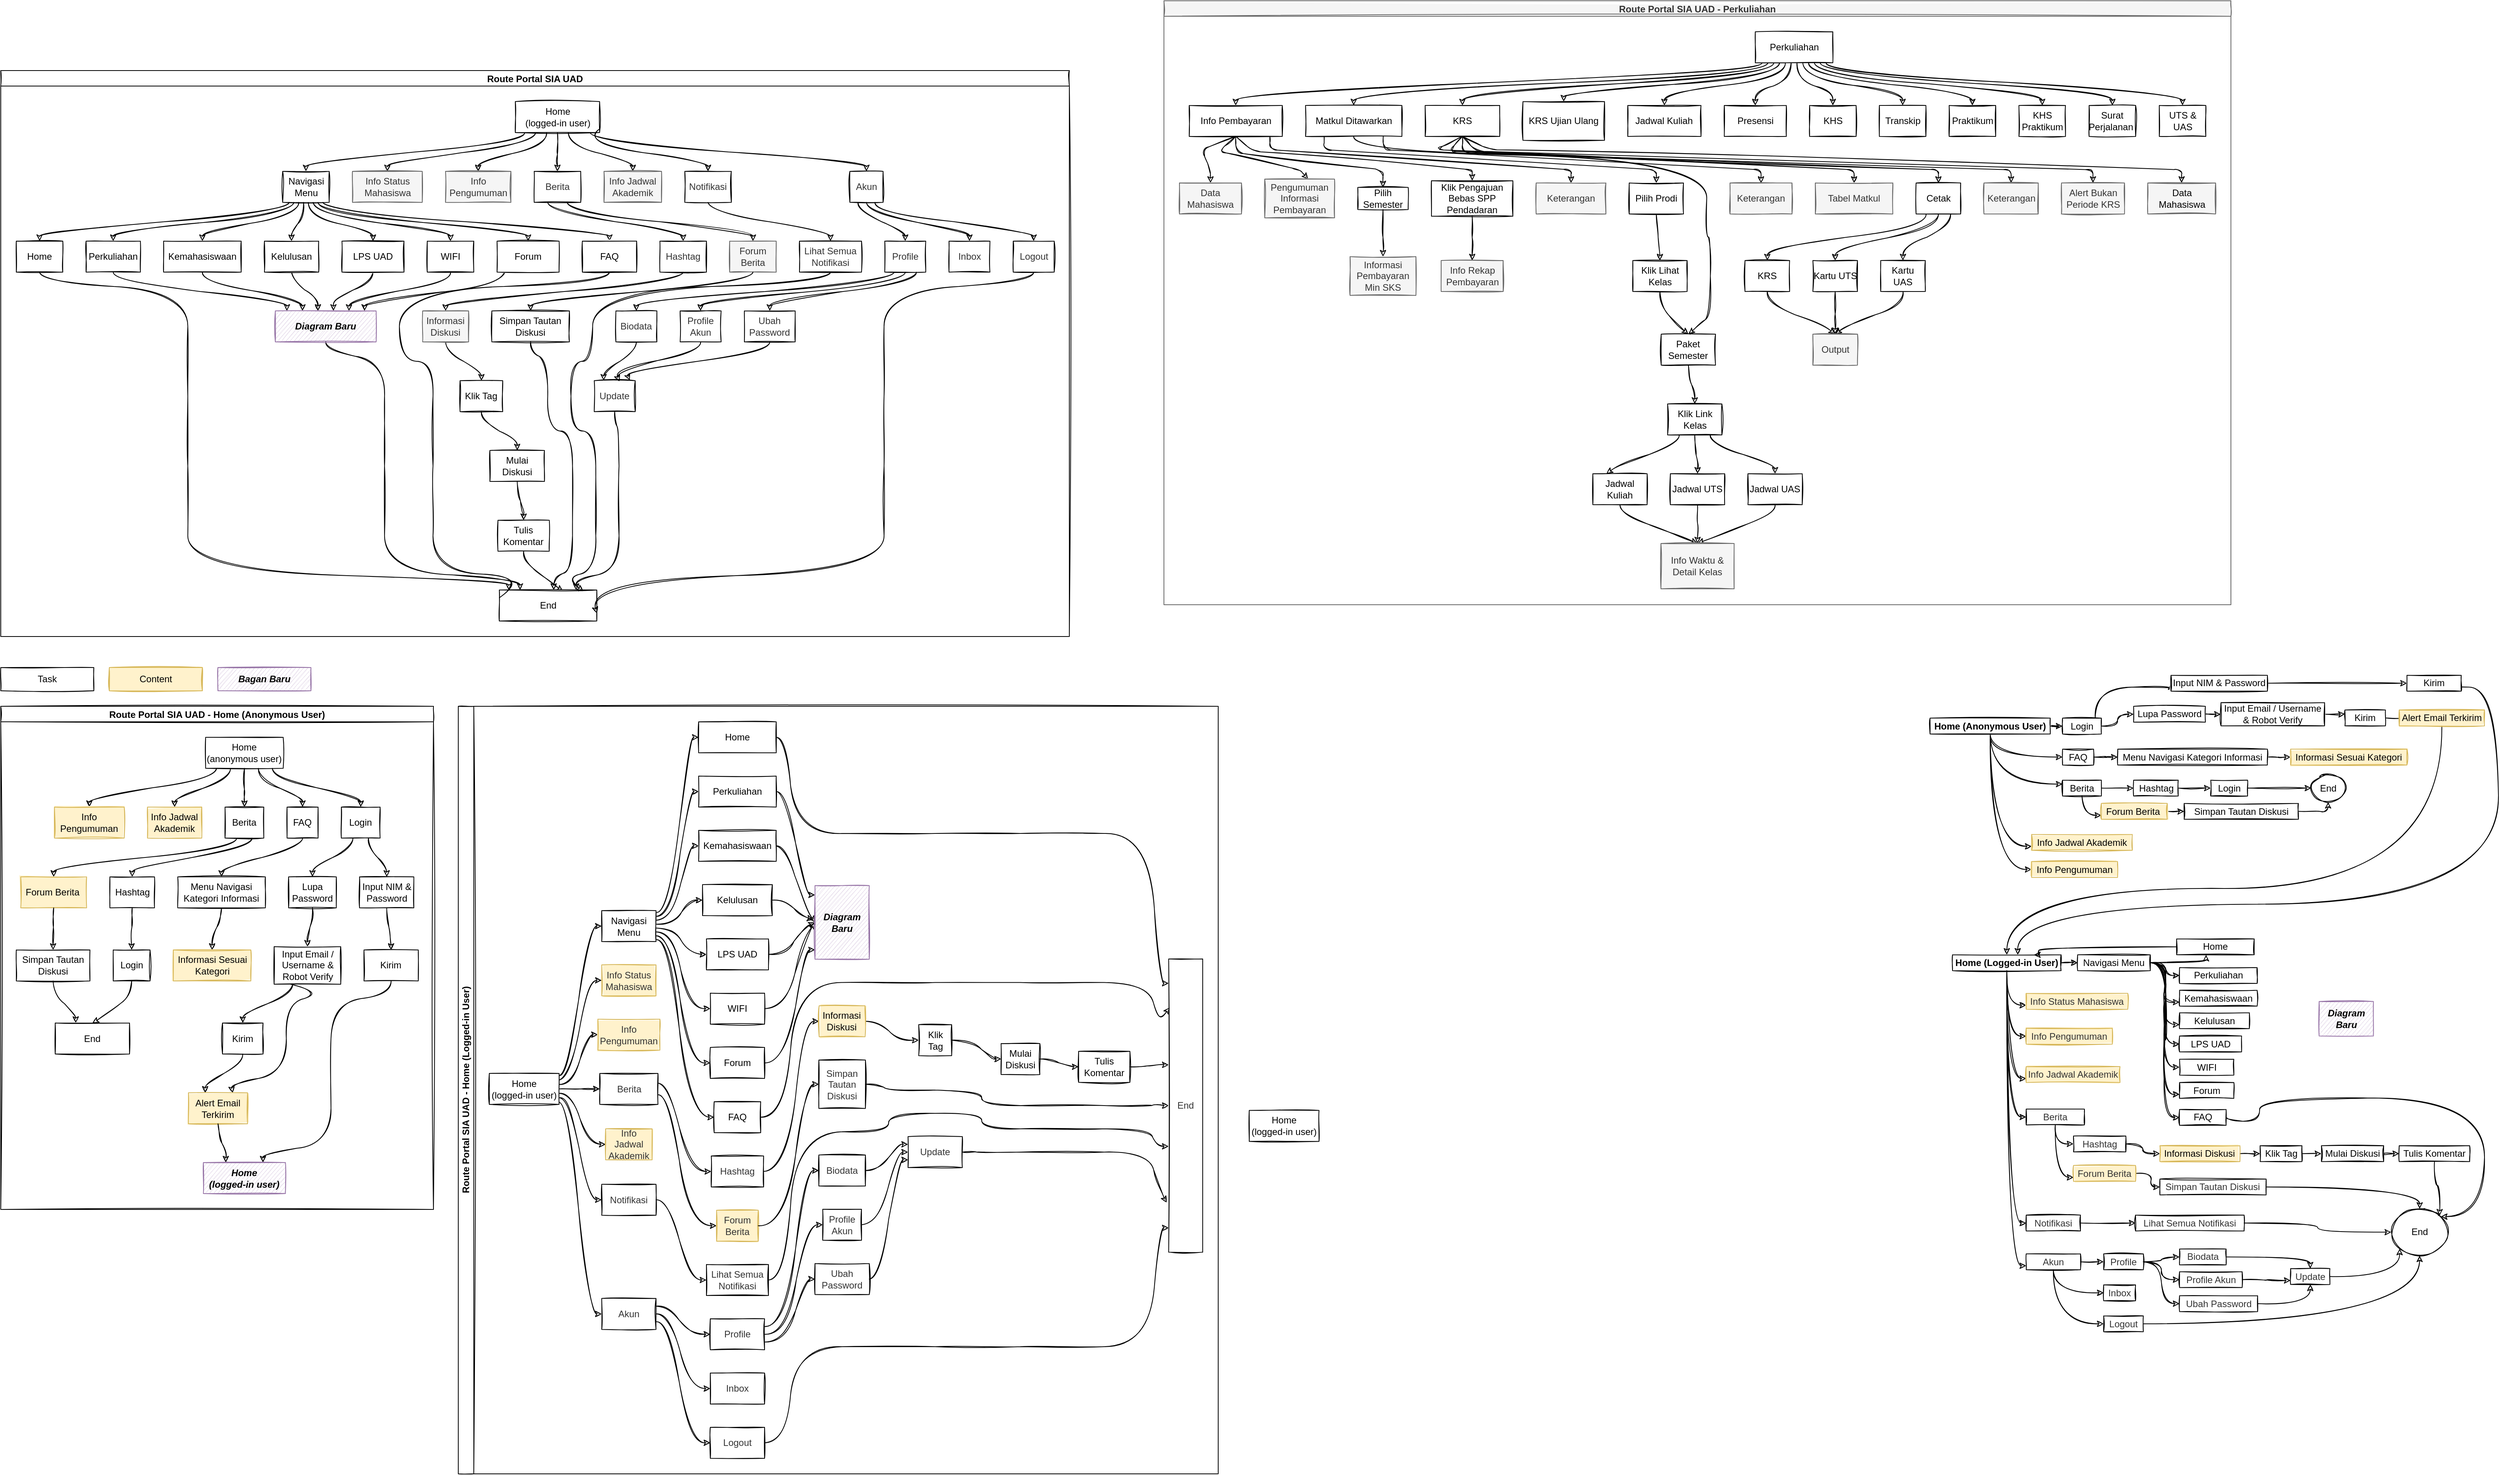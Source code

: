 <mxfile version="20.0.1" type="github">
  <diagram id="Bsze32CDvP0iaV-iEPGE" name="Page-1">
    <mxGraphModel dx="1447" dy="1936" grid="1" gridSize="10" guides="1" tooltips="1" connect="1" arrows="1" fold="1" page="1" pageScale="1" pageWidth="827" pageHeight="1169" math="0" shadow="0">
      <root>
        <mxCell id="0" />
        <mxCell id="1" parent="0" />
        <mxCell id="twMHJTkQKGjOTuoVNY1T-58" value="" style="group;sketch=1;shadow=0;jiggle=1;" vertex="1" connectable="0" parent="1">
          <mxGeometry x="40" y="10" width="120" height="30" as="geometry" />
        </mxCell>
        <mxCell id="twMHJTkQKGjOTuoVNY1T-54" value="" style="rounded=0;whiteSpace=wrap;html=1;sketch=1;jiggle=1;" vertex="1" parent="twMHJTkQKGjOTuoVNY1T-58">
          <mxGeometry width="120" height="30" as="geometry" />
        </mxCell>
        <mxCell id="twMHJTkQKGjOTuoVNY1T-56" value="Task" style="text;html=1;align=center;verticalAlign=middle;whiteSpace=wrap;rounded=0;sketch=1;jiggle=1;" vertex="1" parent="twMHJTkQKGjOTuoVNY1T-58">
          <mxGeometry x="30" width="60" height="30" as="geometry" />
        </mxCell>
        <mxCell id="twMHJTkQKGjOTuoVNY1T-66" value="Route Portal SIA UAD" style="swimlane;startSize=20;horizontal=1;childLayout=flowLayout;flowOrientation=north;resizable=0;interRankCellSpacing=50;containerType=tree;sketch=1;swimlaneLine=1;flipV=0;flipH=0;perimeterSpacing=0;disableMultiStroke=0;jiggle=1;" vertex="1" parent="1">
          <mxGeometry x="40" y="-760" width="1378" height="730" as="geometry" />
        </mxCell>
        <mxCell id="twMHJTkQKGjOTuoVNY1T-67" value="Home &lt;br&gt;(logged-in user)" style="whiteSpace=wrap;html=1;sketch=1;flipV=0;flipH=1;jiggle=1;" vertex="1" parent="twMHJTkQKGjOTuoVNY1T-66">
          <mxGeometry x="663.535" y="40" width="108.7" height="40" as="geometry" />
        </mxCell>
        <mxCell id="twMHJTkQKGjOTuoVNY1T-68" value="Navigasi Menu" style="whiteSpace=wrap;html=1;sketch=1;jiggle=1;" vertex="1" parent="twMHJTkQKGjOTuoVNY1T-66">
          <mxGeometry x="363.535" y="130" width="60" height="40" as="geometry" />
        </mxCell>
        <mxCell id="twMHJTkQKGjOTuoVNY1T-69" value="" style="html=1;curved=1;noEdgeStyle=1;orthogonal=1;sketch=1;jiggle=1;" edge="1" parent="twMHJTkQKGjOTuoVNY1T-66" source="twMHJTkQKGjOTuoVNY1T-67" target="twMHJTkQKGjOTuoVNY1T-68">
          <mxGeometry relative="1" as="geometry">
            <Array as="points">
              <mxPoint x="675.585" y="92" />
              <mxPoint x="393.535" y="118" />
            </Array>
          </mxGeometry>
        </mxCell>
        <mxCell id="twMHJTkQKGjOTuoVNY1T-266" value="" style="edgeStyle=orthogonalEdgeStyle;curved=1;sketch=1;orthogonalLoop=1;jettySize=auto;html=1;noEdgeStyle=1;orthogonal=1;jiggle=1;" edge="1" source="twMHJTkQKGjOTuoVNY1T-67" target="twMHJTkQKGjOTuoVNY1T-267" parent="twMHJTkQKGjOTuoVNY1T-66">
          <mxGeometry relative="1" as="geometry">
            <Array as="points">
              <mxPoint x="689.685" y="94" />
              <mxPoint x="498.535" y="118" />
            </Array>
          </mxGeometry>
        </mxCell>
        <mxCell id="twMHJTkQKGjOTuoVNY1T-267" value="&lt;span style=&quot;color: rgb(51, 51, 51);&quot;&gt;Info Status Mahasiswa&lt;/span&gt;" style="whiteSpace=wrap;html=1;sketch=1;flipV=0;flipH=1;fillColor=#f5f5f5;fontColor=#333333;strokeColor=#666666;fillStyle=solid;jiggle=1;" vertex="1" parent="twMHJTkQKGjOTuoVNY1T-66">
          <mxGeometry x="453.535" y="130" width="90" height="40" as="geometry" />
        </mxCell>
        <mxCell id="twMHJTkQKGjOTuoVNY1T-268" value="" style="edgeStyle=orthogonalEdgeStyle;curved=1;sketch=1;orthogonalLoop=1;jettySize=auto;html=1;noEdgeStyle=1;orthogonal=1;jiggle=1;" edge="1" target="twMHJTkQKGjOTuoVNY1T-269" source="twMHJTkQKGjOTuoVNY1T-67" parent="twMHJTkQKGjOTuoVNY1T-66">
          <mxGeometry relative="1" as="geometry">
            <mxPoint x="7288.867" y="12460" as="sourcePoint" />
            <Array as="points">
              <mxPoint x="703.785" y="96" />
              <mxPoint x="615.71" y="118" />
            </Array>
          </mxGeometry>
        </mxCell>
        <mxCell id="twMHJTkQKGjOTuoVNY1T-269" value="&lt;font color=&quot;#333333&quot;&gt;Info Pengumuman&lt;/font&gt;" style="whiteSpace=wrap;html=1;sketch=1;flipV=0;flipH=1;fillColor=#f5f5f5;fontColor=#333333;strokeColor=#666666;fillStyle=solid;jiggle=1;" vertex="1" parent="twMHJTkQKGjOTuoVNY1T-66">
          <mxGeometry x="573.535" y="130" width="84.35" height="40" as="geometry" />
        </mxCell>
        <mxCell id="twMHJTkQKGjOTuoVNY1T-270" value="" style="edgeStyle=orthogonalEdgeStyle;curved=1;sketch=1;orthogonalLoop=1;jettySize=auto;html=1;noEdgeStyle=1;orthogonal=1;jiggle=1;" edge="1" target="twMHJTkQKGjOTuoVNY1T-271" source="twMHJTkQKGjOTuoVNY1T-67" parent="twMHJTkQKGjOTuoVNY1T-66">
          <mxGeometry relative="1" as="geometry">
            <mxPoint x="7216.915" y="12220" as="sourcePoint" />
            <Array as="points">
              <mxPoint x="717.885" y="98" />
              <mxPoint x="717.885" y="118" />
            </Array>
          </mxGeometry>
        </mxCell>
        <mxCell id="twMHJTkQKGjOTuoVNY1T-302" style="edgeStyle=orthogonalEdgeStyle;curved=1;sketch=1;orthogonalLoop=1;jettySize=auto;html=1;noEdgeStyle=1;orthogonal=1;jiggle=1;" edge="1" parent="twMHJTkQKGjOTuoVNY1T-66" source="twMHJTkQKGjOTuoVNY1T-308" target="twMHJTkQKGjOTuoVNY1T-298">
          <mxGeometry relative="1" as="geometry">
            <Array as="points">
              <mxPoint x="880" y="272" />
              <mxPoint x="573.675" y="298" />
            </Array>
          </mxGeometry>
        </mxCell>
        <mxCell id="twMHJTkQKGjOTuoVNY1T-271" value="&lt;font color=&quot;#333333&quot;&gt;Berita&lt;/font&gt;" style="whiteSpace=wrap;html=1;sketch=1;flipV=0;flipH=1;jiggle=1;" vertex="1" parent="twMHJTkQKGjOTuoVNY1T-66">
          <mxGeometry x="687.885" y="130" width="60" height="40" as="geometry" />
        </mxCell>
        <mxCell id="twMHJTkQKGjOTuoVNY1T-274" value="" style="html=1;curved=1;noEdgeStyle=1;orthogonal=1;sketch=1;jiggle=1;" edge="1" target="twMHJTkQKGjOTuoVNY1T-275" source="twMHJTkQKGjOTuoVNY1T-68" parent="twMHJTkQKGjOTuoVNY1T-66">
          <mxGeometry relative="1" as="geometry">
            <mxPoint x="6999.136" y="11980" as="sourcePoint" />
            <Array as="points">
              <mxPoint x="371.66" y="182" />
              <mxPoint x="50" y="208" />
            </Array>
          </mxGeometry>
        </mxCell>
        <mxCell id="twMHJTkQKGjOTuoVNY1T-325" style="edgeStyle=orthogonalEdgeStyle;curved=1;sketch=1;orthogonalLoop=1;jettySize=auto;html=1;noEdgeStyle=1;orthogonal=1;jiggle=1;" edge="1" parent="twMHJTkQKGjOTuoVNY1T-66" source="twMHJTkQKGjOTuoVNY1T-275" target="twMHJTkQKGjOTuoVNY1T-321">
          <mxGeometry relative="1" as="geometry">
            <Array as="points">
              <mxPoint x="50" y="272" />
              <mxPoint x="241.202" y="285" />
              <mxPoint x="241.202" y="375" />
              <mxPoint x="241.202" y="375" />
              <mxPoint x="241.202" y="465" />
              <mxPoint x="241.202" y="465" />
              <mxPoint x="241.202" y="555" />
              <mxPoint x="241.202" y="555" />
              <mxPoint x="241.202" y="645" />
              <mxPoint x="655.154" y="658" />
            </Array>
          </mxGeometry>
        </mxCell>
        <mxCell id="twMHJTkQKGjOTuoVNY1T-275" value="Home" style="whiteSpace=wrap;html=1;sketch=1;jiggle=1;" vertex="1" parent="twMHJTkQKGjOTuoVNY1T-66">
          <mxGeometry x="20" y="220" width="60" height="40" as="geometry" />
        </mxCell>
        <mxCell id="twMHJTkQKGjOTuoVNY1T-276" value="" style="html=1;curved=1;noEdgeStyle=1;orthogonal=1;sketch=1;jiggle=1;" edge="1" target="twMHJTkQKGjOTuoVNY1T-277" source="twMHJTkQKGjOTuoVNY1T-68" parent="twMHJTkQKGjOTuoVNY1T-66">
          <mxGeometry relative="1" as="geometry">
            <mxPoint x="6497.5" y="11990" as="sourcePoint" />
            <Array as="points">
              <mxPoint x="377.91" y="184" />
              <mxPoint x="145" y="208" />
            </Array>
          </mxGeometry>
        </mxCell>
        <mxCell id="twMHJTkQKGjOTuoVNY1T-277" value="Perkuliahan" style="whiteSpace=wrap;html=1;sketch=1;jiggle=1;" vertex="1" parent="twMHJTkQKGjOTuoVNY1T-66">
          <mxGeometry x="110" y="220" width="70" height="40" as="geometry" />
        </mxCell>
        <mxCell id="twMHJTkQKGjOTuoVNY1T-278" value="" style="html=1;curved=1;noEdgeStyle=1;orthogonal=1;sketch=1;jiggle=1;" edge="1" target="twMHJTkQKGjOTuoVNY1T-279" source="twMHJTkQKGjOTuoVNY1T-68" parent="twMHJTkQKGjOTuoVNY1T-66">
          <mxGeometry relative="1" as="geometry">
            <mxPoint x="6450" y="11870" as="sourcePoint" />
            <Array as="points">
              <mxPoint x="384.16" y="186" />
              <mxPoint x="260" y="208" />
            </Array>
          </mxGeometry>
        </mxCell>
        <mxCell id="twMHJTkQKGjOTuoVNY1T-328" style="edgeStyle=orthogonalEdgeStyle;curved=1;sketch=1;orthogonalLoop=1;jettySize=auto;html=1;noEdgeStyle=1;orthogonal=1;jiggle=1;" edge="1" parent="twMHJTkQKGjOTuoVNY1T-66" source="twMHJTkQKGjOTuoVNY1T-279" target="twMHJTkQKGjOTuoVNY1T-327">
          <mxGeometry relative="1" as="geometry">
            <Array as="points">
              <mxPoint x="260" y="272" />
              <mxPoint x="389.055" y="296" />
            </Array>
          </mxGeometry>
        </mxCell>
        <mxCell id="twMHJTkQKGjOTuoVNY1T-279" value="Kemahasiswaan" style="whiteSpace=wrap;html=1;sketch=1;jiggle=1;" vertex="1" parent="twMHJTkQKGjOTuoVNY1T-66">
          <mxGeometry x="210" y="220" width="100" height="40" as="geometry" />
        </mxCell>
        <mxCell id="twMHJTkQKGjOTuoVNY1T-280" value="" style="html=1;curved=1;noEdgeStyle=1;orthogonal=1;sketch=1;jiggle=1;" edge="1" target="twMHJTkQKGjOTuoVNY1T-281" source="twMHJTkQKGjOTuoVNY1T-68" parent="twMHJTkQKGjOTuoVNY1T-66">
          <mxGeometry relative="1" as="geometry">
            <mxPoint x="6374.167" y="11710" as="sourcePoint" />
            <Array as="points">
              <mxPoint x="390.41" y="188" />
              <mxPoint x="375" y="208" />
            </Array>
          </mxGeometry>
        </mxCell>
        <mxCell id="twMHJTkQKGjOTuoVNY1T-329" style="edgeStyle=orthogonalEdgeStyle;curved=1;sketch=1;orthogonalLoop=1;jettySize=auto;html=1;noEdgeStyle=1;orthogonal=1;jiggle=1;" edge="1" parent="twMHJTkQKGjOTuoVNY1T-66" source="twMHJTkQKGjOTuoVNY1T-281" target="twMHJTkQKGjOTuoVNY1T-327">
          <mxGeometry relative="1" as="geometry">
            <Array as="points">
              <mxPoint x="375" y="272" />
              <mxPoint x="409.055" y="294" />
            </Array>
          </mxGeometry>
        </mxCell>
        <mxCell id="twMHJTkQKGjOTuoVNY1T-281" value="Kelulusan" style="whiteSpace=wrap;html=1;sketch=1;jiggle=1;" vertex="1" parent="twMHJTkQKGjOTuoVNY1T-66">
          <mxGeometry x="340" y="220" width="70" height="40" as="geometry" />
        </mxCell>
        <mxCell id="twMHJTkQKGjOTuoVNY1T-282" value="" style="html=1;curved=1;noEdgeStyle=1;orthogonal=1;sketch=1;jiggle=1;" edge="1" target="twMHJTkQKGjOTuoVNY1T-283" source="twMHJTkQKGjOTuoVNY1T-68" parent="twMHJTkQKGjOTuoVNY1T-66">
          <mxGeometry relative="1" as="geometry">
            <mxPoint x="6296.25" y="11550" as="sourcePoint" />
            <Array as="points">
              <mxPoint x="396.66" y="188" />
              <mxPoint x="480" y="208" />
            </Array>
          </mxGeometry>
        </mxCell>
        <mxCell id="twMHJTkQKGjOTuoVNY1T-330" style="edgeStyle=orthogonalEdgeStyle;curved=1;sketch=1;orthogonalLoop=1;jettySize=auto;html=1;noEdgeStyle=1;orthogonal=1;jiggle=1;" edge="1" parent="twMHJTkQKGjOTuoVNY1T-66" source="twMHJTkQKGjOTuoVNY1T-283" target="twMHJTkQKGjOTuoVNY1T-327">
          <mxGeometry relative="1" as="geometry">
            <Array as="points">
              <mxPoint x="480" y="272" />
              <mxPoint x="429.055" y="294" />
            </Array>
          </mxGeometry>
        </mxCell>
        <mxCell id="twMHJTkQKGjOTuoVNY1T-283" value="LPS UAD" style="whiteSpace=wrap;html=1;sketch=1;jiggle=1;" vertex="1" parent="twMHJTkQKGjOTuoVNY1T-66">
          <mxGeometry x="440" y="220" width="80" height="40" as="geometry" />
        </mxCell>
        <mxCell id="twMHJTkQKGjOTuoVNY1T-284" value="" style="html=1;curved=1;noEdgeStyle=1;orthogonal=1;sketch=1;jiggle=1;" edge="1" target="twMHJTkQKGjOTuoVNY1T-285" source="twMHJTkQKGjOTuoVNY1T-68" parent="twMHJTkQKGjOTuoVNY1T-66">
          <mxGeometry relative="1" as="geometry">
            <mxPoint x="6217.5" y="11390" as="sourcePoint" />
            <Array as="points">
              <mxPoint x="402.91" y="186" />
              <mxPoint x="580" y="208" />
            </Array>
          </mxGeometry>
        </mxCell>
        <mxCell id="twMHJTkQKGjOTuoVNY1T-331" style="edgeStyle=orthogonalEdgeStyle;curved=1;sketch=1;orthogonalLoop=1;jettySize=auto;html=1;noEdgeStyle=1;orthogonal=1;jiggle=1;" edge="1" parent="twMHJTkQKGjOTuoVNY1T-66" source="twMHJTkQKGjOTuoVNY1T-285" target="twMHJTkQKGjOTuoVNY1T-327">
          <mxGeometry relative="1" as="geometry">
            <Array as="points">
              <mxPoint x="580" y="272" />
              <mxPoint x="449.055" y="296" />
            </Array>
          </mxGeometry>
        </mxCell>
        <mxCell id="twMHJTkQKGjOTuoVNY1T-285" value="WIFI" style="whiteSpace=wrap;html=1;sketch=1;jiggle=1;" vertex="1" parent="twMHJTkQKGjOTuoVNY1T-66">
          <mxGeometry x="550" y="220" width="60" height="40" as="geometry" />
        </mxCell>
        <mxCell id="twMHJTkQKGjOTuoVNY1T-286" value="" style="html=1;curved=1;noEdgeStyle=1;orthogonal=1;sketch=1;jiggle=1;" edge="1" target="twMHJTkQKGjOTuoVNY1T-287" source="twMHJTkQKGjOTuoVNY1T-68" parent="twMHJTkQKGjOTuoVNY1T-66">
          <mxGeometry relative="1" as="geometry">
            <mxPoint x="6158.333" y="11270" as="sourcePoint" />
            <Array as="points">
              <mxPoint x="409.16" y="184" />
              <mxPoint x="680" y="208" />
            </Array>
          </mxGeometry>
        </mxCell>
        <mxCell id="twMHJTkQKGjOTuoVNY1T-334" style="edgeStyle=orthogonalEdgeStyle;curved=1;sketch=1;orthogonalLoop=1;jettySize=auto;html=1;noEdgeStyle=1;orthogonal=1;exitX=0;exitY=0.5;exitDx=0;exitDy=0;jiggle=1;" edge="1" parent="twMHJTkQKGjOTuoVNY1T-66" source="twMHJTkQKGjOTuoVNY1T-287" target="twMHJTkQKGjOTuoVNY1T-327">
          <mxGeometry relative="1" as="geometry">
            <mxPoint x="3790" y="6540" as="sourcePoint" />
            <Array as="points">
              <mxPoint x="680" y="272" />
              <mxPoint x="469.055" y="298" />
            </Array>
          </mxGeometry>
        </mxCell>
        <mxCell id="twMHJTkQKGjOTuoVNY1T-287" value="Forum" style="whiteSpace=wrap;html=1;sketch=1;jiggle=1;" vertex="1" parent="twMHJTkQKGjOTuoVNY1T-66">
          <mxGeometry x="640" y="220" width="80" height="40" as="geometry" />
        </mxCell>
        <mxCell id="twMHJTkQKGjOTuoVNY1T-288" value="" style="html=1;curved=1;noEdgeStyle=1;orthogonal=1;sketch=1;jiggle=1;" edge="1" target="twMHJTkQKGjOTuoVNY1T-289" source="twMHJTkQKGjOTuoVNY1T-68" parent="twMHJTkQKGjOTuoVNY1T-66">
          <mxGeometry relative="1" as="geometry">
            <mxPoint x="6098.929" y="11150" as="sourcePoint" />
            <Array as="points">
              <mxPoint x="415.41" y="182" />
              <mxPoint x="785" y="208" />
            </Array>
          </mxGeometry>
        </mxCell>
        <mxCell id="twMHJTkQKGjOTuoVNY1T-333" style="edgeStyle=orthogonalEdgeStyle;curved=1;sketch=1;orthogonalLoop=1;jettySize=auto;html=1;noEdgeStyle=1;orthogonal=1;exitX=0.5;exitY=1;exitDx=0;exitDy=0;startArrow=none;jiggle=1;" edge="1" parent="twMHJTkQKGjOTuoVNY1T-66" source="twMHJTkQKGjOTuoVNY1T-327" target="twMHJTkQKGjOTuoVNY1T-321">
          <mxGeometry relative="1" as="geometry">
            <Array as="points">
              <mxPoint x="419.055" y="362" />
              <mxPoint x="494.905" y="375" />
              <mxPoint x="494.905" y="465" />
              <mxPoint x="494.905" y="465" />
              <mxPoint x="494.905" y="555" />
              <mxPoint x="494.905" y="555" />
              <mxPoint x="494.905" y="645" />
              <mxPoint x="669.618" y="656" />
            </Array>
          </mxGeometry>
        </mxCell>
        <mxCell id="twMHJTkQKGjOTuoVNY1T-289" value="FAQ" style="whiteSpace=wrap;html=1;sketch=1;jiggle=1;" vertex="1" parent="twMHJTkQKGjOTuoVNY1T-66">
          <mxGeometry x="750" y="220" width="70" height="40" as="geometry" />
        </mxCell>
        <mxCell id="twMHJTkQKGjOTuoVNY1T-292" value="" style="edgeStyle=orthogonalEdgeStyle;curved=1;sketch=1;orthogonalLoop=1;jettySize=auto;html=1;noEdgeStyle=1;orthogonal=1;jiggle=1;" edge="1" target="twMHJTkQKGjOTuoVNY1T-293" source="twMHJTkQKGjOTuoVNY1T-67" parent="twMHJTkQKGjOTuoVNY1T-66">
          <mxGeometry relative="1" as="geometry">
            <mxPoint x="6148.225" y="10460" as="sourcePoint" />
            <Array as="points">
              <mxPoint x="731.985" y="96" />
              <mxPoint x="815.005" y="118" />
            </Array>
          </mxGeometry>
        </mxCell>
        <mxCell id="twMHJTkQKGjOTuoVNY1T-293" value="&lt;font color=&quot;#333333&quot;&gt;Info Jadwal Akademik&lt;/font&gt;" style="whiteSpace=wrap;html=1;sketch=1;flipV=0;flipH=1;fillColor=#f5f5f5;fontColor=#333333;strokeColor=#666666;fillStyle=solid;jiggle=1;" vertex="1" parent="twMHJTkQKGjOTuoVNY1T-66">
          <mxGeometry x="777.885" y="130" width="74.24" height="40" as="geometry" />
        </mxCell>
        <mxCell id="twMHJTkQKGjOTuoVNY1T-296" value="" style="edgeStyle=orthogonalEdgeStyle;curved=1;sketch=1;orthogonalLoop=1;jettySize=auto;html=1;noEdgeStyle=1;orthogonal=1;jiggle=1;" edge="1" target="twMHJTkQKGjOTuoVNY1T-297" source="twMHJTkQKGjOTuoVNY1T-67" parent="twMHJTkQKGjOTuoVNY1T-66">
          <mxGeometry relative="1" as="geometry">
            <mxPoint x="6082.212" y="10220" as="sourcePoint" />
            <Array as="points">
              <mxPoint x="760.185" y="92" />
              <mxPoint x="1116.405" y="118" />
            </Array>
          </mxGeometry>
        </mxCell>
        <mxCell id="twMHJTkQKGjOTuoVNY1T-297" value="&lt;font color=&quot;#333333&quot;&gt;Akun&lt;/font&gt;" style="whiteSpace=wrap;html=1;sketch=1;flipV=0;flipH=1;jiggle=1;" vertex="1" parent="twMHJTkQKGjOTuoVNY1T-66">
          <mxGeometry x="1094.99" y="130" width="42.83" height="40" as="geometry" />
        </mxCell>
        <mxCell id="twMHJTkQKGjOTuoVNY1T-295" value="&lt;font color=&quot;#333333&quot;&gt;Notifikasi&lt;/font&gt;" style="whiteSpace=wrap;html=1;sketch=1;flipV=0;flipH=1;jiggle=1;" vertex="1" parent="twMHJTkQKGjOTuoVNY1T-66">
          <mxGeometry x="882.125" y="130" width="60" height="40" as="geometry" />
        </mxCell>
        <mxCell id="twMHJTkQKGjOTuoVNY1T-294" value="" style="edgeStyle=orthogonalEdgeStyle;curved=1;sketch=1;orthogonalLoop=1;jettySize=auto;html=1;noEdgeStyle=1;orthogonal=1;exitX=0.001;exitY=0.882;exitDx=0;exitDy=0;exitPerimeter=0;jiggle=1;" edge="1" target="twMHJTkQKGjOTuoVNY1T-295" source="twMHJTkQKGjOTuoVNY1T-67" parent="twMHJTkQKGjOTuoVNY1T-66">
          <mxGeometry relative="1" as="geometry">
            <mxPoint x="6094.48" y="10260" as="sourcePoint" />
            <Array as="points">
              <mxPoint x="746.085" y="94" />
              <mxPoint x="912.125" y="118" />
            </Array>
          </mxGeometry>
        </mxCell>
        <mxCell id="twMHJTkQKGjOTuoVNY1T-303" style="edgeStyle=orthogonalEdgeStyle;curved=1;sketch=1;orthogonalLoop=1;jettySize=auto;html=1;noEdgeStyle=1;orthogonal=1;jiggle=1;" edge="1" parent="twMHJTkQKGjOTuoVNY1T-66" source="twMHJTkQKGjOTuoVNY1T-298" target="twMHJTkQKGjOTuoVNY1T-299">
          <mxGeometry relative="1" as="geometry">
            <Array as="points">
              <mxPoint x="573.675" y="362" />
              <mxPoint x="619.802" y="388" />
            </Array>
          </mxGeometry>
        </mxCell>
        <mxCell id="twMHJTkQKGjOTuoVNY1T-298" value="Informasi Diskusi" style="whiteSpace=wrap;html=1;sketch=1;fillColor=#f5f5f5;strokeColor=#666666;fillStyle=solid;fontColor=#333333;jiggle=1;" vertex="1" parent="twMHJTkQKGjOTuoVNY1T-66">
          <mxGeometry x="544.055" y="310" width="59.24" height="40" as="geometry" />
        </mxCell>
        <mxCell id="twMHJTkQKGjOTuoVNY1T-304" style="edgeStyle=orthogonalEdgeStyle;curved=1;sketch=1;orthogonalLoop=1;jettySize=auto;html=1;noEdgeStyle=1;orthogonal=1;jiggle=1;" edge="1" parent="twMHJTkQKGjOTuoVNY1T-66" source="twMHJTkQKGjOTuoVNY1T-299" target="twMHJTkQKGjOTuoVNY1T-300">
          <mxGeometry relative="1" as="geometry">
            <Array as="points">
              <mxPoint x="619.802" y="452" />
              <mxPoint x="665.93" y="478" />
            </Array>
          </mxGeometry>
        </mxCell>
        <mxCell id="twMHJTkQKGjOTuoVNY1T-299" value="Klik Tag" style="whiteSpace=wrap;html=1;sketch=1;fillStyle=solid;jiggle=1;" vertex="1" parent="twMHJTkQKGjOTuoVNY1T-66">
          <mxGeometry x="592.302" y="400" width="55" height="40" as="geometry" />
        </mxCell>
        <mxCell id="twMHJTkQKGjOTuoVNY1T-306" style="edgeStyle=orthogonalEdgeStyle;curved=1;sketch=1;orthogonalLoop=1;jettySize=auto;html=1;entryX=0.5;entryY=0;entryDx=0;entryDy=0;noEdgeStyle=1;orthogonal=1;jiggle=1;" edge="1" parent="twMHJTkQKGjOTuoVNY1T-66" source="twMHJTkQKGjOTuoVNY1T-300" target="twMHJTkQKGjOTuoVNY1T-301">
          <mxGeometry relative="1" as="geometry">
            <Array as="points">
              <mxPoint x="665.93" y="542" />
              <mxPoint x="674.245" y="568" />
            </Array>
          </mxGeometry>
        </mxCell>
        <mxCell id="twMHJTkQKGjOTuoVNY1T-300" value="Mulai Diskusi" style="whiteSpace=wrap;html=1;sketch=1;fillStyle=solid;jiggle=1;" vertex="1" parent="twMHJTkQKGjOTuoVNY1T-66">
          <mxGeometry x="630.755" y="490" width="70.35" height="40" as="geometry" />
        </mxCell>
        <mxCell id="twMHJTkQKGjOTuoVNY1T-324" style="edgeStyle=orthogonalEdgeStyle;curved=1;sketch=1;orthogonalLoop=1;jettySize=auto;html=1;entryX=0.348;entryY=0.049;entryDx=0;entryDy=0;noEdgeStyle=1;orthogonal=1;entryPerimeter=0;jiggle=1;" edge="1" parent="twMHJTkQKGjOTuoVNY1T-66" source="twMHJTkQKGjOTuoVNY1T-301" target="twMHJTkQKGjOTuoVNY1T-321">
          <mxGeometry relative="1" as="geometry">
            <Array as="points">
              <mxPoint x="674.245" y="632" />
              <mxPoint x="698.546" y="652" />
            </Array>
          </mxGeometry>
        </mxCell>
        <mxCell id="twMHJTkQKGjOTuoVNY1T-301" value="Tulis Komentar" style="whiteSpace=wrap;html=1;sketch=1;fillStyle=solid;jiggle=1;" vertex="1" parent="twMHJTkQKGjOTuoVNY1T-66">
          <mxGeometry x="641.18" y="580" width="66.13" height="40" as="geometry" />
        </mxCell>
        <mxCell id="twMHJTkQKGjOTuoVNY1T-307" value="" style="edgeStyle=orthogonalEdgeStyle;curved=1;sketch=1;orthogonalLoop=1;jettySize=auto;html=1;noEdgeStyle=1;orthogonal=1;jiggle=1;" edge="1" target="twMHJTkQKGjOTuoVNY1T-308" source="twMHJTkQKGjOTuoVNY1T-271" parent="twMHJTkQKGjOTuoVNY1T-66">
          <mxGeometry relative="1" as="geometry">
            <mxPoint x="5722.555" y="9460" as="sourcePoint" />
            <Array as="points">
              <mxPoint x="705.385" y="182" />
              <mxPoint x="880" y="208" />
            </Array>
          </mxGeometry>
        </mxCell>
        <mxCell id="twMHJTkQKGjOTuoVNY1T-308" value="&lt;font color=&quot;#333333&quot;&gt;Hashtag&lt;/font&gt;" style="whiteSpace=wrap;html=1;sketch=1;flipV=0;flipH=1;jiggle=1;" vertex="1" parent="twMHJTkQKGjOTuoVNY1T-66">
          <mxGeometry x="850" y="220" width="60" height="40" as="geometry" />
        </mxCell>
        <mxCell id="twMHJTkQKGjOTuoVNY1T-316" value="" style="edgeStyle=orthogonalEdgeStyle;curved=1;sketch=1;orthogonalLoop=1;jettySize=auto;html=1;noEdgeStyle=1;orthogonal=1;jiggle=1;" edge="1" target="twMHJTkQKGjOTuoVNY1T-317" source="twMHJTkQKGjOTuoVNY1T-271" parent="twMHJTkQKGjOTuoVNY1T-66">
          <mxGeometry relative="1" as="geometry">
            <mxPoint x="5613.64" y="9260" as="sourcePoint" />
            <Array as="points">
              <mxPoint x="730.385" y="182" />
              <mxPoint x="970" y="208" />
            </Array>
          </mxGeometry>
        </mxCell>
        <mxCell id="twMHJTkQKGjOTuoVNY1T-317" value="&lt;font color=&quot;#333333&quot;&gt;Forum Berita&lt;/font&gt;" style="whiteSpace=wrap;html=1;sketch=1;flipV=0;flipH=1;fillColor=#f5f5f5;fontColor=#333333;strokeColor=#666666;fillStyle=solid;jiggle=1;" vertex="1" parent="twMHJTkQKGjOTuoVNY1T-66">
          <mxGeometry x="940" y="220" width="60" height="40" as="geometry" />
        </mxCell>
        <mxCell id="twMHJTkQKGjOTuoVNY1T-318" value="" style="edgeStyle=orthogonalEdgeStyle;curved=1;sketch=1;orthogonalLoop=1;jettySize=auto;html=1;noEdgeStyle=1;orthogonal=1;jiggle=1;" edge="1" target="twMHJTkQKGjOTuoVNY1T-319" source="twMHJTkQKGjOTuoVNY1T-317" parent="twMHJTkQKGjOTuoVNY1T-66">
          <mxGeometry relative="1" as="geometry">
            <mxPoint x="5631.14" y="9270" as="sourcePoint" />
            <Array as="points">
              <mxPoint x="970" y="272" />
              <mxPoint x="683.295" y="298" />
            </Array>
          </mxGeometry>
        </mxCell>
        <mxCell id="twMHJTkQKGjOTuoVNY1T-319" value="Simpan Tautan Diskusi" style="whiteSpace=wrap;html=1;sketch=1;flipV=0;flipH=1;jiggle=1;" vertex="1" parent="twMHJTkQKGjOTuoVNY1T-66">
          <mxGeometry x="633.295" y="310" width="100" height="40" as="geometry" />
        </mxCell>
        <mxCell id="twMHJTkQKGjOTuoVNY1T-320" value="" style="edgeStyle=orthogonalEdgeStyle;curved=1;sketch=1;orthogonalLoop=1;jettySize=auto;html=1;noEdgeStyle=1;orthogonal=1;jiggle=1;" edge="1" target="twMHJTkQKGjOTuoVNY1T-321" source="twMHJTkQKGjOTuoVNY1T-319" parent="twMHJTkQKGjOTuoVNY1T-66">
          <mxGeometry relative="1" as="geometry">
            <mxPoint x="5920" y="9200" as="sourcePoint" />
            <Array as="points">
              <mxPoint x="683.295" y="362" />
              <mxPoint x="705.33" y="375" />
              <mxPoint x="705.33" y="465" />
              <mxPoint x="737.31" y="465" />
              <mxPoint x="737.31" y="555" />
              <mxPoint x="737.31" y="555" />
              <mxPoint x="737.31" y="645" />
              <mxPoint x="713.009" y="652" />
            </Array>
          </mxGeometry>
        </mxCell>
        <mxCell id="twMHJTkQKGjOTuoVNY1T-321" value="End" style="whiteSpace=wrap;html=1;sketch=1;flipV=0;flipH=1;jiggle=1;" vertex="1" parent="twMHJTkQKGjOTuoVNY1T-66">
          <mxGeometry x="642.922" y="670" width="125.71" height="40" as="geometry" />
        </mxCell>
        <mxCell id="twMHJTkQKGjOTuoVNY1T-326" value="" style="html=1;curved=1;noEdgeStyle=1;orthogonal=1;sketch=1;jiggle=1;" edge="1" target="twMHJTkQKGjOTuoVNY1T-327" source="twMHJTkQKGjOTuoVNY1T-277" parent="twMHJTkQKGjOTuoVNY1T-66">
          <mxGeometry relative="1" as="geometry">
            <mxPoint x="4688.665" y="8070" as="sourcePoint" />
            <Array as="points">
              <mxPoint x="145" y="272" />
              <mxPoint x="369.055" y="298" />
            </Array>
          </mxGeometry>
        </mxCell>
        <mxCell id="twMHJTkQKGjOTuoVNY1T-335" value="" style="edgeStyle=orthogonalEdgeStyle;curved=1;sketch=1;orthogonalLoop=1;jettySize=auto;html=1;noEdgeStyle=1;orthogonal=1;exitX=0.5;exitY=1;exitDx=0;exitDy=0;jiggle=1;" edge="1" target="twMHJTkQKGjOTuoVNY1T-336" source="twMHJTkQKGjOTuoVNY1T-295" parent="twMHJTkQKGjOTuoVNY1T-66">
          <mxGeometry relative="1" as="geometry">
            <mxPoint x="4292.881" y="6295.28" as="sourcePoint" />
            <Array as="points">
              <mxPoint x="912.125" y="182" />
              <mxPoint x="1070" y="208" />
            </Array>
          </mxGeometry>
        </mxCell>
        <mxCell id="twMHJTkQKGjOTuoVNY1T-337" style="edgeStyle=orthogonalEdgeStyle;curved=1;sketch=1;orthogonalLoop=1;jettySize=auto;html=1;entryX=0.139;entryY=0.04;entryDx=0;entryDy=0;noEdgeStyle=1;orthogonal=1;entryPerimeter=0;jiggle=1;" edge="1" parent="twMHJTkQKGjOTuoVNY1T-66" source="twMHJTkQKGjOTuoVNY1T-336" target="twMHJTkQKGjOTuoVNY1T-321">
          <mxGeometry relative="1" as="geometry">
            <Array as="points">
              <mxPoint x="1070" y="272" />
              <mxPoint x="763.295" y="285" />
              <mxPoint x="763.295" y="375" />
              <mxPoint x="735.33" y="375" />
              <mxPoint x="735.33" y="465" />
              <mxPoint x="767.31" y="465" />
              <mxPoint x="767.31" y="555" />
              <mxPoint x="767.31" y="555" />
              <mxPoint x="767.31" y="645" />
              <mxPoint x="727.473" y="654" />
            </Array>
          </mxGeometry>
        </mxCell>
        <mxCell id="twMHJTkQKGjOTuoVNY1T-336" value="&lt;font color=&quot;#333333&quot;&gt;Lihat Semua Notifikasi&lt;/font&gt;" style="whiteSpace=wrap;html=1;sketch=1;flipV=0;flipH=1;jiggle=1;" vertex="1" parent="twMHJTkQKGjOTuoVNY1T-66">
          <mxGeometry x="1030" y="220" width="80" height="40" as="geometry" />
        </mxCell>
        <mxCell id="twMHJTkQKGjOTuoVNY1T-340" value="" style="edgeStyle=orthogonalEdgeStyle;curved=1;sketch=1;orthogonalLoop=1;jettySize=auto;html=1;noEdgeStyle=1;orthogonal=1;jiggle=1;" edge="1" target="twMHJTkQKGjOTuoVNY1T-341" source="twMHJTkQKGjOTuoVNY1T-297" parent="twMHJTkQKGjOTuoVNY1T-66">
          <mxGeometry relative="1" as="geometry">
            <mxPoint x="4175.94" y="5980" as="sourcePoint" />
            <Array as="points">
              <mxPoint x="1105.462" y="182" />
              <mxPoint x="1166.415" y="208" />
            </Array>
          </mxGeometry>
        </mxCell>
        <mxCell id="twMHJTkQKGjOTuoVNY1T-341" value="&lt;font color=&quot;#333333&quot;&gt;Profile&lt;/font&gt;" style="whiteSpace=wrap;html=1;sketch=1;flipV=0;flipH=1;jiggle=1;" vertex="1" parent="twMHJTkQKGjOTuoVNY1T-66">
          <mxGeometry x="1140" y="220" width="52.83" height="40" as="geometry" />
        </mxCell>
        <mxCell id="twMHJTkQKGjOTuoVNY1T-342" value="" style="edgeStyle=orthogonalEdgeStyle;curved=1;sketch=1;orthogonalLoop=1;jettySize=auto;html=1;noEdgeStyle=1;orthogonal=1;jiggle=1;" edge="1" target="twMHJTkQKGjOTuoVNY1T-343" source="twMHJTkQKGjOTuoVNY1T-297" parent="twMHJTkQKGjOTuoVNY1T-66">
          <mxGeometry relative="1" as="geometry">
            <mxPoint x="4390.71" y="5950" as="sourcePoint" />
            <Array as="points">
              <mxPoint x="1116.405" y="184" />
              <mxPoint x="1249.245" y="208" />
            </Array>
          </mxGeometry>
        </mxCell>
        <mxCell id="twMHJTkQKGjOTuoVNY1T-343" value="&lt;font color=&quot;#333333&quot;&gt;Inbox&lt;/font&gt;" style="whiteSpace=wrap;html=1;sketch=1;flipV=0;flipH=1;jiggle=1;" vertex="1" parent="twMHJTkQKGjOTuoVNY1T-66">
          <mxGeometry x="1222.83" y="220" width="52.83" height="40" as="geometry" />
        </mxCell>
        <mxCell id="twMHJTkQKGjOTuoVNY1T-344" value="" style="edgeStyle=orthogonalEdgeStyle;curved=1;sketch=1;orthogonalLoop=1;jettySize=auto;html=1;noEdgeStyle=1;orthogonal=1;jiggle=1;" edge="1" target="twMHJTkQKGjOTuoVNY1T-345" source="twMHJTkQKGjOTuoVNY1T-297" parent="twMHJTkQKGjOTuoVNY1T-66">
          <mxGeometry relative="1" as="geometry">
            <mxPoint x="4478.917" y="5870" as="sourcePoint" />
            <Array as="points">
              <mxPoint x="1127.348" y="182" />
              <mxPoint x="1332.075" y="208" />
            </Array>
          </mxGeometry>
        </mxCell>
        <mxCell id="twMHJTkQKGjOTuoVNY1T-346" style="edgeStyle=orthogonalEdgeStyle;curved=1;sketch=1;orthogonalLoop=1;jettySize=auto;html=1;entryX=1;entryY=0.75;entryDx=0;entryDy=0;noEdgeStyle=1;orthogonal=1;jiggle=1;" edge="1" parent="twMHJTkQKGjOTuoVNY1T-66" source="twMHJTkQKGjOTuoVNY1T-345" target="twMHJTkQKGjOTuoVNY1T-321">
          <mxGeometry relative="1" as="geometry">
            <Array as="points">
              <mxPoint x="1332.075" y="272" />
              <mxPoint x="1139.08" y="285" />
              <mxPoint x="1139.08" y="375" />
              <mxPoint x="1139.08" y="375" />
              <mxPoint x="1139.08" y="465" />
              <mxPoint x="1139.08" y="465" />
              <mxPoint x="1139.08" y="555" />
              <mxPoint x="1139.08" y="555" />
              <mxPoint x="1139.08" y="645" />
              <mxPoint x="756.401" y="658" />
            </Array>
          </mxGeometry>
        </mxCell>
        <mxCell id="twMHJTkQKGjOTuoVNY1T-345" value="&lt;font color=&quot;#333333&quot;&gt;Logout&lt;/font&gt;" style="whiteSpace=wrap;html=1;sketch=1;flipV=0;flipH=1;jiggle=1;" vertex="1" parent="twMHJTkQKGjOTuoVNY1T-66">
          <mxGeometry x="1305.66" y="220" width="52.83" height="40" as="geometry" />
        </mxCell>
        <mxCell id="twMHJTkQKGjOTuoVNY1T-347" value="" style="edgeStyle=orthogonalEdgeStyle;curved=1;sketch=1;orthogonalLoop=1;jettySize=auto;html=1;noEdgeStyle=1;orthogonal=1;jiggle=1;" edge="1" target="twMHJTkQKGjOTuoVNY1T-348" source="twMHJTkQKGjOTuoVNY1T-341" parent="twMHJTkQKGjOTuoVNY1T-66">
          <mxGeometry relative="1" as="geometry">
            <mxPoint x="4485.462" y="5750" as="sourcePoint" />
            <Array as="points">
              <mxPoint x="1152.138" y="272" />
              <mxPoint x="819.71" y="298" />
            </Array>
          </mxGeometry>
        </mxCell>
        <mxCell id="twMHJTkQKGjOTuoVNY1T-348" value="&lt;font color=&quot;#333333&quot;&gt;Biodata&lt;/font&gt;" style="whiteSpace=wrap;html=1;sketch=1;flipV=0;flipH=1;jiggle=1;" vertex="1" parent="twMHJTkQKGjOTuoVNY1T-66">
          <mxGeometry x="793.295" y="310" width="52.83" height="40" as="geometry" />
        </mxCell>
        <mxCell id="twMHJTkQKGjOTuoVNY1T-349" value="" style="edgeStyle=orthogonalEdgeStyle;curved=1;sketch=1;orthogonalLoop=1;jettySize=auto;html=1;noEdgeStyle=1;orthogonal=1;jiggle=1;" edge="1" target="twMHJTkQKGjOTuoVNY1T-350" source="twMHJTkQKGjOTuoVNY1T-341" parent="twMHJTkQKGjOTuoVNY1T-66">
          <mxGeometry relative="1" as="geometry">
            <mxPoint x="4506.415" y="5760" as="sourcePoint" />
            <Array as="points">
              <mxPoint x="1166.415" y="274" />
              <mxPoint x="902.54" y="298" />
            </Array>
          </mxGeometry>
        </mxCell>
        <mxCell id="twMHJTkQKGjOTuoVNY1T-355" style="edgeStyle=orthogonalEdgeStyle;curved=1;sketch=1;orthogonalLoop=1;jettySize=auto;html=1;noEdgeStyle=1;orthogonal=1;entryX=0.385;entryY=0.029;entryDx=0;entryDy=0;entryPerimeter=0;jiggle=1;" edge="1" parent="twMHJTkQKGjOTuoVNY1T-66" source="twMHJTkQKGjOTuoVNY1T-350" target="twMHJTkQKGjOTuoVNY1T-354">
          <mxGeometry relative="1" as="geometry">
            <mxPoint x="3320" y="5480" as="targetPoint" />
            <Array as="points">
              <mxPoint x="902.54" y="362" />
              <mxPoint x="791.745" y="386" />
            </Array>
          </mxGeometry>
        </mxCell>
        <mxCell id="twMHJTkQKGjOTuoVNY1T-350" value="&lt;font color=&quot;#333333&quot;&gt;Profile Akun&lt;/font&gt;" style="whiteSpace=wrap;html=1;sketch=1;flipV=0;flipH=1;jiggle=1;" vertex="1" parent="twMHJTkQKGjOTuoVNY1T-66">
          <mxGeometry x="876.125" y="310" width="52.83" height="40" as="geometry" />
        </mxCell>
        <mxCell id="twMHJTkQKGjOTuoVNY1T-351" value="" style="edgeStyle=orthogonalEdgeStyle;curved=1;sketch=1;orthogonalLoop=1;jettySize=auto;html=1;noEdgeStyle=1;orthogonal=1;jiggle=1;" edge="1" target="twMHJTkQKGjOTuoVNY1T-352" source="twMHJTkQKGjOTuoVNY1T-341" parent="twMHJTkQKGjOTuoVNY1T-66">
          <mxGeometry relative="1" as="geometry">
            <mxPoint x="4477.122" y="5680" as="sourcePoint" />
            <Array as="points">
              <mxPoint x="1180.692" y="272" />
              <mxPoint x="991.695" y="298" />
            </Array>
          </mxGeometry>
        </mxCell>
        <mxCell id="twMHJTkQKGjOTuoVNY1T-356" style="edgeStyle=orthogonalEdgeStyle;curved=1;sketch=1;orthogonalLoop=1;jettySize=auto;html=1;entryX=0.132;entryY=-0.012;entryDx=0;entryDy=0;noEdgeStyle=1;orthogonal=1;entryPerimeter=0;jiggle=1;" edge="1" parent="twMHJTkQKGjOTuoVNY1T-66" source="twMHJTkQKGjOTuoVNY1T-352" target="twMHJTkQKGjOTuoVNY1T-354">
          <mxGeometry relative="1" as="geometry">
            <Array as="points">
              <mxPoint x="991.695" y="362" />
              <mxPoint x="806.022" y="388" />
            </Array>
          </mxGeometry>
        </mxCell>
        <mxCell id="twMHJTkQKGjOTuoVNY1T-352" value="&lt;font color=&quot;#333333&quot;&gt;Ubah Password&lt;/font&gt;" style="whiteSpace=wrap;html=1;sketch=1;flipV=0;flipH=1;jiggle=1;" vertex="1" parent="twMHJTkQKGjOTuoVNY1T-66">
          <mxGeometry x="958.955" y="310" width="65.48" height="40" as="geometry" />
        </mxCell>
        <mxCell id="twMHJTkQKGjOTuoVNY1T-353" value="" style="edgeStyle=orthogonalEdgeStyle;curved=1;sketch=1;orthogonalLoop=1;jettySize=auto;html=1;noEdgeStyle=1;orthogonal=1;jiggle=1;" edge="1" target="twMHJTkQKGjOTuoVNY1T-354" source="twMHJTkQKGjOTuoVNY1T-348" parent="twMHJTkQKGjOTuoVNY1T-66">
          <mxGeometry relative="1" as="geometry">
            <mxPoint x="4392.138" y="5560" as="sourcePoint" />
            <Array as="points">
              <mxPoint x="819.71" y="362" />
              <mxPoint x="777.468" y="388" />
            </Array>
          </mxGeometry>
        </mxCell>
        <mxCell id="twMHJTkQKGjOTuoVNY1T-357" style="edgeStyle=orthogonalEdgeStyle;curved=1;sketch=1;orthogonalLoop=1;jettySize=auto;html=1;noEdgeStyle=1;orthogonal=1;jiggle=1;" edge="1" parent="twMHJTkQKGjOTuoVNY1T-66" source="twMHJTkQKGjOTuoVNY1T-354" target="twMHJTkQKGjOTuoVNY1T-321">
          <mxGeometry relative="1" as="geometry">
            <Array as="points">
              <mxPoint x="791.745" y="452" />
              <mxPoint x="797.31" y="465" />
              <mxPoint x="797.31" y="555" />
              <mxPoint x="797.31" y="555" />
              <mxPoint x="797.31" y="645" />
              <mxPoint x="741.937" y="656" />
            </Array>
          </mxGeometry>
        </mxCell>
        <mxCell id="twMHJTkQKGjOTuoVNY1T-354" value="&lt;font color=&quot;#333333&quot;&gt;Update&lt;/font&gt;" style="whiteSpace=wrap;html=1;sketch=1;flipV=0;flipH=1;jiggle=1;" vertex="1" parent="twMHJTkQKGjOTuoVNY1T-66">
          <mxGeometry x="765.33" y="400" width="52.83" height="40" as="geometry" />
        </mxCell>
        <mxCell id="twMHJTkQKGjOTuoVNY1T-327" value="&lt;i&gt;&lt;b&gt;Diagram Baru&lt;/b&gt;&lt;/i&gt;" style="whiteSpace=wrap;html=1;sketch=1;connectable=1;portConstraintRotation=0;snapToPoint=0;perimeter=rectanglePerimeter;fixDash=0;container=0;dropTarget=0;recursiveResize=1;expand=1;part=0;movable=1;movableLabel=0;autosize=0;fixedWidth=0;resizable=1;cloneable=1;treeFolding=0;treeMoving=0;enumerate=0;jiggle=1;disableMultiStrokeFill=0;disableMultiStroke=0;dashGap=-1;imageAspect=1;absoluteArcSize=0;fillColor=#e1d5e7;strokeColor=#9673a6;" vertex="1" parent="twMHJTkQKGjOTuoVNY1T-66">
          <mxGeometry x="354.055" y="310" width="130" height="40" as="geometry" />
        </mxCell>
        <mxCell id="twMHJTkQKGjOTuoVNY1T-358" value="" style="edgeStyle=orthogonalEdgeStyle;curved=1;sketch=1;orthogonalLoop=1;jettySize=auto;html=1;noEdgeStyle=1;orthogonal=1;exitX=0.5;exitY=1;exitDx=0;exitDy=0;endArrow=none;entryX=0;entryY=0.25;entryDx=0;entryDy=0;jiggle=1;" edge="1" parent="twMHJTkQKGjOTuoVNY1T-66" source="twMHJTkQKGjOTuoVNY1T-289" target="twMHJTkQKGjOTuoVNY1T-321">
          <mxGeometry relative="1" as="geometry">
            <mxPoint x="3245" y="4000" as="sourcePoint" />
            <mxPoint x="3149.25" y="4410" as="targetPoint" />
            <Array as="points">
              <mxPoint x="785" y="272" />
              <mxPoint x="514.055" y="285" />
              <mxPoint x="514.055" y="375" />
              <mxPoint x="557.405" y="375" />
              <mxPoint x="557.405" y="465" />
              <mxPoint x="557.405" y="465" />
              <mxPoint x="557.405" y="555" />
              <mxPoint x="557.405" y="555" />
              <mxPoint x="557.405" y="645" />
              <mxPoint x="684.082" y="654" />
            </Array>
          </mxGeometry>
        </mxCell>
        <mxCell id="twMHJTkQKGjOTuoVNY1T-126" value="" style="group;fillColor=#fff2cc;strokeColor=#d6b656;sketch=1;jiggle=1;" vertex="1" connectable="0" parent="1">
          <mxGeometry x="180" y="10" width="120" height="30" as="geometry" />
        </mxCell>
        <mxCell id="twMHJTkQKGjOTuoVNY1T-53" value="" style="rounded=0;whiteSpace=wrap;html=1;fillColor=#fff2cc;strokeColor=#d6b656;sketch=1;fillStyle=solid;jiggle=1;" vertex="1" parent="twMHJTkQKGjOTuoVNY1T-126">
          <mxGeometry width="120" height="30" as="geometry" />
        </mxCell>
        <mxCell id="twMHJTkQKGjOTuoVNY1T-57" value="Content" style="text;html=1;strokeColor=none;fillColor=none;align=center;verticalAlign=middle;whiteSpace=wrap;rounded=0;sketch=1;jiggle=1;" vertex="1" parent="twMHJTkQKGjOTuoVNY1T-126">
          <mxGeometry x="30" width="60" height="30" as="geometry" />
        </mxCell>
        <mxCell id="twMHJTkQKGjOTuoVNY1T-208" value="Route Portal SIA UAD - Home (Anonymous User)" style="swimlane;startSize=20;horizontal=1;childLayout=flowLayout;flowOrientation=north;resizable=0;interRankCellSpacing=50;containerType=tree;sketch=1;swimlaneLine=1;flipV=0;flipH=0;fontStyle=1;jiggle=1;" vertex="1" parent="1">
          <mxGeometry x="40" y="60" width="558" height="649" as="geometry" />
        </mxCell>
        <mxCell id="twMHJTkQKGjOTuoVNY1T-209" value="Home (anonymous user)" style="whiteSpace=wrap;html=1;sketch=1;flipV=0;flipH=1;jiggle=1;" vertex="1" parent="twMHJTkQKGjOTuoVNY1T-208">
          <mxGeometry x="264.2" y="40" width="100" height="40" as="geometry" />
        </mxCell>
        <mxCell id="twMHJTkQKGjOTuoVNY1T-210" value="Login" style="whiteSpace=wrap;html=1;sketch=1;jiggle=1;" vertex="1" parent="twMHJTkQKGjOTuoVNY1T-208">
          <mxGeometry x="439.2" y="130" width="50" height="40" as="geometry" />
        </mxCell>
        <mxCell id="twMHJTkQKGjOTuoVNY1T-211" value="" style="html=1;curved=1;noEdgeStyle=1;orthogonal=1;sketch=1;jiggle=1;" edge="1" parent="twMHJTkQKGjOTuoVNY1T-208" source="twMHJTkQKGjOTuoVNY1T-209" target="twMHJTkQKGjOTuoVNY1T-210">
          <mxGeometry relative="1" as="geometry">
            <Array as="points">
              <mxPoint x="350.2" y="92" />
              <mxPoint x="464.2" y="118" />
            </Array>
          </mxGeometry>
        </mxCell>
        <mxCell id="twMHJTkQKGjOTuoVNY1T-212" value="FAQ" style="whiteSpace=wrap;html=1;sketch=1;jiggle=1;" vertex="1" parent="twMHJTkQKGjOTuoVNY1T-208">
          <mxGeometry x="369.2" y="130" width="40" height="40" as="geometry" />
        </mxCell>
        <mxCell id="twMHJTkQKGjOTuoVNY1T-213" value="" style="html=1;curved=1;noEdgeStyle=1;orthogonal=1;sketch=1;jiggle=1;" edge="1" parent="twMHJTkQKGjOTuoVNY1T-208" source="twMHJTkQKGjOTuoVNY1T-209" target="twMHJTkQKGjOTuoVNY1T-212">
          <mxGeometry relative="1" as="geometry">
            <Array as="points">
              <mxPoint x="332.2" y="94" />
              <mxPoint x="389.2" y="118" />
            </Array>
          </mxGeometry>
        </mxCell>
        <mxCell id="twMHJTkQKGjOTuoVNY1T-214" value="" style="edgeStyle=orthogonalEdgeStyle;curved=1;orthogonalLoop=1;jettySize=auto;html=1;noEdgeStyle=1;orthogonal=1;sketch=1;jiggle=1;" edge="1" parent="twMHJTkQKGjOTuoVNY1T-208" source="twMHJTkQKGjOTuoVNY1T-209" target="twMHJTkQKGjOTuoVNY1T-215">
          <mxGeometry relative="1" as="geometry">
            <Array as="points">
              <mxPoint x="314.2" y="96" />
              <mxPoint x="314.2" y="118" />
            </Array>
          </mxGeometry>
        </mxCell>
        <mxCell id="twMHJTkQKGjOTuoVNY1T-215" value="Berita" style="whiteSpace=wrap;html=1;glass=0;sketch=1;jiggle=1;" vertex="1" parent="twMHJTkQKGjOTuoVNY1T-208">
          <mxGeometry x="289.2" y="130" width="50" height="40" as="geometry" />
        </mxCell>
        <mxCell id="twMHJTkQKGjOTuoVNY1T-216" value="" style="edgeStyle=orthogonalEdgeStyle;curved=1;orthogonalLoop=1;jettySize=auto;html=1;noEdgeStyle=1;orthogonal=1;sketch=1;jiggle=1;" edge="1" parent="twMHJTkQKGjOTuoVNY1T-208" source="twMHJTkQKGjOTuoVNY1T-209" target="twMHJTkQKGjOTuoVNY1T-217">
          <mxGeometry relative="1" as="geometry">
            <Array as="points">
              <mxPoint x="296.2" y="94" />
              <mxPoint x="224.2" y="118" />
            </Array>
          </mxGeometry>
        </mxCell>
        <mxCell id="twMHJTkQKGjOTuoVNY1T-217" value="Info Jadwal &lt;br&gt;Akademik" style="whiteSpace=wrap;html=1;sketch=1;fillColor=#fff2cc;strokeColor=#d6b656;fillStyle=solid;jiggle=1;" vertex="1" parent="twMHJTkQKGjOTuoVNY1T-208">
          <mxGeometry x="189.2" y="130" width="70" height="40" as="geometry" />
        </mxCell>
        <mxCell id="twMHJTkQKGjOTuoVNY1T-218" value="" style="edgeStyle=orthogonalEdgeStyle;curved=1;orthogonalLoop=1;jettySize=auto;html=1;noEdgeStyle=1;orthogonal=1;sketch=1;jiggle=1;" edge="1" parent="twMHJTkQKGjOTuoVNY1T-208" source="twMHJTkQKGjOTuoVNY1T-209" target="twMHJTkQKGjOTuoVNY1T-219">
          <mxGeometry relative="1" as="geometry">
            <Array as="points">
              <mxPoint x="278.2" y="92" />
              <mxPoint x="114.2" y="118" />
            </Array>
          </mxGeometry>
        </mxCell>
        <mxCell id="twMHJTkQKGjOTuoVNY1T-219" value="Info Pengumuman" style="whiteSpace=wrap;html=1;sketch=1;fillColor=#fff2cc;strokeColor=#d6b656;fillStyle=solid;jiggle=1;" vertex="1" parent="twMHJTkQKGjOTuoVNY1T-208">
          <mxGeometry x="69.2" y="130" width="90" height="40" as="geometry" />
        </mxCell>
        <mxCell id="twMHJTkQKGjOTuoVNY1T-220" value="" style="edgeStyle=orthogonalEdgeStyle;curved=1;orthogonalLoop=1;jettySize=auto;html=1;noEdgeStyle=1;orthogonal=1;sketch=1;jiggle=1;" edge="1" parent="twMHJTkQKGjOTuoVNY1T-208" source="twMHJTkQKGjOTuoVNY1T-215" target="twMHJTkQKGjOTuoVNY1T-221">
          <mxGeometry relative="1" as="geometry">
            <mxPoint x="6912.008" y="12870" as="sourcePoint" />
            <Array as="points">
              <mxPoint x="324.2" y="182" />
              <mxPoint x="169.465" y="208" />
            </Array>
          </mxGeometry>
        </mxCell>
        <mxCell id="twMHJTkQKGjOTuoVNY1T-221" value="Hashtag" style="whiteSpace=wrap;html=1;sketch=1;fillStyle=solid;jiggle=1;" vertex="1" parent="twMHJTkQKGjOTuoVNY1T-208">
          <mxGeometry x="140.715" y="220" width="57.5" height="40" as="geometry" />
        </mxCell>
        <mxCell id="twMHJTkQKGjOTuoVNY1T-222" value="" style="edgeStyle=orthogonalEdgeStyle;curved=1;orthogonalLoop=1;jettySize=auto;html=1;noEdgeStyle=1;orthogonal=1;sketch=1;jiggle=1;" edge="1" parent="twMHJTkQKGjOTuoVNY1T-208" source="twMHJTkQKGjOTuoVNY1T-215" target="twMHJTkQKGjOTuoVNY1T-223">
          <mxGeometry relative="1" as="geometry">
            <mxPoint x="6872.008" y="12790" as="sourcePoint" />
            <Array as="points">
              <mxPoint x="304.2" y="182" />
              <mxPoint x="68.215" y="208" />
            </Array>
          </mxGeometry>
        </mxCell>
        <mxCell id="twMHJTkQKGjOTuoVNY1T-223" value="Forum Berita&amp;nbsp;" style="whiteSpace=wrap;html=1;sketch=1;fillColor=#fff2cc;strokeColor=#d6b656;fillStyle=solid;jiggle=1;" vertex="1" parent="twMHJTkQKGjOTuoVNY1T-208">
          <mxGeometry x="25.715" y="220" width="85" height="40" as="geometry" />
        </mxCell>
        <mxCell id="twMHJTkQKGjOTuoVNY1T-224" value="" style="edgeStyle=orthogonalEdgeStyle;curved=1;orthogonalLoop=1;jettySize=auto;html=1;noEdgeStyle=1;orthogonal=1;sketch=1;jiggle=1;" edge="1" parent="twMHJTkQKGjOTuoVNY1T-208" source="twMHJTkQKGjOTuoVNY1T-223" target="twMHJTkQKGjOTuoVNY1T-225">
          <mxGeometry relative="1" as="geometry">
            <mxPoint x="6854.508" y="12800" as="sourcePoint" />
            <Array as="points">
              <mxPoint x="68.215" y="272" />
              <mxPoint x="67.5" y="298" />
            </Array>
          </mxGeometry>
        </mxCell>
        <mxCell id="twMHJTkQKGjOTuoVNY1T-225" value="Simpan Tautan Diskusi" style="whiteSpace=wrap;html=1;sketch=1;jiggle=1;" vertex="1" parent="twMHJTkQKGjOTuoVNY1T-208">
          <mxGeometry x="20" y="314.25" width="95" height="40" as="geometry" />
        </mxCell>
        <mxCell id="twMHJTkQKGjOTuoVNY1T-226" value="" style="html=1;curved=1;noEdgeStyle=1;orthogonal=1;sketch=1;jiggle=1;" edge="1" parent="twMHJTkQKGjOTuoVNY1T-208" source="twMHJTkQKGjOTuoVNY1T-212" target="twMHJTkQKGjOTuoVNY1T-227">
          <mxGeometry relative="1" as="geometry">
            <mxPoint x="5214.008" y="9510" as="sourcePoint" />
            <Array as="points">
              <mxPoint x="389.2" y="182" />
              <mxPoint x="284.7" y="208" />
            </Array>
          </mxGeometry>
        </mxCell>
        <mxCell id="twMHJTkQKGjOTuoVNY1T-227" value="Menu Navigasi Kategori Informasi" style="whiteSpace=wrap;html=1;sketch=1;jiggle=1;" vertex="1" parent="twMHJTkQKGjOTuoVNY1T-208">
          <mxGeometry x="228.215" y="220" width="112.97" height="40" as="geometry" />
        </mxCell>
        <mxCell id="twMHJTkQKGjOTuoVNY1T-228" value="" style="html=1;curved=1;noEdgeStyle=1;orthogonal=1;sketch=1;jiggle=1;" edge="1" parent="twMHJTkQKGjOTuoVNY1T-208" source="twMHJTkQKGjOTuoVNY1T-227" target="twMHJTkQKGjOTuoVNY1T-229">
          <mxGeometry relative="1" as="geometry">
            <mxPoint x="5062.008" y="9520" as="sourcePoint" />
            <Array as="points">
              <mxPoint x="284.7" y="272" />
              <mxPoint x="272.5" y="298" />
            </Array>
          </mxGeometry>
        </mxCell>
        <mxCell id="twMHJTkQKGjOTuoVNY1T-229" value="Informasi Sesuai Kategori" style="whiteSpace=wrap;html=1;sketch=1;fillColor=#fff2cc;strokeColor=#d6b656;fillStyle=solid;jiggle=1;" vertex="1" parent="twMHJTkQKGjOTuoVNY1T-208">
          <mxGeometry x="222.5" y="314.25" width="100" height="40" as="geometry" />
        </mxCell>
        <mxCell id="twMHJTkQKGjOTuoVNY1T-230" value="" style="edgeStyle=orthogonalEdgeStyle;curved=1;orthogonalLoop=1;jettySize=auto;html=1;noEdgeStyle=1;orthogonal=1;sketch=1;jiggle=1;" edge="1" parent="twMHJTkQKGjOTuoVNY1T-208" source="twMHJTkQKGjOTuoVNY1T-221" target="twMHJTkQKGjOTuoVNY1T-241">
          <mxGeometry relative="1" as="geometry">
            <mxPoint x="5089.508" y="9360" as="sourcePoint" />
            <Array as="points">
              <mxPoint x="169.465" y="272" />
              <mxPoint x="168.75" y="298" />
            </Array>
          </mxGeometry>
        </mxCell>
        <mxCell id="twMHJTkQKGjOTuoVNY1T-232" value="" style="edgeStyle=orthogonalEdgeStyle;curved=1;orthogonalLoop=1;jettySize=auto;html=1;noEdgeStyle=1;orthogonal=1;sketch=1;jiggle=1;" edge="1" parent="twMHJTkQKGjOTuoVNY1T-208" source="twMHJTkQKGjOTuoVNY1T-225" target="twMHJTkQKGjOTuoVNY1T-233">
          <mxGeometry relative="1" as="geometry">
            <mxPoint x="5062.008" y="9090" as="sourcePoint" />
            <Array as="points">
              <mxPoint x="67.5" y="370.5" />
              <mxPoint x="96.675" y="396.5" />
            </Array>
          </mxGeometry>
        </mxCell>
        <mxCell id="twMHJTkQKGjOTuoVNY1T-233" value="End" style="whiteSpace=wrap;html=1;sketch=1;jiggle=1;" vertex="1" parent="twMHJTkQKGjOTuoVNY1T-208">
          <mxGeometry x="70.225" y="408.5" width="95.8" height="40" as="geometry" />
        </mxCell>
        <mxCell id="twMHJTkQKGjOTuoVNY1T-310" style="edgeStyle=orthogonalEdgeStyle;curved=1;sketch=1;orthogonalLoop=1;jettySize=auto;html=1;noEdgeStyle=1;orthogonal=1;entryX=0.5;entryY=0;entryDx=0;entryDy=0;jiggle=1;" edge="1" parent="twMHJTkQKGjOTuoVNY1T-208" source="twMHJTkQKGjOTuoVNY1T-241" target="twMHJTkQKGjOTuoVNY1T-233">
          <mxGeometry relative="1" as="geometry">
            <mxPoint x="2151.008" y="3850" as="targetPoint" />
            <Array as="points">
              <mxPoint x="168.75" y="370.5" />
              <mxPoint x="139.575" y="396.5" />
            </Array>
          </mxGeometry>
        </mxCell>
        <mxCell id="twMHJTkQKGjOTuoVNY1T-241" value="Login" style="whiteSpace=wrap;html=1;sketch=1;fillStyle=solid;jiggle=1;" vertex="1" parent="twMHJTkQKGjOTuoVNY1T-208">
          <mxGeometry x="145" y="314.25" width="47.5" height="40" as="geometry" />
        </mxCell>
        <mxCell id="twMHJTkQKGjOTuoVNY1T-244" value="" style="html=1;curved=1;noEdgeStyle=1;orthogonal=1;sketch=1;jiggle=1;" edge="1" parent="twMHJTkQKGjOTuoVNY1T-208" source="twMHJTkQKGjOTuoVNY1T-210" target="twMHJTkQKGjOTuoVNY1T-245">
          <mxGeometry relative="1" as="geometry">
            <mxPoint x="3861.008" y="7110" as="sourcePoint" />
            <Array as="points">
              <mxPoint x="474.2" y="182" />
              <mxPoint x="497.685" y="208" />
            </Array>
          </mxGeometry>
        </mxCell>
        <mxCell id="twMHJTkQKGjOTuoVNY1T-245" value="Input NIM &amp;amp; Password" style="whiteSpace=wrap;html=1;sketch=1;jiggle=1;" vertex="1" parent="twMHJTkQKGjOTuoVNY1T-208">
          <mxGeometry x="462.685" y="220" width="70" height="40" as="geometry" />
        </mxCell>
        <mxCell id="twMHJTkQKGjOTuoVNY1T-246" value="" style="html=1;curved=1;noEdgeStyle=1;orthogonal=1;sketch=1;jiggle=1;" edge="1" parent="twMHJTkQKGjOTuoVNY1T-208" source="twMHJTkQKGjOTuoVNY1T-210" target="twMHJTkQKGjOTuoVNY1T-247">
          <mxGeometry relative="1" as="geometry">
            <mxPoint x="3801.008" y="6990" as="sourcePoint" />
            <Array as="points">
              <mxPoint x="454.2" y="182" />
              <mxPoint x="401.935" y="208" />
            </Array>
          </mxGeometry>
        </mxCell>
        <mxCell id="twMHJTkQKGjOTuoVNY1T-247" value="Lupa Password" style="whiteSpace=wrap;html=1;sketch=1;jiggle=1;" vertex="1" parent="twMHJTkQKGjOTuoVNY1T-208">
          <mxGeometry x="371.185" y="220" width="61.5" height="40" as="geometry" />
        </mxCell>
        <mxCell id="twMHJTkQKGjOTuoVNY1T-248" value="" style="html=1;curved=1;noEdgeStyle=1;orthogonal=1;sketch=1;jiggle=1;" edge="1" parent="twMHJTkQKGjOTuoVNY1T-208" source="twMHJTkQKGjOTuoVNY1T-247" target="twMHJTkQKGjOTuoVNY1T-249">
          <mxGeometry relative="1" as="geometry">
            <mxPoint x="3610.493" y="6840" as="sourcePoint" />
            <Array as="points">
              <mxPoint x="401.935" y="272" />
              <mxPoint x="395.45" y="298" />
            </Array>
          </mxGeometry>
        </mxCell>
        <mxCell id="twMHJTkQKGjOTuoVNY1T-539" style="edgeStyle=orthogonalEdgeStyle;curved=1;sketch=1;orthogonalLoop=1;jettySize=auto;html=1;exitX=0.25;exitY=1;exitDx=0;exitDy=0;entryX=0.75;entryY=0;entryDx=0;entryDy=0;noEdgeStyle=1;orthogonal=1;jiggle=1;" edge="1" parent="twMHJTkQKGjOTuoVNY1T-208" source="twMHJTkQKGjOTuoVNY1T-249" target="twMHJTkQKGjOTuoVNY1T-253">
          <mxGeometry relative="1" as="geometry">
            <Array as="points">
              <mxPoint x="414.425" y="370.5" />
              <mxPoint x="368.235" y="383.5" />
              <mxPoint x="368.235" y="473.5" />
              <mxPoint x="296.684" y="486.5" />
            </Array>
          </mxGeometry>
        </mxCell>
        <mxCell id="twMHJTkQKGjOTuoVNY1T-249" value="Input Email / Username &amp;amp; Robot Verify" style="whiteSpace=wrap;html=1;sketch=1;jiggle=1;" vertex="1" parent="twMHJTkQKGjOTuoVNY1T-208">
          <mxGeometry x="352.5" y="310" width="85.9" height="48.5" as="geometry" />
        </mxCell>
        <mxCell id="twMHJTkQKGjOTuoVNY1T-250" value="" style="html=1;curved=1;noEdgeStyle=1;orthogonal=1;sketch=1;jiggle=1;" edge="1" parent="twMHJTkQKGjOTuoVNY1T-208" source="twMHJTkQKGjOTuoVNY1T-249" target="twMHJTkQKGjOTuoVNY1T-251">
          <mxGeometry relative="1" as="geometry">
            <mxPoint x="3537.758" y="6690" as="sourcePoint" />
            <Array as="points">
              <mxPoint x="376.475" y="370.5" />
              <mxPoint x="312.1" y="396.5" />
            </Array>
          </mxGeometry>
        </mxCell>
        <mxCell id="twMHJTkQKGjOTuoVNY1T-251" value="Kirim" style="whiteSpace=wrap;html=1;sketch=1;jiggle=1;" vertex="1" parent="twMHJTkQKGjOTuoVNY1T-208">
          <mxGeometry x="285.965" y="408.5" width="52.27" height="40" as="geometry" />
        </mxCell>
        <mxCell id="twMHJTkQKGjOTuoVNY1T-252" value="" style="html=1;curved=1;noEdgeStyle=1;orthogonal=1;sketch=1;jiggle=1;" edge="1" parent="twMHJTkQKGjOTuoVNY1T-208" source="twMHJTkQKGjOTuoVNY1T-251" target="twMHJTkQKGjOTuoVNY1T-253">
          <mxGeometry relative="1" as="geometry">
            <mxPoint x="3439.243" y="6660" as="sourcePoint" />
            <Array as="points">
              <mxPoint x="312.1" y="460.5" />
              <mxPoint x="263.549" y="486.5" />
            </Array>
          </mxGeometry>
        </mxCell>
        <mxCell id="twMHJTkQKGjOTuoVNY1T-253" value="Alert Email Terkirim" style="whiteSpace=wrap;html=1;sketch=1;fillColor=#fff2cc;strokeColor=#d6b656;fillStyle=solid;jiggle=1;" vertex="1" parent="twMHJTkQKGjOTuoVNY1T-208">
          <mxGeometry x="241.981" y="498.5" width="76.27" height="40" as="geometry" />
        </mxCell>
        <mxCell id="twMHJTkQKGjOTuoVNY1T-254" value="" style="html=1;curved=1;noEdgeStyle=1;orthogonal=1;sketch=1;jiggle=1;" edge="1" parent="twMHJTkQKGjOTuoVNY1T-208" source="twMHJTkQKGjOTuoVNY1T-253" target="twMHJTkQKGjOTuoVNY1T-314">
          <mxGeometry relative="1" as="geometry">
            <mxPoint x="3300.451" y="6478.5" as="sourcePoint" />
            <Array as="points">
              <mxPoint x="280.116" y="550.5" />
              <mxPoint x="290.234" y="576.5" />
            </Array>
          </mxGeometry>
        </mxCell>
        <mxCell id="twMHJTkQKGjOTuoVNY1T-256" value="" style="html=1;curved=1;noEdgeStyle=1;orthogonal=1;sketch=1;jiggle=1;" edge="1" parent="twMHJTkQKGjOTuoVNY1T-208" source="twMHJTkQKGjOTuoVNY1T-245" target="twMHJTkQKGjOTuoVNY1T-257">
          <mxGeometry relative="1" as="geometry">
            <mxPoint x="3115.493" y="5880" as="sourcePoint" />
            <Array as="points">
              <mxPoint x="497.685" y="272" />
              <mxPoint x="503.4" y="298" />
            </Array>
          </mxGeometry>
        </mxCell>
        <mxCell id="twMHJTkQKGjOTuoVNY1T-257" value="Kirim" style="whiteSpace=wrap;html=1;sketch=1;jiggle=1;" vertex="1" parent="twMHJTkQKGjOTuoVNY1T-208">
          <mxGeometry x="468.4" y="314.25" width="70" height="40" as="geometry" />
        </mxCell>
        <mxCell id="twMHJTkQKGjOTuoVNY1T-313" value="" style="html=1;curved=1;noEdgeStyle=1;orthogonal=1;sketch=1;jiggle=1;" edge="1" target="twMHJTkQKGjOTuoVNY1T-314" source="twMHJTkQKGjOTuoVNY1T-257" parent="twMHJTkQKGjOTuoVNY1T-208">
          <mxGeometry relative="1" as="geometry">
            <mxPoint x="541.723" y="1200" as="sourcePoint" />
            <Array as="points">
              <mxPoint x="503.4" y="370.5" />
              <mxPoint x="425.826" y="383.5" />
              <mxPoint x="425.826" y="473.5" />
              <mxPoint x="425.826" y="473.5" />
              <mxPoint x="425.826" y="563.5" />
              <mxPoint x="338.134" y="576.5" />
            </Array>
          </mxGeometry>
        </mxCell>
        <mxCell id="twMHJTkQKGjOTuoVNY1T-314" value="&lt;i&gt;&lt;b&gt;Home&lt;br&gt;(logged-in user)&lt;/b&gt;&lt;/i&gt;" style="whiteSpace=wrap;html=1;sketch=1;fillColor=#e1d5e7;strokeColor=#9673a6;jiggle=1;" vertex="1" parent="twMHJTkQKGjOTuoVNY1T-208">
          <mxGeometry x="261.284" y="588.5" width="105.8" height="40" as="geometry" />
        </mxCell>
        <mxCell id="twMHJTkQKGjOTuoVNY1T-359" value="Route Portal SIA UAD -&amp;nbsp;Home&amp;nbsp;(Logged-in User)" style="swimlane;html=1;startSize=20;horizontal=0;childLayout=flowLayout;flowOrientation=west;resizable=0;interRankCellSpacing=50;containerType=tree;rounded=0;shadow=0;glass=0;sketch=1;jiggle=1;disableMultiStroke=0;disableMultiStrokeFill=0;fillStyle=solid;strokeColor=#000000;fillColor=none;" vertex="1" parent="1">
          <mxGeometry x="630" y="60" width="980" height="990" as="geometry" />
        </mxCell>
        <mxCell id="twMHJTkQKGjOTuoVNY1T-360" value="Home&lt;br&gt;(logged-in user)" style="whiteSpace=wrap;html=1;rounded=0;shadow=0;glass=0;sketch=1;jiggle=1;disableMultiStroke=0;disableMultiStrokeFill=0;fillStyle=solid;strokeColor=#000000;fillColor=none;" vertex="1" parent="twMHJTkQKGjOTuoVNY1T-359">
          <mxGeometry x="40" y="473.5" width="90" height="40" as="geometry" />
        </mxCell>
        <mxCell id="twMHJTkQKGjOTuoVNY1T-361" value="Navigasi Menu" style="whiteSpace=wrap;html=1;rounded=0;shadow=0;glass=0;sketch=1;jiggle=1;disableMultiStroke=0;disableMultiStrokeFill=0;fillStyle=solid;strokeColor=#000000;fillColor=none;" vertex="1" parent="twMHJTkQKGjOTuoVNY1T-359">
          <mxGeometry x="185" y="263.5" width="70" height="40" as="geometry" />
        </mxCell>
        <mxCell id="twMHJTkQKGjOTuoVNY1T-362" value="" style="html=1;curved=1;rounded=0;noEdgeStyle=1;orthogonal=1;sketch=1;jiggle=1;" edge="1" parent="twMHJTkQKGjOTuoVNY1T-359" source="twMHJTkQKGjOTuoVNY1T-360" target="twMHJTkQKGjOTuoVNY1T-361">
          <mxGeometry relative="1" as="geometry">
            <Array as="points">
              <mxPoint x="142" y="476.357" />
              <mxPoint x="168" y="283.5" />
            </Array>
          </mxGeometry>
        </mxCell>
        <mxCell id="twMHJTkQKGjOTuoVNY1T-363" value="&lt;span style=&quot;color: rgb(51, 51, 51);&quot;&gt;Info Status Mahasiswa&lt;/span&gt;" style="whiteSpace=wrap;html=1;rounded=0;shadow=0;glass=0;sketch=1;jiggle=1;disableMultiStroke=0;disableMultiStrokeFill=0;fillStyle=solid;strokeColor=#d6b656;fillColor=#fff2cc;" vertex="1" parent="twMHJTkQKGjOTuoVNY1T-359">
          <mxGeometry x="185" y="333.5" width="70" height="40" as="geometry" />
        </mxCell>
        <mxCell id="twMHJTkQKGjOTuoVNY1T-364" value="" style="html=1;curved=1;rounded=0;noEdgeStyle=1;orthogonal=1;sketch=1;jiggle=1;" edge="1" parent="twMHJTkQKGjOTuoVNY1T-359" source="twMHJTkQKGjOTuoVNY1T-360" target="twMHJTkQKGjOTuoVNY1T-363">
          <mxGeometry relative="1" as="geometry">
            <Array as="points">
              <mxPoint x="144" y="482.071" />
              <mxPoint x="168" y="353.5" />
            </Array>
          </mxGeometry>
        </mxCell>
        <mxCell id="twMHJTkQKGjOTuoVNY1T-368" value="" style="edgeStyle=orthogonalEdgeStyle;curved=1;sketch=1;orthogonalLoop=1;jettySize=auto;html=1;noEdgeStyle=1;orthogonal=1;jiggle=1;" edge="1" source="twMHJTkQKGjOTuoVNY1T-360" target="twMHJTkQKGjOTuoVNY1T-369" parent="twMHJTkQKGjOTuoVNY1T-359">
          <mxGeometry relative="1" as="geometry">
            <Array as="points">
              <mxPoint x="146" y="487.786" />
              <mxPoint x="168" y="423.5" />
            </Array>
          </mxGeometry>
        </mxCell>
        <mxCell id="twMHJTkQKGjOTuoVNY1T-369" value="&lt;span style=&quot;color: rgb(51, 51, 51);&quot;&gt;Info Pengumuman&lt;/span&gt;" style="whiteSpace=wrap;html=1;rounded=0;shadow=0;glass=0;sketch=1;jiggle=1;disableMultiStroke=0;disableMultiStrokeFill=0;fillStyle=solid;strokeColor=#d6b656;fillColor=#fff2cc;" vertex="1" parent="twMHJTkQKGjOTuoVNY1T-359">
          <mxGeometry x="180" y="403.5" width="80" height="40" as="geometry" />
        </mxCell>
        <mxCell id="twMHJTkQKGjOTuoVNY1T-370" value="" style="edgeStyle=orthogonalEdgeStyle;curved=1;sketch=1;orthogonalLoop=1;jettySize=auto;html=1;noEdgeStyle=1;orthogonal=1;jiggle=1;" edge="1" source="twMHJTkQKGjOTuoVNY1T-360" target="twMHJTkQKGjOTuoVNY1T-371" parent="twMHJTkQKGjOTuoVNY1T-359">
          <mxGeometry relative="1" as="geometry">
            <Array as="points">
              <mxPoint x="148" y="493.5" />
              <mxPoint x="168" y="493.5" />
            </Array>
          </mxGeometry>
        </mxCell>
        <mxCell id="twMHJTkQKGjOTuoVNY1T-371" value="&lt;span style=&quot;color: rgb(51, 51, 51);&quot;&gt;Berita&lt;/span&gt;" style="whiteSpace=wrap;html=1;rounded=0;shadow=0;glass=0;sketch=1;jiggle=1;disableMultiStroke=0;disableMultiStrokeFill=0;fillStyle=solid;strokeColor=#000000;fillColor=none;" vertex="1" parent="twMHJTkQKGjOTuoVNY1T-359">
          <mxGeometry x="182.5" y="473.5" width="75" height="40" as="geometry" />
        </mxCell>
        <mxCell id="twMHJTkQKGjOTuoVNY1T-372" value="" style="edgeStyle=orthogonalEdgeStyle;curved=1;sketch=1;orthogonalLoop=1;jettySize=auto;html=1;noEdgeStyle=1;orthogonal=1;jiggle=1;" edge="1" target="twMHJTkQKGjOTuoVNY1T-373" source="twMHJTkQKGjOTuoVNY1T-360" parent="twMHJTkQKGjOTuoVNY1T-359">
          <mxGeometry relative="1" as="geometry">
            <mxPoint x="7290" y="4236.25" as="sourcePoint" />
            <Array as="points">
              <mxPoint x="146" y="499.214" />
              <mxPoint x="168" y="565" />
            </Array>
          </mxGeometry>
        </mxCell>
        <mxCell id="twMHJTkQKGjOTuoVNY1T-373" value="&lt;span style=&quot;color: rgb(51, 51, 51);&quot;&gt;Info Jadwal Akademik&lt;/span&gt;" style="whiteSpace=wrap;html=1;rounded=0;shadow=0;glass=0;sketch=1;jiggle=1;disableMultiStroke=0;disableMultiStrokeFill=0;fillStyle=solid;strokeColor=#d6b656;fillColor=#fff2cc;" vertex="1" parent="twMHJTkQKGjOTuoVNY1T-359">
          <mxGeometry x="190" y="545" width="60" height="40" as="geometry" />
        </mxCell>
        <mxCell id="twMHJTkQKGjOTuoVNY1T-374" value="" style="edgeStyle=orthogonalEdgeStyle;curved=1;sketch=1;orthogonalLoop=1;jettySize=auto;html=1;noEdgeStyle=1;orthogonal=1;jiggle=1;" edge="1" target="twMHJTkQKGjOTuoVNY1T-375" source="twMHJTkQKGjOTuoVNY1T-360" parent="twMHJTkQKGjOTuoVNY1T-359">
          <mxGeometry relative="1" as="geometry">
            <mxPoint x="8400" y="3351" as="sourcePoint" />
            <Array as="points">
              <mxPoint x="144" y="504.929" />
              <mxPoint x="168" y="636.5" />
            </Array>
          </mxGeometry>
        </mxCell>
        <mxCell id="twMHJTkQKGjOTuoVNY1T-375" value="&lt;span style=&quot;color: rgb(51, 51, 51);&quot;&gt;Notifikasi&lt;/span&gt;" style="whiteSpace=wrap;html=1;rounded=0;shadow=0;glass=0;sketch=1;jiggle=1;disableMultiStroke=0;disableMultiStrokeFill=0;fillStyle=solid;strokeColor=#000000;fillColor=none;" vertex="1" parent="twMHJTkQKGjOTuoVNY1T-359">
          <mxGeometry x="185" y="616.5" width="70" height="40" as="geometry" />
        </mxCell>
        <mxCell id="twMHJTkQKGjOTuoVNY1T-376" value="" style="edgeStyle=orthogonalEdgeStyle;curved=1;sketch=1;orthogonalLoop=1;jettySize=auto;html=1;noEdgeStyle=1;orthogonal=1;jiggle=1;" edge="1" target="twMHJTkQKGjOTuoVNY1T-377" source="twMHJTkQKGjOTuoVNY1T-360" parent="twMHJTkQKGjOTuoVNY1T-359">
          <mxGeometry relative="1" as="geometry">
            <mxPoint x="8320" y="3346.667" as="sourcePoint" />
            <Array as="points">
              <mxPoint x="142" y="510.643" />
              <mxPoint x="168" y="783.75" />
            </Array>
          </mxGeometry>
        </mxCell>
        <mxCell id="twMHJTkQKGjOTuoVNY1T-377" value="&lt;span style=&quot;color: rgb(51, 51, 51);&quot;&gt;Akun&lt;/span&gt;" style="whiteSpace=wrap;html=1;rounded=0;shadow=0;glass=0;sketch=1;jiggle=1;disableMultiStroke=0;disableMultiStrokeFill=0;fillStyle=solid;strokeColor=#000000;fillColor=none;" vertex="1" parent="twMHJTkQKGjOTuoVNY1T-359">
          <mxGeometry x="185" y="763.75" width="70" height="40" as="geometry" />
        </mxCell>
        <mxCell id="twMHJTkQKGjOTuoVNY1T-378" value="" style="edgeStyle=orthogonalEdgeStyle;curved=1;sketch=1;orthogonalLoop=1;jettySize=auto;html=1;noEdgeStyle=1;orthogonal=1;jiggle=1;" edge="1" target="twMHJTkQKGjOTuoVNY1T-379" source="twMHJTkQKGjOTuoVNY1T-377" parent="twMHJTkQKGjOTuoVNY1T-359">
          <mxGeometry relative="1" as="geometry">
            <mxPoint x="8000" y="3222.143" as="sourcePoint" />
            <Array as="points">
              <mxPoint x="272" y="773.75" />
              <mxPoint x="298" y="810" />
            </Array>
          </mxGeometry>
        </mxCell>
        <mxCell id="twMHJTkQKGjOTuoVNY1T-379" value="&lt;span style=&quot;color: rgb(51, 51, 51);&quot;&gt;Profile&lt;/span&gt;" style="whiteSpace=wrap;html=1;rounded=0;shadow=0;glass=0;sketch=1;jiggle=1;disableMultiStroke=0;disableMultiStrokeFill=0;fillStyle=solid;strokeColor=#000000;fillColor=none;" vertex="1" parent="twMHJTkQKGjOTuoVNY1T-359">
          <mxGeometry x="325" y="790" width="70" height="40" as="geometry" />
        </mxCell>
        <mxCell id="twMHJTkQKGjOTuoVNY1T-380" value="" style="edgeStyle=orthogonalEdgeStyle;curved=1;sketch=1;orthogonalLoop=1;jettySize=auto;html=1;noEdgeStyle=1;orthogonal=1;jiggle=1;" edge="1" target="twMHJTkQKGjOTuoVNY1T-381" source="twMHJTkQKGjOTuoVNY1T-377" parent="twMHJTkQKGjOTuoVNY1T-359">
          <mxGeometry relative="1" as="geometry">
            <mxPoint x="8055" y="3375" as="sourcePoint" />
            <Array as="points">
              <mxPoint x="274" y="783.75" />
              <mxPoint x="298" y="880" />
            </Array>
          </mxGeometry>
        </mxCell>
        <mxCell id="twMHJTkQKGjOTuoVNY1T-381" value="&lt;span style=&quot;color: rgb(51, 51, 51);&quot;&gt;Inbox&lt;br&gt;&lt;/span&gt;" style="whiteSpace=wrap;html=1;rounded=0;shadow=0;glass=0;sketch=1;jiggle=1;disableMultiStroke=0;disableMultiStrokeFill=0;fillStyle=solid;strokeColor=#000000;fillColor=none;" vertex="1" parent="twMHJTkQKGjOTuoVNY1T-359">
          <mxGeometry x="325" y="860" width="70" height="40" as="geometry" />
        </mxCell>
        <mxCell id="twMHJTkQKGjOTuoVNY1T-382" value="" style="edgeStyle=orthogonalEdgeStyle;curved=1;sketch=1;orthogonalLoop=1;jettySize=auto;html=1;noEdgeStyle=1;orthogonal=1;jiggle=1;" edge="1" target="twMHJTkQKGjOTuoVNY1T-383" source="twMHJTkQKGjOTuoVNY1T-377" parent="twMHJTkQKGjOTuoVNY1T-359">
          <mxGeometry relative="1" as="geometry">
            <mxPoint x="7975" y="3342.5" as="sourcePoint" />
            <Array as="points">
              <mxPoint x="272" y="793.75" />
              <mxPoint x="298" y="950" />
            </Array>
          </mxGeometry>
        </mxCell>
        <mxCell id="twMHJTkQKGjOTuoVNY1T-383" value="&lt;span style=&quot;color: rgb(51, 51, 51);&quot;&gt;Logout&lt;br&gt;&lt;/span&gt;" style="whiteSpace=wrap;html=1;rounded=0;shadow=0;glass=0;sketch=1;jiggle=1;disableMultiStroke=0;disableMultiStrokeFill=0;fillStyle=solid;strokeColor=#000000;fillColor=none;" vertex="1" parent="twMHJTkQKGjOTuoVNY1T-359">
          <mxGeometry x="325" y="930" width="70" height="40" as="geometry" />
        </mxCell>
        <mxCell id="twMHJTkQKGjOTuoVNY1T-384" value="" style="edgeStyle=orthogonalEdgeStyle;curved=1;sketch=1;orthogonalLoop=1;jettySize=auto;html=1;noEdgeStyle=1;orthogonal=1;jiggle=1;" edge="1" target="twMHJTkQKGjOTuoVNY1T-385" source="twMHJTkQKGjOTuoVNY1T-383" parent="twMHJTkQKGjOTuoVNY1T-359">
          <mxGeometry relative="1" as="geometry">
            <mxPoint x="7895" y="3305" as="sourcePoint" />
            <Array as="points">
              <mxPoint x="422" y="950" />
              <mxPoint x="435" y="825.938" />
              <mxPoint x="555" y="825.938" />
              <mxPoint x="555" y="825.938" />
              <mxPoint x="675" y="825.938" />
              <mxPoint x="675" y="825.938" />
              <mxPoint x="775" y="825.938" />
              <mxPoint x="775" y="825.938" />
              <mxPoint x="891.13" y="825.938" />
              <mxPoint x="904.13" y="672.77" />
            </Array>
          </mxGeometry>
        </mxCell>
        <mxCell id="twMHJTkQKGjOTuoVNY1T-385" value="&lt;span style=&quot;color: rgb(51, 51, 51);&quot;&gt;End&lt;br&gt;&lt;/span&gt;" style="whiteSpace=wrap;html=1;rounded=0;shadow=0;glass=0;sketch=1;jiggle=1;disableMultiStroke=0;disableMultiStrokeFill=0;fillStyle=solid;strokeColor=#000000;fillColor=none;" vertex="1" parent="twMHJTkQKGjOTuoVNY1T-359">
          <mxGeometry x="916.13" y="325.935" width="43.87" height="378.13" as="geometry" />
        </mxCell>
        <mxCell id="twMHJTkQKGjOTuoVNY1T-386" value="" style="edgeStyle=orthogonalEdgeStyle;curved=1;sketch=1;orthogonalLoop=1;jettySize=auto;html=1;noEdgeStyle=1;orthogonal=1;jiggle=1;" edge="1" target="twMHJTkQKGjOTuoVNY1T-387" source="twMHJTkQKGjOTuoVNY1T-379" parent="twMHJTkQKGjOTuoVNY1T-359">
          <mxGeometry relative="1" as="geometry">
            <mxPoint x="7815" y="3245" as="sourcePoint" />
            <Array as="points">
              <mxPoint x="422" y="800" />
              <mxPoint x="448" y="598.75" />
            </Array>
          </mxGeometry>
        </mxCell>
        <mxCell id="twMHJTkQKGjOTuoVNY1T-387" value="&lt;span style=&quot;color: rgb(51, 51, 51);&quot;&gt;Biodata&lt;/span&gt;" style="whiteSpace=wrap;html=1;rounded=0;shadow=0;glass=0;sketch=1;jiggle=1;disableMultiStroke=0;disableMultiStrokeFill=0;fillStyle=solid;strokeColor=#000000;fillColor=none;" vertex="1" parent="twMHJTkQKGjOTuoVNY1T-359">
          <mxGeometry x="465" y="578.75" width="60" height="40" as="geometry" />
        </mxCell>
        <mxCell id="twMHJTkQKGjOTuoVNY1T-388" value="" style="edgeStyle=orthogonalEdgeStyle;curved=1;sketch=1;orthogonalLoop=1;jettySize=auto;html=1;noEdgeStyle=1;orthogonal=1;jiggle=1;" edge="1" target="twMHJTkQKGjOTuoVNY1T-389" source="twMHJTkQKGjOTuoVNY1T-379" parent="twMHJTkQKGjOTuoVNY1T-359">
          <mxGeometry relative="1" as="geometry">
            <mxPoint x="7870" y="2935" as="sourcePoint" />
            <Array as="points">
              <mxPoint x="424" y="810" />
              <mxPoint x="448" y="668.75" />
            </Array>
          </mxGeometry>
        </mxCell>
        <mxCell id="twMHJTkQKGjOTuoVNY1T-394" style="edgeStyle=orthogonalEdgeStyle;curved=1;sketch=1;orthogonalLoop=1;jettySize=auto;html=1;noEdgeStyle=1;orthogonal=1;jiggle=1;" edge="1" parent="twMHJTkQKGjOTuoVNY1T-359" source="twMHJTkQKGjOTuoVNY1T-389" target="twMHJTkQKGjOTuoVNY1T-393">
          <mxGeometry relative="1" as="geometry">
            <Array as="points">
              <mxPoint x="542" y="668.75" />
              <mxPoint x="566" y="575" />
            </Array>
          </mxGeometry>
        </mxCell>
        <mxCell id="twMHJTkQKGjOTuoVNY1T-389" value="&lt;span style=&quot;color: rgb(51, 51, 51);&quot;&gt;Profile Akun&lt;/span&gt;" style="whiteSpace=wrap;html=1;rounded=0;shadow=0;glass=0;sketch=1;jiggle=1;disableMultiStroke=0;disableMultiStrokeFill=0;fillStyle=solid;strokeColor=#000000;fillColor=none;" vertex="1" parent="twMHJTkQKGjOTuoVNY1T-359">
          <mxGeometry x="470" y="648.75" width="50" height="40" as="geometry" />
        </mxCell>
        <mxCell id="twMHJTkQKGjOTuoVNY1T-390" value="" style="edgeStyle=orthogonalEdgeStyle;curved=1;sketch=1;orthogonalLoop=1;jettySize=auto;html=1;noEdgeStyle=1;orthogonal=1;jiggle=1;" edge="1" target="twMHJTkQKGjOTuoVNY1T-391" source="twMHJTkQKGjOTuoVNY1T-379" parent="twMHJTkQKGjOTuoVNY1T-359">
          <mxGeometry relative="1" as="geometry">
            <mxPoint x="7790" y="2902.5" as="sourcePoint" />
            <Array as="points">
              <mxPoint x="422" y="820" />
              <mxPoint x="448" y="738.75" />
            </Array>
          </mxGeometry>
        </mxCell>
        <mxCell id="twMHJTkQKGjOTuoVNY1T-395" style="edgeStyle=orthogonalEdgeStyle;curved=1;sketch=1;orthogonalLoop=1;jettySize=auto;html=1;noEdgeStyle=1;orthogonal=1;jiggle=1;" edge="1" parent="twMHJTkQKGjOTuoVNY1T-359" source="twMHJTkQKGjOTuoVNY1T-391" target="twMHJTkQKGjOTuoVNY1T-393">
          <mxGeometry relative="1" as="geometry">
            <Array as="points">
              <mxPoint x="542" y="738.75" />
              <mxPoint x="568" y="585" />
            </Array>
          </mxGeometry>
        </mxCell>
        <mxCell id="twMHJTkQKGjOTuoVNY1T-391" value="&lt;span style=&quot;color: rgb(51, 51, 51);&quot;&gt;Ubah Password&lt;/span&gt;" style="whiteSpace=wrap;html=1;rounded=0;shadow=0;glass=0;sketch=1;jiggle=1;disableMultiStroke=0;disableMultiStrokeFill=0;fillStyle=solid;strokeColor=#000000;fillColor=none;" vertex="1" parent="twMHJTkQKGjOTuoVNY1T-359">
          <mxGeometry x="460" y="718.75" width="70" height="40" as="geometry" />
        </mxCell>
        <mxCell id="twMHJTkQKGjOTuoVNY1T-392" value="" style="edgeStyle=orthogonalEdgeStyle;curved=1;sketch=1;orthogonalLoop=1;jettySize=auto;html=1;noEdgeStyle=1;orthogonal=1;jiggle=1;" edge="1" target="twMHJTkQKGjOTuoVNY1T-393" source="twMHJTkQKGjOTuoVNY1T-387" parent="twMHJTkQKGjOTuoVNY1T-359">
          <mxGeometry relative="1" as="geometry">
            <mxPoint x="7710" y="2845" as="sourcePoint" />
            <Array as="points">
              <mxPoint x="542" y="598.75" />
              <mxPoint x="568" y="565" />
            </Array>
          </mxGeometry>
        </mxCell>
        <mxCell id="twMHJTkQKGjOTuoVNY1T-396" style="edgeStyle=orthogonalEdgeStyle;curved=1;sketch=1;orthogonalLoop=1;jettySize=auto;html=1;entryX=-0.059;entryY=0.831;entryDx=0;entryDy=0;noEdgeStyle=1;orthogonal=1;entryPerimeter=0;jiggle=1;" edge="1" parent="twMHJTkQKGjOTuoVNY1T-359" source="twMHJTkQKGjOTuoVNY1T-393" target="twMHJTkQKGjOTuoVNY1T-385">
          <mxGeometry relative="1" as="geometry">
            <Array as="points">
              <mxPoint x="662" y="575" />
              <mxPoint x="675" y="575" />
              <mxPoint x="775" y="575" />
              <mxPoint x="775" y="575" />
              <mxPoint x="891.13" y="575" />
              <mxPoint x="902.13" y="620.18" />
            </Array>
          </mxGeometry>
        </mxCell>
        <mxCell id="twMHJTkQKGjOTuoVNY1T-393" value="&lt;font color=&quot;#333333&quot;&gt;Update&lt;/font&gt;" style="whiteSpace=wrap;html=1;rounded=0;shadow=0;glass=0;sketch=1;jiggle=1;disableMultiStroke=0;disableMultiStrokeFill=0;fillStyle=solid;strokeColor=#000000;fillColor=none;" vertex="1" parent="twMHJTkQKGjOTuoVNY1T-359">
          <mxGeometry x="580" y="555" width="70" height="40" as="geometry" />
        </mxCell>
        <mxCell id="twMHJTkQKGjOTuoVNY1T-397" value="" style="edgeStyle=orthogonalEdgeStyle;curved=1;sketch=1;orthogonalLoop=1;jettySize=auto;html=1;noEdgeStyle=1;orthogonal=1;jiggle=1;" edge="1" target="twMHJTkQKGjOTuoVNY1T-398" source="twMHJTkQKGjOTuoVNY1T-375" parent="twMHJTkQKGjOTuoVNY1T-359">
          <mxGeometry relative="1" as="geometry">
            <mxPoint x="7200" y="2816.429" as="sourcePoint" />
            <Array as="points">
              <mxPoint x="272" y="636.5" />
              <mxPoint x="298" y="740" />
            </Array>
          </mxGeometry>
        </mxCell>
        <mxCell id="twMHJTkQKGjOTuoVNY1T-399" style="edgeStyle=orthogonalEdgeStyle;curved=1;sketch=1;orthogonalLoop=1;jettySize=auto;html=1;noEdgeStyle=1;orthogonal=1;jiggle=1;" edge="1" parent="twMHJTkQKGjOTuoVNY1T-359" source="twMHJTkQKGjOTuoVNY1T-398" target="twMHJTkQKGjOTuoVNY1T-385">
          <mxGeometry relative="1" as="geometry">
            <Array as="points">
              <mxPoint x="422" y="740" />
              <mxPoint x="435" y="548.75" />
              <mxPoint x="555" y="548.75" />
              <mxPoint x="555" y="525" />
              <mxPoint x="675" y="525" />
              <mxPoint x="675" y="545" />
              <mxPoint x="775" y="545" />
              <mxPoint x="775" y="545" />
              <mxPoint x="891.13" y="545" />
              <mxPoint x="900.13" y="567.59" />
            </Array>
          </mxGeometry>
        </mxCell>
        <mxCell id="twMHJTkQKGjOTuoVNY1T-398" value="&lt;span style=&quot;color: rgb(51, 51, 51);&quot;&gt;Lihat Semua Notifikasi&lt;/span&gt;" style="whiteSpace=wrap;html=1;rounded=0;shadow=0;glass=0;sketch=1;jiggle=1;disableMultiStroke=0;disableMultiStrokeFill=0;fillStyle=solid;strokeColor=#000000;fillColor=none;" vertex="1" parent="twMHJTkQKGjOTuoVNY1T-359">
          <mxGeometry x="320" y="720" width="80" height="40" as="geometry" />
        </mxCell>
        <mxCell id="twMHJTkQKGjOTuoVNY1T-400" value="" style="edgeStyle=orthogonalEdgeStyle;curved=1;sketch=1;orthogonalLoop=1;jettySize=auto;html=1;noEdgeStyle=1;orthogonal=1;jiggle=1;" edge="1" target="twMHJTkQKGjOTuoVNY1T-401" source="twMHJTkQKGjOTuoVNY1T-371" parent="twMHJTkQKGjOTuoVNY1T-359">
          <mxGeometry relative="1" as="geometry">
            <mxPoint x="6640" y="2525" as="sourcePoint" />
            <Array as="points">
              <mxPoint x="272" y="486" />
              <mxPoint x="298" y="600" />
            </Array>
          </mxGeometry>
        </mxCell>
        <mxCell id="twMHJTkQKGjOTuoVNY1T-408" style="edgeStyle=orthogonalEdgeStyle;curved=1;sketch=1;orthogonalLoop=1;jettySize=auto;html=1;entryX=0;entryY=0.5;entryDx=0;entryDy=0;noEdgeStyle=1;orthogonal=1;jiggle=1;" edge="1" parent="twMHJTkQKGjOTuoVNY1T-359" source="twMHJTkQKGjOTuoVNY1T-401" target="twMHJTkQKGjOTuoVNY1T-404">
          <mxGeometry relative="1" as="geometry">
            <Array as="points">
              <mxPoint x="422" y="600" />
              <mxPoint x="448" y="406.25" />
            </Array>
          </mxGeometry>
        </mxCell>
        <mxCell id="twMHJTkQKGjOTuoVNY1T-401" value="&lt;span style=&quot;color: rgb(51, 51, 51);&quot;&gt;Hashtag&lt;/span&gt;" style="whiteSpace=wrap;html=1;rounded=0;shadow=0;glass=0;sketch=1;jiggle=1;disableMultiStroke=0;disableMultiStrokeFill=0;fillStyle=solid;strokeColor=#000000;fillColor=none;" vertex="1" parent="twMHJTkQKGjOTuoVNY1T-359">
          <mxGeometry x="326.25" y="580" width="67.5" height="40" as="geometry" />
        </mxCell>
        <mxCell id="twMHJTkQKGjOTuoVNY1T-409" style="edgeStyle=orthogonalEdgeStyle;curved=1;sketch=1;orthogonalLoop=1;jettySize=auto;html=1;entryX=0;entryY=0.5;entryDx=0;entryDy=0;noEdgeStyle=1;orthogonal=1;jiggle=1;" edge="1" parent="twMHJTkQKGjOTuoVNY1T-359" source="twMHJTkQKGjOTuoVNY1T-404" target="twMHJTkQKGjOTuoVNY1T-405">
          <mxGeometry relative="1" as="geometry">
            <Array as="points">
              <mxPoint x="542" y="406.25" />
              <mxPoint x="568" y="430.625" />
            </Array>
          </mxGeometry>
        </mxCell>
        <mxCell id="twMHJTkQKGjOTuoVNY1T-404" value="Informasi Diskusi" style="whiteSpace=wrap;html=1;sketch=1;fillColor=#fff2cc;strokeColor=#d6b656;fillStyle=solid;jiggle=1;" vertex="1" parent="twMHJTkQKGjOTuoVNY1T-359">
          <mxGeometry x="465.38" y="386.25" width="59.24" height="40" as="geometry" />
        </mxCell>
        <mxCell id="twMHJTkQKGjOTuoVNY1T-410" style="edgeStyle=orthogonalEdgeStyle;curved=1;sketch=1;orthogonalLoop=1;jettySize=auto;html=1;entryX=0;entryY=0.5;entryDx=0;entryDy=0;noEdgeStyle=1;orthogonal=1;jiggle=1;" edge="1" parent="twMHJTkQKGjOTuoVNY1T-359" source="twMHJTkQKGjOTuoVNY1T-405" target="twMHJTkQKGjOTuoVNY1T-406">
          <mxGeometry relative="1" as="geometry">
            <Array as="points">
              <mxPoint x="662" y="430.625" />
              <mxPoint x="688" y="455" />
            </Array>
          </mxGeometry>
        </mxCell>
        <mxCell id="twMHJTkQKGjOTuoVNY1T-405" value="Klik Tag" style="whiteSpace=wrap;html=1;sketch=1;fillStyle=solid;jiggle=1;" vertex="1" parent="twMHJTkQKGjOTuoVNY1T-359">
          <mxGeometry x="593.75" y="410.625" width="42.5" height="40" as="geometry" />
        </mxCell>
        <mxCell id="twMHJTkQKGjOTuoVNY1T-411" style="edgeStyle=orthogonalEdgeStyle;curved=1;sketch=1;orthogonalLoop=1;jettySize=auto;html=1;entryX=0;entryY=0.5;entryDx=0;entryDy=0;noEdgeStyle=1;orthogonal=1;jiggle=1;" edge="1" parent="twMHJTkQKGjOTuoVNY1T-359" source="twMHJTkQKGjOTuoVNY1T-406" target="twMHJTkQKGjOTuoVNY1T-407">
          <mxGeometry relative="1" as="geometry">
            <Array as="points">
              <mxPoint x="762" y="455" />
              <mxPoint x="788" y="465" />
            </Array>
          </mxGeometry>
        </mxCell>
        <mxCell id="twMHJTkQKGjOTuoVNY1T-406" value="Mulai Diskusi" style="whiteSpace=wrap;html=1;sketch=1;fillStyle=solid;jiggle=1;" vertex="1" parent="twMHJTkQKGjOTuoVNY1T-359">
          <mxGeometry x="700" y="435" width="50" height="40" as="geometry" />
        </mxCell>
        <mxCell id="twMHJTkQKGjOTuoVNY1T-412" style="edgeStyle=orthogonalEdgeStyle;curved=1;sketch=1;orthogonalLoop=1;jettySize=auto;html=1;noEdgeStyle=1;orthogonal=1;jiggle=1;" edge="1" parent="twMHJTkQKGjOTuoVNY1T-359" source="twMHJTkQKGjOTuoVNY1T-407" target="twMHJTkQKGjOTuoVNY1T-385">
          <mxGeometry relative="1" as="geometry">
            <Array as="points">
              <mxPoint x="878.13" y="465" />
              <mxPoint x="900.13" y="462.41" />
            </Array>
          </mxGeometry>
        </mxCell>
        <mxCell id="twMHJTkQKGjOTuoVNY1T-407" value="Tulis Komentar" style="whiteSpace=wrap;html=1;sketch=1;fillStyle=solid;jiggle=1;" vertex="1" parent="twMHJTkQKGjOTuoVNY1T-359">
          <mxGeometry x="800" y="445" width="66.13" height="40" as="geometry" />
        </mxCell>
        <mxCell id="twMHJTkQKGjOTuoVNY1T-413" value="" style="edgeStyle=orthogonalEdgeStyle;curved=1;sketch=1;orthogonalLoop=1;jettySize=auto;html=1;noEdgeStyle=1;orthogonal=1;jiggle=1;" edge="1" target="twMHJTkQKGjOTuoVNY1T-414" source="twMHJTkQKGjOTuoVNY1T-371" parent="twMHJTkQKGjOTuoVNY1T-359">
          <mxGeometry relative="1" as="geometry">
            <mxPoint x="6177.5" y="2225" as="sourcePoint" />
            <Array as="points">
              <mxPoint x="272" y="501" />
              <mxPoint x="298" y="670" />
            </Array>
          </mxGeometry>
        </mxCell>
        <mxCell id="twMHJTkQKGjOTuoVNY1T-414" value="&lt;span style=&quot;color: rgb(51, 51, 51);&quot;&gt;Forum Berita&lt;/span&gt;" style="whiteSpace=wrap;html=1;rounded=0;shadow=0;glass=0;sketch=1;jiggle=1;disableMultiStroke=0;disableMultiStrokeFill=0;fillStyle=solid;strokeColor=#d6b656;fillColor=#fff2cc;" vertex="1" parent="twMHJTkQKGjOTuoVNY1T-359">
          <mxGeometry x="333.125" y="650" width="53.75" height="40" as="geometry" />
        </mxCell>
        <mxCell id="twMHJTkQKGjOTuoVNY1T-417" value="" style="edgeStyle=orthogonalEdgeStyle;curved=1;sketch=1;orthogonalLoop=1;jettySize=auto;html=1;noEdgeStyle=1;orthogonal=1;jiggle=1;" edge="1" target="twMHJTkQKGjOTuoVNY1T-418" source="twMHJTkQKGjOTuoVNY1T-414" parent="twMHJTkQKGjOTuoVNY1T-359">
          <mxGeometry relative="1" as="geometry">
            <mxPoint x="5977.5" y="2132.5" as="sourcePoint" />
            <Array as="points">
              <mxPoint x="422" y="670" />
              <mxPoint x="448" y="487.5" />
            </Array>
          </mxGeometry>
        </mxCell>
        <mxCell id="twMHJTkQKGjOTuoVNY1T-419" style="edgeStyle=orthogonalEdgeStyle;curved=1;sketch=1;orthogonalLoop=1;jettySize=auto;html=1;entryX=0;entryY=0.5;entryDx=0;entryDy=0;noEdgeStyle=1;orthogonal=1;jiggle=1;" edge="1" parent="twMHJTkQKGjOTuoVNY1T-359" source="twMHJTkQKGjOTuoVNY1T-418" target="twMHJTkQKGjOTuoVNY1T-385">
          <mxGeometry relative="1" as="geometry">
            <Array as="points">
              <mxPoint x="542" y="487.5" />
              <mxPoint x="555" y="495" />
              <mxPoint x="675" y="495" />
              <mxPoint x="675" y="515" />
              <mxPoint x="775" y="515" />
              <mxPoint x="775" y="515" />
              <mxPoint x="891.13" y="515" />
              <mxPoint x="898.13" y="515.0" />
            </Array>
          </mxGeometry>
        </mxCell>
        <mxCell id="twMHJTkQKGjOTuoVNY1T-418" value="&lt;span style=&quot;color: rgb(51, 51, 51);&quot;&gt;Simpan Tautan Diskusi&lt;/span&gt;" style="whiteSpace=wrap;html=1;rounded=0;shadow=0;glass=0;sketch=1;jiggle=1;disableMultiStroke=0;disableMultiStrokeFill=0;fillStyle=solid;strokeColor=#000000;fillColor=none;" vertex="1" parent="twMHJTkQKGjOTuoVNY1T-359">
          <mxGeometry x="465" y="456.25" width="60" height="62.5" as="geometry" />
        </mxCell>
        <mxCell id="twMHJTkQKGjOTuoVNY1T-420" value="" style="html=1;curved=1;rounded=0;noEdgeStyle=1;orthogonal=1;sketch=1;jiggle=1;" edge="1" target="twMHJTkQKGjOTuoVNY1T-421" source="twMHJTkQKGjOTuoVNY1T-361" parent="twMHJTkQKGjOTuoVNY1T-359">
          <mxGeometry relative="1" as="geometry">
            <mxPoint x="5680" y="2027.857" as="sourcePoint" />
            <Array as="points">
              <mxPoint x="272" y="266" />
              <mxPoint x="298" y="40" />
            </Array>
          </mxGeometry>
        </mxCell>
        <mxCell id="twMHJTkQKGjOTuoVNY1T-424" style="edgeStyle=orthogonalEdgeStyle;curved=1;sketch=1;orthogonalLoop=1;jettySize=auto;html=1;noEdgeStyle=1;orthogonal=1;jiggle=1;" edge="1" parent="twMHJTkQKGjOTuoVNY1T-359" source="twMHJTkQKGjOTuoVNY1T-421" target="twMHJTkQKGjOTuoVNY1T-385">
          <mxGeometry relative="1" as="geometry">
            <Array as="points">
              <mxPoint x="422" y="40" />
              <mxPoint x="435" y="164.062" />
              <mxPoint x="555" y="164.062" />
              <mxPoint x="555" y="164.062" />
              <mxPoint x="675" y="164.062" />
              <mxPoint x="675" y="164.062" />
              <mxPoint x="775" y="164.062" />
              <mxPoint x="775" y="164.062" />
              <mxPoint x="891.13" y="164.062" />
              <mxPoint x="904.13" y="357.23" />
            </Array>
          </mxGeometry>
        </mxCell>
        <mxCell id="twMHJTkQKGjOTuoVNY1T-421" value="Home" style="whiteSpace=wrap;html=1;rounded=0;shadow=0;glass=0;sketch=1;jiggle=1;disableMultiStroke=0;disableMultiStrokeFill=0;fillStyle=solid;strokeColor=#000000;fillColor=none;" vertex="1" parent="twMHJTkQKGjOTuoVNY1T-359">
          <mxGeometry x="310" y="20" width="100" height="40" as="geometry" />
        </mxCell>
        <mxCell id="twMHJTkQKGjOTuoVNY1T-422" value="" style="html=1;curved=1;rounded=0;noEdgeStyle=1;orthogonal=1;sketch=1;jiggle=1;" edge="1" target="twMHJTkQKGjOTuoVNY1T-423" source="twMHJTkQKGjOTuoVNY1T-361" parent="twMHJTkQKGjOTuoVNY1T-359">
          <mxGeometry relative="1" as="geometry">
            <mxPoint x="5750" y="1795" as="sourcePoint" />
            <Array as="points">
              <mxPoint x="274" y="271" />
              <mxPoint x="298" y="110" />
            </Array>
          </mxGeometry>
        </mxCell>
        <mxCell id="twMHJTkQKGjOTuoVNY1T-423" value="Perkuliahan" style="whiteSpace=wrap;html=1;rounded=0;shadow=0;glass=0;sketch=1;jiggle=1;disableMultiStroke=0;disableMultiStrokeFill=0;fillStyle=solid;strokeColor=#000000;fillColor=none;" vertex="1" parent="twMHJTkQKGjOTuoVNY1T-359">
          <mxGeometry x="310" y="90" width="100" height="40" as="geometry" />
        </mxCell>
        <mxCell id="twMHJTkQKGjOTuoVNY1T-425" value="" style="html=1;curved=1;rounded=0;noEdgeStyle=1;orthogonal=1;sketch=1;jiggle=1;" edge="1" target="twMHJTkQKGjOTuoVNY1T-426" source="twMHJTkQKGjOTuoVNY1T-361" parent="twMHJTkQKGjOTuoVNY1T-359">
          <mxGeometry relative="1" as="geometry">
            <mxPoint x="5630.0" y="1777.5" as="sourcePoint" />
            <Array as="points">
              <mxPoint x="276" y="276" />
              <mxPoint x="298" y="180" />
            </Array>
          </mxGeometry>
        </mxCell>
        <mxCell id="twMHJTkQKGjOTuoVNY1T-440" style="edgeStyle=orthogonalEdgeStyle;curved=1;sketch=1;orthogonalLoop=1;jettySize=auto;html=1;entryX=0;entryY=0.5;entryDx=0;entryDy=0;noEdgeStyle=1;orthogonal=1;jiggle=1;" edge="1" parent="twMHJTkQKGjOTuoVNY1T-359" source="twMHJTkQKGjOTuoVNY1T-426" target="twMHJTkQKGjOTuoVNY1T-439">
          <mxGeometry relative="1" as="geometry">
            <Array as="points">
              <mxPoint x="422" y="180" />
              <mxPoint x="446" y="257.5" />
            </Array>
          </mxGeometry>
        </mxCell>
        <mxCell id="twMHJTkQKGjOTuoVNY1T-426" value="Kemahasiswaan" style="whiteSpace=wrap;html=1;rounded=0;shadow=0;glass=0;sketch=1;jiggle=1;disableMultiStroke=0;disableMultiStrokeFill=0;fillStyle=solid;strokeColor=#000000;fillColor=none;" vertex="1" parent="twMHJTkQKGjOTuoVNY1T-359">
          <mxGeometry x="310" y="160" width="100" height="40" as="geometry" />
        </mxCell>
        <mxCell id="twMHJTkQKGjOTuoVNY1T-427" value="" style="html=1;curved=1;rounded=0;noEdgeStyle=1;orthogonal=1;sketch=1;jiggle=1;" edge="1" target="twMHJTkQKGjOTuoVNY1T-428" source="twMHJTkQKGjOTuoVNY1T-361" parent="twMHJTkQKGjOTuoVNY1T-359">
          <mxGeometry relative="1" as="geometry">
            <mxPoint x="5400" y="1957.857" as="sourcePoint" />
            <Array as="points">
              <mxPoint x="278" y="281" />
              <mxPoint x="298" y="250" />
            </Array>
          </mxGeometry>
        </mxCell>
        <mxCell id="twMHJTkQKGjOTuoVNY1T-441" style="edgeStyle=orthogonalEdgeStyle;curved=1;sketch=1;orthogonalLoop=1;jettySize=auto;html=1;entryX=-0.026;entryY=0.461;entryDx=0;entryDy=0;noEdgeStyle=1;orthogonal=1;entryPerimeter=0;jiggle=1;" edge="1" parent="twMHJTkQKGjOTuoVNY1T-359" source="twMHJTkQKGjOTuoVNY1T-428" target="twMHJTkQKGjOTuoVNY1T-439">
          <mxGeometry relative="1" as="geometry">
            <Array as="points">
              <mxPoint x="422" y="250" />
              <mxPoint x="444" y="271.667" />
            </Array>
          </mxGeometry>
        </mxCell>
        <mxCell id="twMHJTkQKGjOTuoVNY1T-428" value="Kelulusan" style="whiteSpace=wrap;html=1;rounded=0;shadow=0;glass=0;sketch=1;jiggle=1;disableMultiStroke=0;disableMultiStrokeFill=0;fillStyle=solid;strokeColor=#000000;fillColor=none;" vertex="1" parent="twMHJTkQKGjOTuoVNY1T-359">
          <mxGeometry x="315" y="230" width="90" height="40" as="geometry" />
        </mxCell>
        <mxCell id="twMHJTkQKGjOTuoVNY1T-429" value="" style="html=1;curved=1;rounded=0;noEdgeStyle=1;orthogonal=1;sketch=1;jiggle=1;" edge="1" target="twMHJTkQKGjOTuoVNY1T-430" source="twMHJTkQKGjOTuoVNY1T-361" parent="twMHJTkQKGjOTuoVNY1T-359">
          <mxGeometry relative="1" as="geometry">
            <mxPoint x="5320" y="1952.857" as="sourcePoint" />
            <Array as="points">
              <mxPoint x="278" y="286" />
              <mxPoint x="298" y="320" />
            </Array>
          </mxGeometry>
        </mxCell>
        <mxCell id="twMHJTkQKGjOTuoVNY1T-442" style="edgeStyle=orthogonalEdgeStyle;curved=1;sketch=1;orthogonalLoop=1;jettySize=auto;html=1;entryX=0;entryY=0.5;entryDx=0;entryDy=0;noEdgeStyle=1;orthogonal=1;jiggle=1;" edge="1" parent="twMHJTkQKGjOTuoVNY1T-359" source="twMHJTkQKGjOTuoVNY1T-430" target="twMHJTkQKGjOTuoVNY1T-439">
          <mxGeometry relative="1" as="geometry">
            <Array as="points">
              <mxPoint x="422" y="320" />
              <mxPoint x="444" y="285.833" />
            </Array>
          </mxGeometry>
        </mxCell>
        <mxCell id="twMHJTkQKGjOTuoVNY1T-430" value="LPS UAD" style="whiteSpace=wrap;html=1;rounded=0;shadow=0;glass=0;sketch=1;jiggle=1;disableMultiStroke=0;disableMultiStrokeFill=0;fillStyle=solid;strokeColor=#000000;fillColor=none;" vertex="1" parent="twMHJTkQKGjOTuoVNY1T-359">
          <mxGeometry x="320" y="300" width="80" height="40" as="geometry" />
        </mxCell>
        <mxCell id="twMHJTkQKGjOTuoVNY1T-431" value="" style="html=1;curved=1;rounded=0;noEdgeStyle=1;orthogonal=1;sketch=1;jiggle=1;" edge="1" target="twMHJTkQKGjOTuoVNY1T-432" source="twMHJTkQKGjOTuoVNY1T-361" parent="twMHJTkQKGjOTuoVNY1T-359">
          <mxGeometry relative="1" as="geometry">
            <mxPoint x="5240" y="1947.857" as="sourcePoint" />
            <Array as="points">
              <mxPoint x="276" y="291" />
              <mxPoint x="298" y="390" />
            </Array>
          </mxGeometry>
        </mxCell>
        <mxCell id="twMHJTkQKGjOTuoVNY1T-443" style="edgeStyle=orthogonalEdgeStyle;curved=1;sketch=1;orthogonalLoop=1;jettySize=auto;html=1;entryX=0;entryY=0.5;entryDx=0;entryDy=0;noEdgeStyle=1;orthogonal=1;jiggle=1;" edge="1" parent="twMHJTkQKGjOTuoVNY1T-359" source="twMHJTkQKGjOTuoVNY1T-432" target="twMHJTkQKGjOTuoVNY1T-439">
          <mxGeometry relative="1" as="geometry">
            <Array as="points">
              <mxPoint x="422" y="390" />
              <mxPoint x="446" y="300" />
            </Array>
          </mxGeometry>
        </mxCell>
        <mxCell id="twMHJTkQKGjOTuoVNY1T-432" value="WIFI" style="whiteSpace=wrap;html=1;rounded=0;shadow=0;glass=0;sketch=1;jiggle=1;disableMultiStroke=0;disableMultiStrokeFill=0;fillStyle=solid;strokeColor=#000000;fillColor=none;" vertex="1" parent="twMHJTkQKGjOTuoVNY1T-359">
          <mxGeometry x="325" y="370" width="70" height="40" as="geometry" />
        </mxCell>
        <mxCell id="twMHJTkQKGjOTuoVNY1T-433" value="" style="html=1;curved=1;rounded=0;noEdgeStyle=1;orthogonal=1;sketch=1;jiggle=1;" edge="1" target="twMHJTkQKGjOTuoVNY1T-434" source="twMHJTkQKGjOTuoVNY1T-361" parent="twMHJTkQKGjOTuoVNY1T-359">
          <mxGeometry relative="1" as="geometry">
            <mxPoint x="5160" y="1942.857" as="sourcePoint" />
            <Array as="points">
              <mxPoint x="274" y="296" />
              <mxPoint x="298" y="460" />
            </Array>
          </mxGeometry>
        </mxCell>
        <mxCell id="twMHJTkQKGjOTuoVNY1T-444" style="edgeStyle=orthogonalEdgeStyle;curved=1;sketch=1;orthogonalLoop=1;jettySize=auto;html=1;noEdgeStyle=1;orthogonal=1;jiggle=1;" edge="1" parent="twMHJTkQKGjOTuoVNY1T-359" source="twMHJTkQKGjOTuoVNY1T-434" target="twMHJTkQKGjOTuoVNY1T-439">
          <mxGeometry relative="1" as="geometry">
            <Array as="points">
              <mxPoint x="422" y="460" />
              <mxPoint x="448" y="314.167" />
            </Array>
          </mxGeometry>
        </mxCell>
        <mxCell id="twMHJTkQKGjOTuoVNY1T-434" value="Forum" style="whiteSpace=wrap;html=1;rounded=0;shadow=0;glass=0;sketch=1;jiggle=1;disableMultiStroke=0;disableMultiStrokeFill=0;fillStyle=solid;strokeColor=#000000;fillColor=none;" vertex="1" parent="twMHJTkQKGjOTuoVNY1T-359">
          <mxGeometry x="325" y="440" width="70" height="40" as="geometry" />
        </mxCell>
        <mxCell id="twMHJTkQKGjOTuoVNY1T-435" value="" style="html=1;curved=1;rounded=0;noEdgeStyle=1;orthogonal=1;sketch=1;jiggle=1;" edge="1" target="twMHJTkQKGjOTuoVNY1T-436" source="twMHJTkQKGjOTuoVNY1T-361" parent="twMHJTkQKGjOTuoVNY1T-359">
          <mxGeometry relative="1" as="geometry">
            <mxPoint x="5080" y="1937.857" as="sourcePoint" />
            <Array as="points">
              <mxPoint x="272" y="301" />
              <mxPoint x="298" y="530" />
            </Array>
          </mxGeometry>
        </mxCell>
        <mxCell id="twMHJTkQKGjOTuoVNY1T-437" style="edgeStyle=orthogonalEdgeStyle;curved=1;sketch=1;orthogonalLoop=1;jettySize=auto;html=1;entryX=0.029;entryY=0.165;entryDx=0;entryDy=0;noEdgeStyle=1;orthogonal=1;entryPerimeter=0;jiggle=1;" edge="1" parent="twMHJTkQKGjOTuoVNY1T-359" source="twMHJTkQKGjOTuoVNY1T-436" target="twMHJTkQKGjOTuoVNY1T-385">
          <mxGeometry relative="1" as="geometry">
            <Array as="points">
              <mxPoint x="422" y="530" />
              <mxPoint x="435" y="356.25" />
              <mxPoint x="555" y="356.25" />
              <mxPoint x="555" y="356.25" />
              <mxPoint x="675" y="356.25" />
              <mxPoint x="675" y="356.25" />
              <mxPoint x="775" y="356.25" />
              <mxPoint x="775" y="356.25" />
              <mxPoint x="891.13" y="356.25" />
              <mxPoint x="902.13" y="409.82" />
            </Array>
          </mxGeometry>
        </mxCell>
        <mxCell id="twMHJTkQKGjOTuoVNY1T-436" value="FAQ" style="whiteSpace=wrap;html=1;rounded=0;shadow=0;glass=0;sketch=1;jiggle=1;disableMultiStroke=0;disableMultiStrokeFill=0;fillStyle=solid;strokeColor=#000000;fillColor=none;" vertex="1" parent="twMHJTkQKGjOTuoVNY1T-359">
          <mxGeometry x="330" y="510" width="60" height="40" as="geometry" />
        </mxCell>
        <mxCell id="twMHJTkQKGjOTuoVNY1T-438" value="" style="html=1;curved=1;rounded=0;noEdgeStyle=1;orthogonal=1;sketch=1;jiggle=1;" edge="1" target="twMHJTkQKGjOTuoVNY1T-439" source="twMHJTkQKGjOTuoVNY1T-423" parent="twMHJTkQKGjOTuoVNY1T-359">
          <mxGeometry relative="1" as="geometry">
            <mxPoint x="4910" y="1607.5" as="sourcePoint" />
            <Array as="points">
              <mxPoint x="422" y="110" />
              <mxPoint x="448" y="243.333" />
            </Array>
          </mxGeometry>
        </mxCell>
        <mxCell id="twMHJTkQKGjOTuoVNY1T-439" value="&lt;i&gt;&lt;b&gt;Diagram&lt;br&gt;Baru&lt;/b&gt;&lt;/i&gt;" style="whiteSpace=wrap;html=1;rounded=0;shadow=0;glass=0;sketch=1;jiggle=1;disableMultiStroke=0;disableMultiStrokeFill=0;fillStyle=auto;strokeColor=#9673a6;fillColor=#e1d5e7;" vertex="1" parent="twMHJTkQKGjOTuoVNY1T-359">
          <mxGeometry x="460" y="231.25" width="70" height="95" as="geometry" />
        </mxCell>
        <mxCell id="twMHJTkQKGjOTuoVNY1T-448" value="" style="group;sketch=1;jiggle=1;" vertex="1" connectable="0" parent="1">
          <mxGeometry x="320" y="10" width="120" height="30" as="geometry" />
        </mxCell>
        <mxCell id="twMHJTkQKGjOTuoVNY1T-446" value="" style="rounded=0;whiteSpace=wrap;html=1;fillColor=#e1d5e7;strokeColor=#9673a6;sketch=1;fillStyle=auto;jiggle=1;" vertex="1" parent="twMHJTkQKGjOTuoVNY1T-448">
          <mxGeometry width="120" height="30" as="geometry" />
        </mxCell>
        <mxCell id="twMHJTkQKGjOTuoVNY1T-447" value="&lt;i&gt;&lt;b&gt;Bagan Baru&lt;/b&gt;&lt;/i&gt;" style="text;html=1;strokeColor=none;fillColor=none;align=center;verticalAlign=middle;whiteSpace=wrap;rounded=0;sketch=1;jiggle=1;" vertex="1" parent="twMHJTkQKGjOTuoVNY1T-448">
          <mxGeometry x="15" width="90" height="30" as="geometry" />
        </mxCell>
        <mxCell id="twMHJTkQKGjOTuoVNY1T-530" value="Route Portal SIA UAD - Perkuliahan" style="swimlane;startSize=20;horizontal=1;childLayout=flowLayout;flowOrientation=north;resizable=0;interRankCellSpacing=50;containerType=tree;rounded=0;shadow=0;glass=0;sketch=1;jiggle=1;disableMultiStroke=0;disableMultiStrokeFill=0;fillStyle=solid;strokeColor=#666666;fillColor=#f5f5f5;fontColor=#333333;" vertex="1" parent="1">
          <mxGeometry x="1540" y="-850" width="1376" height="779" as="geometry" />
        </mxCell>
        <mxCell id="twMHJTkQKGjOTuoVNY1T-531" value="Perkuliahan" style="whiteSpace=wrap;html=1;rounded=0;shadow=0;glass=0;sketch=1;jiggle=1;disableMultiStroke=0;disableMultiStrokeFill=0;fillStyle=auto;strokeColor=#000000;fillColor=none;" vertex="1" parent="twMHJTkQKGjOTuoVNY1T-530">
          <mxGeometry x="762.625" y="40" width="100" height="40" as="geometry" />
        </mxCell>
        <mxCell id="twMHJTkQKGjOTuoVNY1T-730" style="edgeStyle=orthogonalEdgeStyle;sketch=1;orthogonalLoop=1;jettySize=auto;html=1;entryX=0.624;entryY=0.003;entryDx=0;entryDy=0;entryPerimeter=0;noEdgeStyle=1;orthogonal=1;rounded=1;exitX=0.5;exitY=1;exitDx=0;exitDy=0;jiggle=1;" edge="1" parent="twMHJTkQKGjOTuoVNY1T-530" source="twMHJTkQKGjOTuoVNY1T-532" target="twMHJTkQKGjOTuoVNY1T-723">
          <mxGeometry relative="1" as="geometry">
            <Array as="points">
              <mxPoint x="70.625" y="194" />
              <mxPoint x="175" y="218" />
            </Array>
          </mxGeometry>
        </mxCell>
        <mxCell id="twMHJTkQKGjOTuoVNY1T-731" style="edgeStyle=orthogonalEdgeStyle;sketch=1;orthogonalLoop=1;jettySize=auto;html=1;entryX=0.5;entryY=0;entryDx=0;entryDy=0;noEdgeStyle=1;orthogonal=1;rounded=1;exitX=0.5;exitY=1;exitDx=0;exitDy=0;jiggle=1;" edge="1" parent="twMHJTkQKGjOTuoVNY1T-530" source="twMHJTkQKGjOTuoVNY1T-532" target="twMHJTkQKGjOTuoVNY1T-724">
          <mxGeometry relative="1" as="geometry">
            <Array as="points">
              <mxPoint x="48.625" y="192" />
              <mxPoint x="60" y="218" />
            </Array>
          </mxGeometry>
        </mxCell>
        <mxCell id="twMHJTkQKGjOTuoVNY1T-732" style="edgeStyle=orthogonalEdgeStyle;sketch=1;orthogonalLoop=1;jettySize=auto;html=1;entryX=0.5;entryY=0;entryDx=0;entryDy=0;noEdgeStyle=1;orthogonal=1;rounded=1;exitX=0.5;exitY=1;exitDx=0;exitDy=0;jiggle=1;" edge="1" parent="twMHJTkQKGjOTuoVNY1T-530" source="twMHJTkQKGjOTuoVNY1T-532" target="twMHJTkQKGjOTuoVNY1T-725">
          <mxGeometry relative="1" as="geometry">
            <Array as="points">
              <mxPoint x="92.625" y="196" />
              <mxPoint x="282.5" y="218" />
            </Array>
          </mxGeometry>
        </mxCell>
        <mxCell id="twMHJTkQKGjOTuoVNY1T-733" style="edgeStyle=orthogonalEdgeStyle;sketch=1;orthogonalLoop=1;jettySize=auto;html=1;entryX=0.5;entryY=0;entryDx=0;entryDy=0;noEdgeStyle=1;orthogonal=1;rounded=1;exitX=0.5;exitY=1;exitDx=0;exitDy=0;jiggle=1;" edge="1" parent="twMHJTkQKGjOTuoVNY1T-530" source="twMHJTkQKGjOTuoVNY1T-532" target="twMHJTkQKGjOTuoVNY1T-726">
          <mxGeometry relative="1" as="geometry">
            <Array as="points">
              <mxPoint x="114.625" y="194" />
              <mxPoint x="397.5" y="218" />
            </Array>
          </mxGeometry>
        </mxCell>
        <mxCell id="twMHJTkQKGjOTuoVNY1T-532" value="Info Pembayaran" style="whiteSpace=wrap;html=1;rounded=0;shadow=0;glass=0;sketch=1;jiggle=1;disableMultiStroke=0;disableMultiStrokeFill=0;fillStyle=auto;strokeColor=#000000;fillColor=none;" vertex="1" parent="twMHJTkQKGjOTuoVNY1T-530">
          <mxGeometry x="32.625" y="135" width="120" height="40" as="geometry" />
        </mxCell>
        <mxCell id="twMHJTkQKGjOTuoVNY1T-533" value="" style="html=1;curved=1;sketch=1;noEdgeStyle=1;orthogonal=1;jiggle=1;" edge="1" parent="twMHJTkQKGjOTuoVNY1T-530" source="twMHJTkQKGjOTuoVNY1T-531" target="twMHJTkQKGjOTuoVNY1T-532">
          <mxGeometry relative="1" as="geometry">
            <Array as="points">
              <mxPoint x="771.375" y="92" />
              <mxPoint x="92.625" y="118" />
            </Array>
          </mxGeometry>
        </mxCell>
        <mxCell id="twMHJTkQKGjOTuoVNY1T-759" style="edgeStyle=orthogonalEdgeStyle;sketch=1;orthogonalLoop=1;jettySize=auto;html=1;entryX=0.5;entryY=0;entryDx=0;entryDy=0;noEdgeStyle=1;orthogonal=1;exitX=0.5;exitY=1;exitDx=0;exitDy=0;curved=1;jiggle=1;" edge="1" parent="twMHJTkQKGjOTuoVNY1T-530" source="twMHJTkQKGjOTuoVNY1T-534" target="twMHJTkQKGjOTuoVNY1T-744">
          <mxGeometry relative="1" as="geometry">
            <Array as="points">
              <mxPoint x="244.745" y="194" />
              <mxPoint x="700" y="205" />
              <mxPoint x="700" y="305" />
              <mxPoint x="704.688" y="305" />
              <mxPoint x="704.688" y="405" />
              <mxPoint x="691.311" y="418" />
            </Array>
          </mxGeometry>
        </mxCell>
        <mxCell id="twMHJTkQKGjOTuoVNY1T-534" value="Matkul Ditawarkan" style="whiteSpace=wrap;html=1;rounded=0;shadow=0;glass=0;sketch=1;jiggle=1;disableMultiStroke=0;disableMultiStrokeFill=0;fillStyle=auto;strokeColor=#000000;fillColor=none;" vertex="1" parent="twMHJTkQKGjOTuoVNY1T-530">
          <mxGeometry x="182.625" y="135" width="124.24" height="40" as="geometry" />
        </mxCell>
        <mxCell id="twMHJTkQKGjOTuoVNY1T-535" value="" style="html=1;curved=1;sketch=1;noEdgeStyle=1;orthogonal=1;jiggle=1;" edge="1" parent="twMHJTkQKGjOTuoVNY1T-530" source="twMHJTkQKGjOTuoVNY1T-531" target="twMHJTkQKGjOTuoVNY1T-534">
          <mxGeometry relative="1" as="geometry">
            <Array as="points">
              <mxPoint x="778.875" y="94" />
              <mxPoint x="244.745" y="118" />
            </Array>
          </mxGeometry>
        </mxCell>
        <mxCell id="twMHJTkQKGjOTuoVNY1T-562" value="" style="html=1;curved=1;sketch=1;noEdgeStyle=1;orthogonal=1;jiggle=1;" edge="1" target="twMHJTkQKGjOTuoVNY1T-563" source="twMHJTkQKGjOTuoVNY1T-531" parent="twMHJTkQKGjOTuoVNY1T-530">
          <mxGeometry relative="1" as="geometry">
            <mxPoint x="5365" y="6900" as="sourcePoint" />
            <Array as="points">
              <mxPoint x="786.375" y="96" />
              <mxPoint x="384.945" y="118" />
            </Array>
          </mxGeometry>
        </mxCell>
        <mxCell id="twMHJTkQKGjOTuoVNY1T-769" style="edgeStyle=orthogonalEdgeStyle;sketch=1;orthogonalLoop=1;jettySize=auto;html=1;entryX=0.5;entryY=0;entryDx=0;entryDy=0;noEdgeStyle=1;orthogonal=1;rounded=1;exitX=0.5;exitY=1;exitDx=0;exitDy=0;jiggle=1;" edge="1" parent="twMHJTkQKGjOTuoVNY1T-530" source="twMHJTkQKGjOTuoVNY1T-563" target="twMHJTkQKGjOTuoVNY1T-760">
          <mxGeometry relative="1" as="geometry">
            <Array as="points">
              <mxPoint x="402.177" y="194" />
              <mxPoint x="1198.125" y="218" />
            </Array>
          </mxGeometry>
        </mxCell>
        <mxCell id="twMHJTkQKGjOTuoVNY1T-772" style="edgeStyle=orthogonalEdgeStyle;sketch=1;orthogonalLoop=1;jettySize=auto;html=1;entryX=0.5;entryY=0;entryDx=0;entryDy=0;noEdgeStyle=1;orthogonal=1;rounded=1;exitX=0.5;exitY=1;exitDx=0;exitDy=0;jiggle=1;" edge="1" parent="twMHJTkQKGjOTuoVNY1T-530" source="twMHJTkQKGjOTuoVNY1T-563" target="twMHJTkQKGjOTuoVNY1T-761">
          <mxGeometry relative="1" as="geometry">
            <Array as="points">
              <mxPoint x="384.945" y="196" />
              <mxPoint x="1092.5" y="218" />
            </Array>
          </mxGeometry>
        </mxCell>
        <mxCell id="twMHJTkQKGjOTuoVNY1T-773" style="edgeStyle=orthogonalEdgeStyle;sketch=1;orthogonalLoop=1;jettySize=auto;html=1;entryX=0.5;entryY=0;entryDx=0;entryDy=0;noEdgeStyle=1;orthogonal=1;exitX=0.5;exitY=1;exitDx=0;exitDy=0;rounded=1;jiggle=1;" edge="1" parent="twMHJTkQKGjOTuoVNY1T-530" source="twMHJTkQKGjOTuoVNY1T-563" target="twMHJTkQKGjOTuoVNY1T-762">
          <mxGeometry relative="1" as="geometry">
            <Array as="points">
              <mxPoint x="419.409" y="192" />
              <mxPoint x="1312.5" y="218" />
            </Array>
          </mxGeometry>
        </mxCell>
        <mxCell id="twMHJTkQKGjOTuoVNY1T-774" style="edgeStyle=orthogonalEdgeStyle;sketch=1;orthogonalLoop=1;jettySize=auto;html=1;entryX=0.5;entryY=0;entryDx=0;entryDy=0;noEdgeStyle=1;orthogonal=1;exitX=0.5;exitY=1;exitDx=0;exitDy=0;rounded=1;jiggle=1;" edge="1" parent="twMHJTkQKGjOTuoVNY1T-530" source="twMHJTkQKGjOTuoVNY1T-563" target="twMHJTkQKGjOTuoVNY1T-763">
          <mxGeometry relative="1" as="geometry">
            <Array as="points">
              <mxPoint x="350.481" y="192" />
              <mxPoint x="890" y="218" />
            </Array>
          </mxGeometry>
        </mxCell>
        <mxCell id="twMHJTkQKGjOTuoVNY1T-775" style="edgeStyle=orthogonalEdgeStyle;sketch=1;orthogonalLoop=1;jettySize=auto;html=1;entryX=0.5;entryY=0;entryDx=0;entryDy=0;noEdgeStyle=1;orthogonal=1;exitX=0.5;exitY=1;exitDx=0;exitDy=0;rounded=1;jiggle=1;" edge="1" parent="twMHJTkQKGjOTuoVNY1T-530" source="twMHJTkQKGjOTuoVNY1T-563" target="twMHJTkQKGjOTuoVNY1T-764">
          <mxGeometry relative="1" as="geometry">
            <Array as="points">
              <mxPoint x="367.713" y="194" />
              <mxPoint x="998.75" y="218" />
            </Array>
          </mxGeometry>
        </mxCell>
        <mxCell id="twMHJTkQKGjOTuoVNY1T-563" value="KRS" style="whiteSpace=wrap;html=1;rounded=0;shadow=0;glass=0;sketch=1;jiggle=1;disableMultiStroke=0;disableMultiStrokeFill=0;fillStyle=auto;strokeColor=#000000;fillColor=none;" vertex="1" parent="twMHJTkQKGjOTuoVNY1T-530">
          <mxGeometry x="336.865" y="135" width="96.16" height="40" as="geometry" />
        </mxCell>
        <mxCell id="twMHJTkQKGjOTuoVNY1T-564" value="" style="html=1;curved=1;sketch=1;noEdgeStyle=1;orthogonal=1;jiggle=1;" edge="1" target="twMHJTkQKGjOTuoVNY1T-565" source="twMHJTkQKGjOTuoVNY1T-531" parent="twMHJTkQKGjOTuoVNY1T-530">
          <mxGeometry relative="1" as="geometry">
            <mxPoint x="5365" y="6780" as="sourcePoint" />
            <Array as="points">
              <mxPoint x="793.875" y="98" />
              <mxPoint x="515.59" y="118" />
            </Array>
          </mxGeometry>
        </mxCell>
        <mxCell id="twMHJTkQKGjOTuoVNY1T-565" value="KRS Ujian Ulang" style="whiteSpace=wrap;html=1;rounded=0;shadow=0;glass=0;sketch=1;jiggle=1;disableMultiStroke=0;disableMultiStrokeFill=0;fillStyle=auto;strokeColor=#000000;fillColor=none;" vertex="1" parent="twMHJTkQKGjOTuoVNY1T-530">
          <mxGeometry x="463.025" y="130" width="105.13" height="50" as="geometry" />
        </mxCell>
        <mxCell id="twMHJTkQKGjOTuoVNY1T-566" value="" style="html=1;curved=1;sketch=1;noEdgeStyle=1;orthogonal=1;jiggle=1;" edge="1" target="twMHJTkQKGjOTuoVNY1T-567" source="twMHJTkQKGjOTuoVNY1T-531" parent="twMHJTkQKGjOTuoVNY1T-530">
          <mxGeometry relative="1" as="geometry">
            <mxPoint x="5351.25" y="6660" as="sourcePoint" />
            <Array as="points">
              <mxPoint x="801.375" y="100" />
              <mxPoint x="645.39" y="118" />
            </Array>
          </mxGeometry>
        </mxCell>
        <mxCell id="twMHJTkQKGjOTuoVNY1T-567" value="Jadwal Kuliah" style="whiteSpace=wrap;html=1;rounded=0;shadow=0;glass=0;sketch=1;jiggle=1;disableMultiStroke=0;disableMultiStrokeFill=0;fillStyle=auto;strokeColor=#000000;fillColor=none;" vertex="1" parent="twMHJTkQKGjOTuoVNY1T-530">
          <mxGeometry x="598.155" y="135" width="94.47" height="40" as="geometry" />
        </mxCell>
        <mxCell id="twMHJTkQKGjOTuoVNY1T-568" value="" style="html=1;curved=1;sketch=1;noEdgeStyle=1;orthogonal=1;jiggle=1;" edge="1" target="twMHJTkQKGjOTuoVNY1T-569" source="twMHJTkQKGjOTuoVNY1T-531" parent="twMHJTkQKGjOTuoVNY1T-530">
          <mxGeometry relative="1" as="geometry">
            <mxPoint x="5276" y="6420" as="sourcePoint" />
            <Array as="points">
              <mxPoint x="808.875" y="102" />
              <mxPoint x="762.625" y="118" />
            </Array>
          </mxGeometry>
        </mxCell>
        <mxCell id="twMHJTkQKGjOTuoVNY1T-569" value="Presensi" style="whiteSpace=wrap;html=1;rounded=0;shadow=0;glass=0;sketch=1;jiggle=1;disableMultiStroke=0;disableMultiStrokeFill=0;fillStyle=auto;strokeColor=#000000;fillColor=none;" vertex="1" parent="twMHJTkQKGjOTuoVNY1T-530">
          <mxGeometry x="722.625" y="135" width="80" height="40" as="geometry" />
        </mxCell>
        <mxCell id="twMHJTkQKGjOTuoVNY1T-570" value="" style="html=1;curved=1;sketch=1;noEdgeStyle=1;orthogonal=1;jiggle=1;" edge="1" target="twMHJTkQKGjOTuoVNY1T-571" source="twMHJTkQKGjOTuoVNY1T-531" parent="twMHJTkQKGjOTuoVNY1T-530">
          <mxGeometry relative="1" as="geometry">
            <mxPoint x="5252.5" y="6300" as="sourcePoint" />
            <Array as="points">
              <mxPoint x="816.375" y="102" />
              <mxPoint x="862.625" y="118" />
            </Array>
          </mxGeometry>
        </mxCell>
        <mxCell id="twMHJTkQKGjOTuoVNY1T-571" value="KHS" style="whiteSpace=wrap;html=1;rounded=0;shadow=0;glass=0;sketch=1;jiggle=1;disableMultiStroke=0;disableMultiStrokeFill=0;fillStyle=auto;strokeColor=#000000;fillColor=none;" vertex="1" parent="twMHJTkQKGjOTuoVNY1T-530">
          <mxGeometry x="832.625" y="135" width="60" height="40" as="geometry" />
        </mxCell>
        <mxCell id="twMHJTkQKGjOTuoVNY1T-572" value="" style="html=1;curved=1;sketch=1;noEdgeStyle=1;orthogonal=1;jiggle=1;" edge="1" target="twMHJTkQKGjOTuoVNY1T-573" source="twMHJTkQKGjOTuoVNY1T-531" parent="twMHJTkQKGjOTuoVNY1T-530">
          <mxGeometry relative="1" as="geometry">
            <mxPoint x="5228.571" y="6180" as="sourcePoint" />
            <Array as="points">
              <mxPoint x="823.875" y="100" />
              <mxPoint x="952.625" y="118" />
            </Array>
          </mxGeometry>
        </mxCell>
        <mxCell id="twMHJTkQKGjOTuoVNY1T-573" value="Transkip" style="whiteSpace=wrap;html=1;rounded=0;shadow=0;glass=0;sketch=1;jiggle=1;disableMultiStroke=0;disableMultiStrokeFill=0;fillStyle=auto;strokeColor=#000000;fillColor=none;" vertex="1" parent="twMHJTkQKGjOTuoVNY1T-530">
          <mxGeometry x="922.625" y="135" width="60" height="40" as="geometry" />
        </mxCell>
        <mxCell id="twMHJTkQKGjOTuoVNY1T-574" value="" style="html=1;curved=1;sketch=1;noEdgeStyle=1;orthogonal=1;jiggle=1;" edge="1" target="twMHJTkQKGjOTuoVNY1T-575" source="twMHJTkQKGjOTuoVNY1T-531" parent="twMHJTkQKGjOTuoVNY1T-530">
          <mxGeometry relative="1" as="geometry">
            <mxPoint x="5206.875" y="6060" as="sourcePoint" />
            <Array as="points">
              <mxPoint x="831.375" y="98" />
              <mxPoint x="1042.625" y="118" />
            </Array>
          </mxGeometry>
        </mxCell>
        <mxCell id="twMHJTkQKGjOTuoVNY1T-575" value="Praktikum" style="whiteSpace=wrap;html=1;rounded=0;shadow=0;glass=0;sketch=1;jiggle=1;disableMultiStroke=0;disableMultiStrokeFill=0;fillStyle=auto;strokeColor=#000000;fillColor=none;" vertex="1" parent="twMHJTkQKGjOTuoVNY1T-530">
          <mxGeometry x="1012.625" y="135" width="60" height="40" as="geometry" />
        </mxCell>
        <mxCell id="twMHJTkQKGjOTuoVNY1T-576" value="" style="html=1;curved=1;sketch=1;noEdgeStyle=1;orthogonal=1;jiggle=1;" edge="1" target="twMHJTkQKGjOTuoVNY1T-577" source="twMHJTkQKGjOTuoVNY1T-531" parent="twMHJTkQKGjOTuoVNY1T-530">
          <mxGeometry relative="1" as="geometry">
            <mxPoint x="5205" y="5980" as="sourcePoint" />
            <Array as="points">
              <mxPoint x="838.875" y="96" />
              <mxPoint x="1132.625" y="118" />
            </Array>
          </mxGeometry>
        </mxCell>
        <mxCell id="twMHJTkQKGjOTuoVNY1T-577" value="KHS Praktikum" style="whiteSpace=wrap;html=1;rounded=0;shadow=0;glass=0;sketch=1;jiggle=1;disableMultiStroke=0;disableMultiStrokeFill=0;fillStyle=auto;strokeColor=#000000;fillColor=none;" vertex="1" parent="twMHJTkQKGjOTuoVNY1T-530">
          <mxGeometry x="1102.625" y="135" width="60" height="40" as="geometry" />
        </mxCell>
        <mxCell id="twMHJTkQKGjOTuoVNY1T-578" value="" style="html=1;curved=1;sketch=1;noEdgeStyle=1;orthogonal=1;jiggle=1;" edge="1" target="twMHJTkQKGjOTuoVNY1T-579" source="twMHJTkQKGjOTuoVNY1T-531" parent="twMHJTkQKGjOTuoVNY1T-530">
          <mxGeometry relative="1" as="geometry">
            <mxPoint x="5208" y="5900" as="sourcePoint" />
            <Array as="points">
              <mxPoint x="846.375" y="94" />
              <mxPoint x="1223.125" y="118" />
            </Array>
          </mxGeometry>
        </mxCell>
        <mxCell id="twMHJTkQKGjOTuoVNY1T-579" value="Surat Perjalanan&amp;nbsp;" style="whiteSpace=wrap;html=1;rounded=0;shadow=0;glass=0;sketch=1;jiggle=1;disableMultiStroke=0;disableMultiStrokeFill=0;fillStyle=auto;strokeColor=#000000;fillColor=none;" vertex="1" parent="twMHJTkQKGjOTuoVNY1T-530">
          <mxGeometry x="1193.125" y="135" width="60" height="40" as="geometry" />
        </mxCell>
        <mxCell id="twMHJTkQKGjOTuoVNY1T-580" value="" style="html=1;curved=1;sketch=1;noEdgeStyle=1;orthogonal=1;jiggle=1;" edge="1" target="twMHJTkQKGjOTuoVNY1T-581" source="twMHJTkQKGjOTuoVNY1T-531" parent="twMHJTkQKGjOTuoVNY1T-530">
          <mxGeometry relative="1" as="geometry">
            <mxPoint x="5210.909" y="5820" as="sourcePoint" />
            <Array as="points">
              <mxPoint x="853.875" y="92" />
              <mxPoint x="1313.625" y="118" />
            </Array>
          </mxGeometry>
        </mxCell>
        <mxCell id="twMHJTkQKGjOTuoVNY1T-581" value="UTS &amp;amp; UAS" style="whiteSpace=wrap;html=1;rounded=0;shadow=0;glass=0;sketch=1;jiggle=1;disableMultiStroke=0;disableMultiStrokeFill=0;fillStyle=auto;" vertex="1" parent="twMHJTkQKGjOTuoVNY1T-530">
          <mxGeometry x="1283.625" y="135" width="60" height="40" as="geometry" />
        </mxCell>
        <mxCell id="twMHJTkQKGjOTuoVNY1T-723" value="Pengumuman Informasi Pembayaran" style="whiteSpace=wrap;html=1;rounded=0;shadow=0;glass=0;sketch=1;jiggle=1;disableMultiStroke=0;disableMultiStrokeFill=0;fillStyle=solid;strokeColor=#666666;fillColor=#f5f5f5;fontColor=#333333;" vertex="1" parent="twMHJTkQKGjOTuoVNY1T-530">
          <mxGeometry x="130" y="230" width="90" height="50" as="geometry" />
        </mxCell>
        <mxCell id="twMHJTkQKGjOTuoVNY1T-724" value="Data Mahasiswa" style="whiteSpace=wrap;html=1;rounded=0;shadow=0;glass=0;sketch=1;jiggle=1;disableMultiStroke=0;disableMultiStrokeFill=0;fillStyle=solid;strokeColor=#666666;fillColor=#f5f5f5;fontColor=#333333;" vertex="1" parent="twMHJTkQKGjOTuoVNY1T-530">
          <mxGeometry x="20" y="235" width="80" height="40" as="geometry" />
        </mxCell>
        <mxCell id="twMHJTkQKGjOTuoVNY1T-738" style="edgeStyle=orthogonalEdgeStyle;curved=1;sketch=1;orthogonalLoop=1;jettySize=auto;html=1;entryX=0.5;entryY=0;entryDx=0;entryDy=0;noEdgeStyle=1;orthogonal=1;jiggle=1;" edge="1" parent="twMHJTkQKGjOTuoVNY1T-530" source="twMHJTkQKGjOTuoVNY1T-725" target="twMHJTkQKGjOTuoVNY1T-727">
          <mxGeometry relative="1" as="geometry">
            <Array as="points">
              <mxPoint x="282.5" y="292" />
              <mxPoint x="282.5" y="318" />
            </Array>
          </mxGeometry>
        </mxCell>
        <mxCell id="twMHJTkQKGjOTuoVNY1T-725" value="Pilih Semester" style="whiteSpace=wrap;html=1;rounded=0;shadow=0;glass=0;sketch=1;jiggle=1;disableMultiStroke=0;disableMultiStrokeFill=0;fillStyle=auto;strokeColor=#000000;fillColor=none;" vertex="1" parent="twMHJTkQKGjOTuoVNY1T-530">
          <mxGeometry x="250" y="240.75" width="65" height="28.5" as="geometry" />
        </mxCell>
        <mxCell id="twMHJTkQKGjOTuoVNY1T-737" style="edgeStyle=orthogonalEdgeStyle;curved=1;sketch=1;orthogonalLoop=1;jettySize=auto;html=1;entryX=0.5;entryY=0;entryDx=0;entryDy=0;noEdgeStyle=1;orthogonal=1;jiggle=1;" edge="1" parent="twMHJTkQKGjOTuoVNY1T-530" source="twMHJTkQKGjOTuoVNY1T-726" target="twMHJTkQKGjOTuoVNY1T-729">
          <mxGeometry relative="1" as="geometry">
            <Array as="points">
              <mxPoint x="397.5" y="292" />
              <mxPoint x="397.5" y="318" />
            </Array>
          </mxGeometry>
        </mxCell>
        <mxCell id="twMHJTkQKGjOTuoVNY1T-726" value="Klik Pengajuan Bebas SPP Pendadaran" style="whiteSpace=wrap;html=1;rounded=0;shadow=0;glass=0;sketch=1;jiggle=1;disableMultiStroke=0;disableMultiStrokeFill=0;fillStyle=auto;strokeColor=#000000;fillColor=none;" vertex="1" parent="twMHJTkQKGjOTuoVNY1T-530">
          <mxGeometry x="345" y="232.09" width="105" height="45.82" as="geometry" />
        </mxCell>
        <mxCell id="twMHJTkQKGjOTuoVNY1T-727" value="Informasi Pembayaran Min SKS" style="whiteSpace=wrap;html=1;rounded=0;shadow=0;glass=0;sketch=1;jiggle=1;disableMultiStroke=0;disableMultiStrokeFill=0;fillStyle=solid;strokeColor=#666666;fillColor=#f5f5f5;fontColor=#333333;" vertex="1" parent="twMHJTkQKGjOTuoVNY1T-530">
          <mxGeometry x="240" y="330" width="85" height="50" as="geometry" />
        </mxCell>
        <mxCell id="twMHJTkQKGjOTuoVNY1T-729" value="Info Rekap Pembayaran" style="whiteSpace=wrap;html=1;rounded=0;shadow=0;glass=0;sketch=1;jiggle=1;disableMultiStroke=0;disableMultiStrokeFill=0;fillStyle=solid;strokeColor=#666666;fillColor=#f5f5f5;fontColor=#333333;" vertex="1" parent="twMHJTkQKGjOTuoVNY1T-530">
          <mxGeometry x="357.5" y="335" width="80" height="40" as="geometry" />
        </mxCell>
        <mxCell id="twMHJTkQKGjOTuoVNY1T-741" value="" style="html=1;sketch=1;noEdgeStyle=1;orthogonal=1;rounded=1;jiggle=1;" edge="1" target="twMHJTkQKGjOTuoVNY1T-742" source="twMHJTkQKGjOTuoVNY1T-534" parent="twMHJTkQKGjOTuoVNY1T-530">
          <mxGeometry relative="1" as="geometry">
            <mxPoint x="4371.25" y="3840" as="sourcePoint" />
            <Array as="points">
              <mxPoint x="206.665" y="192" />
              <mxPoint x="635" y="218" />
            </Array>
          </mxGeometry>
        </mxCell>
        <mxCell id="twMHJTkQKGjOTuoVNY1T-750" style="edgeStyle=orthogonalEdgeStyle;curved=1;sketch=1;orthogonalLoop=1;jettySize=auto;html=1;entryX=0.5;entryY=0;entryDx=0;entryDy=0;noEdgeStyle=1;orthogonal=1;jiggle=1;" edge="1" parent="twMHJTkQKGjOTuoVNY1T-530" source="twMHJTkQKGjOTuoVNY1T-742" target="twMHJTkQKGjOTuoVNY1T-743">
          <mxGeometry relative="1" as="geometry">
            <Array as="points">
              <mxPoint x="635" y="292" />
              <mxPoint x="639.688" y="318" />
            </Array>
          </mxGeometry>
        </mxCell>
        <mxCell id="twMHJTkQKGjOTuoVNY1T-742" value="Pilih Prodi" style="whiteSpace=wrap;html=1;rounded=0;shadow=0;glass=0;sketch=1;jiggle=1;disableMultiStroke=0;disableMultiStrokeFill=0;fillStyle=auto;strokeColor=#000000;fillColor=none;" vertex="1" parent="twMHJTkQKGjOTuoVNY1T-530">
          <mxGeometry x="600" y="235" width="70" height="40" as="geometry" />
        </mxCell>
        <mxCell id="twMHJTkQKGjOTuoVNY1T-751" style="edgeStyle=orthogonalEdgeStyle;curved=1;sketch=1;orthogonalLoop=1;jettySize=auto;html=1;entryX=0.5;entryY=0;entryDx=0;entryDy=0;noEdgeStyle=1;orthogonal=1;jiggle=1;" edge="1" parent="twMHJTkQKGjOTuoVNY1T-530" source="twMHJTkQKGjOTuoVNY1T-743" target="twMHJTkQKGjOTuoVNY1T-744">
          <mxGeometry relative="1" as="geometry">
            <Array as="points">
              <mxPoint x="639.688" y="392" />
              <mxPoint x="661.311" y="418" />
            </Array>
          </mxGeometry>
        </mxCell>
        <mxCell id="twMHJTkQKGjOTuoVNY1T-743" value="Klik Lihat Kelas" style="whiteSpace=wrap;html=1;rounded=0;shadow=0;glass=0;sketch=1;jiggle=1;disableMultiStroke=0;disableMultiStrokeFill=0;fillStyle=auto;strokeColor=#000000;fillColor=none;" vertex="1" parent="twMHJTkQKGjOTuoVNY1T-530">
          <mxGeometry x="604.688" y="335" width="70" height="40" as="geometry" />
        </mxCell>
        <mxCell id="twMHJTkQKGjOTuoVNY1T-752" style="edgeStyle=orthogonalEdgeStyle;curved=1;sketch=1;orthogonalLoop=1;jettySize=auto;html=1;entryX=0.5;entryY=0;entryDx=0;entryDy=0;noEdgeStyle=1;orthogonal=1;jiggle=1;" edge="1" parent="twMHJTkQKGjOTuoVNY1T-530" source="twMHJTkQKGjOTuoVNY1T-744" target="twMHJTkQKGjOTuoVNY1T-745">
          <mxGeometry relative="1" as="geometry">
            <Array as="points">
              <mxPoint x="676.311" y="482" />
              <mxPoint x="684.557" y="508" />
            </Array>
          </mxGeometry>
        </mxCell>
        <mxCell id="twMHJTkQKGjOTuoVNY1T-744" value="Paket Semester" style="whiteSpace=wrap;html=1;rounded=0;shadow=0;glass=0;sketch=1;jiggle=1;disableMultiStroke=0;disableMultiStrokeFill=0;fillStyle=auto;strokeColor=#000000;fillColor=none;" vertex="1" parent="twMHJTkQKGjOTuoVNY1T-530">
          <mxGeometry x="641.311" y="430" width="70" height="40" as="geometry" />
        </mxCell>
        <mxCell id="twMHJTkQKGjOTuoVNY1T-753" style="edgeStyle=orthogonalEdgeStyle;curved=1;sketch=1;orthogonalLoop=1;jettySize=auto;html=1;entryX=0.25;entryY=0;entryDx=0;entryDy=0;noEdgeStyle=1;orthogonal=1;jiggle=1;" edge="1" parent="twMHJTkQKGjOTuoVNY1T-530" source="twMHJTkQKGjOTuoVNY1T-745" target="twMHJTkQKGjOTuoVNY1T-746">
          <mxGeometry relative="1" as="geometry">
            <Array as="points">
              <mxPoint x="664.557" y="572" />
              <mxPoint x="588.125" y="598" />
            </Array>
          </mxGeometry>
        </mxCell>
        <mxCell id="twMHJTkQKGjOTuoVNY1T-754" style="edgeStyle=orthogonalEdgeStyle;curved=1;sketch=1;orthogonalLoop=1;jettySize=auto;html=1;entryX=0.5;entryY=0;entryDx=0;entryDy=0;noEdgeStyle=1;orthogonal=1;jiggle=1;" edge="1" parent="twMHJTkQKGjOTuoVNY1T-530" source="twMHJTkQKGjOTuoVNY1T-745" target="twMHJTkQKGjOTuoVNY1T-747">
          <mxGeometry relative="1" as="geometry">
            <Array as="points">
              <mxPoint x="684.557" y="574" />
              <mxPoint x="688.125" y="598" />
            </Array>
          </mxGeometry>
        </mxCell>
        <mxCell id="twMHJTkQKGjOTuoVNY1T-755" style="edgeStyle=orthogonalEdgeStyle;curved=1;sketch=1;orthogonalLoop=1;jettySize=auto;html=1;entryX=0.5;entryY=0;entryDx=0;entryDy=0;noEdgeStyle=1;orthogonal=1;jiggle=1;" edge="1" parent="twMHJTkQKGjOTuoVNY1T-530" source="twMHJTkQKGjOTuoVNY1T-745" target="twMHJTkQKGjOTuoVNY1T-748">
          <mxGeometry relative="1" as="geometry">
            <Array as="points">
              <mxPoint x="704.557" y="572" />
              <mxPoint x="788.125" y="598" />
            </Array>
          </mxGeometry>
        </mxCell>
        <mxCell id="twMHJTkQKGjOTuoVNY1T-745" value="Klik Link Kelas" style="whiteSpace=wrap;html=1;rounded=0;shadow=0;glass=0;sketch=1;jiggle=1;disableMultiStroke=0;disableMultiStrokeFill=0;fillStyle=auto;strokeColor=#000000;fillColor=none;" vertex="1" parent="twMHJTkQKGjOTuoVNY1T-530">
          <mxGeometry x="649.557" y="520" width="70" height="40" as="geometry" />
        </mxCell>
        <mxCell id="twMHJTkQKGjOTuoVNY1T-758" style="edgeStyle=orthogonalEdgeStyle;curved=1;sketch=1;orthogonalLoop=1;jettySize=auto;html=1;entryX=0.5;entryY=0;entryDx=0;entryDy=0;noEdgeStyle=1;orthogonal=1;jiggle=1;" edge="1" parent="twMHJTkQKGjOTuoVNY1T-530" source="twMHJTkQKGjOTuoVNY1T-746" target="twMHJTkQKGjOTuoVNY1T-749">
          <mxGeometry relative="1" as="geometry">
            <Array as="points">
              <mxPoint x="588.125" y="662" />
              <mxPoint x="659.998" y="688" />
            </Array>
          </mxGeometry>
        </mxCell>
        <mxCell id="twMHJTkQKGjOTuoVNY1T-746" value="Jadwal Kuliah" style="whiteSpace=wrap;html=1;rounded=0;shadow=0;glass=0;sketch=1;jiggle=1;disableMultiStroke=0;disableMultiStrokeFill=0;fillStyle=auto;strokeColor=#000000;fillColor=none;" vertex="1" parent="twMHJTkQKGjOTuoVNY1T-530">
          <mxGeometry x="553.125" y="610" width="70" height="40" as="geometry" />
        </mxCell>
        <mxCell id="twMHJTkQKGjOTuoVNY1T-757" style="edgeStyle=orthogonalEdgeStyle;curved=1;sketch=1;orthogonalLoop=1;jettySize=auto;html=1;entryX=0.5;entryY=0;entryDx=0;entryDy=0;noEdgeStyle=1;orthogonal=1;jiggle=1;" edge="1" parent="twMHJTkQKGjOTuoVNY1T-530" source="twMHJTkQKGjOTuoVNY1T-747" target="twMHJTkQKGjOTuoVNY1T-749">
          <mxGeometry relative="1" as="geometry">
            <Array as="points">
              <mxPoint x="688.125" y="662" />
              <mxPoint x="688.125" y="686" />
            </Array>
          </mxGeometry>
        </mxCell>
        <mxCell id="twMHJTkQKGjOTuoVNY1T-747" value="Jadwal UTS" style="whiteSpace=wrap;html=1;rounded=0;shadow=0;glass=0;sketch=1;jiggle=1;disableMultiStroke=0;disableMultiStrokeFill=0;fillStyle=auto;strokeColor=#000000;fillColor=none;" vertex="1" parent="twMHJTkQKGjOTuoVNY1T-530">
          <mxGeometry x="653.125" y="610" width="70" height="40" as="geometry" />
        </mxCell>
        <mxCell id="twMHJTkQKGjOTuoVNY1T-756" style="edgeStyle=orthogonalEdgeStyle;curved=1;sketch=1;orthogonalLoop=1;jettySize=auto;html=1;entryX=0.5;entryY=0;entryDx=0;entryDy=0;noEdgeStyle=1;orthogonal=1;jiggle=1;" edge="1" parent="twMHJTkQKGjOTuoVNY1T-530" source="twMHJTkQKGjOTuoVNY1T-748" target="twMHJTkQKGjOTuoVNY1T-749">
          <mxGeometry relative="1" as="geometry">
            <Array as="points">
              <mxPoint x="788.125" y="662" />
              <mxPoint x="716.252" y="688" />
            </Array>
          </mxGeometry>
        </mxCell>
        <mxCell id="twMHJTkQKGjOTuoVNY1T-748" value="Jadwal UAS" style="whiteSpace=wrap;html=1;rounded=0;shadow=0;glass=0;sketch=1;jiggle=1;disableMultiStroke=0;disableMultiStrokeFill=0;fillStyle=auto;strokeColor=#000000;fillColor=none;" vertex="1" parent="twMHJTkQKGjOTuoVNY1T-530">
          <mxGeometry x="753.125" y="610" width="70" height="40" as="geometry" />
        </mxCell>
        <mxCell id="twMHJTkQKGjOTuoVNY1T-749" value="Info Waktu &amp;amp; Detail Kelas" style="whiteSpace=wrap;html=1;rounded=0;shadow=0;glass=0;sketch=1;jiggle=1;disableMultiStroke=0;disableMultiStrokeFill=0;fillStyle=solid;strokeColor=#666666;fillColor=#f5f5f5;fontColor=#333333;" vertex="1" parent="twMHJTkQKGjOTuoVNY1T-530">
          <mxGeometry x="640.935" y="700" width="94.38" height="58.5" as="geometry" />
        </mxCell>
        <mxCell id="twMHJTkQKGjOTuoVNY1T-760" value="Alert Bukan Periode KRS" style="whiteSpace=wrap;html=1;rounded=0;shadow=0;glass=0;sketch=1;jiggle=1;disableMultiStroke=0;disableMultiStrokeFill=0;fillStyle=solid;strokeColor=#666666;fillColor=#f5f5f5;fontColor=#333333;" vertex="1" parent="twMHJTkQKGjOTuoVNY1T-530">
          <mxGeometry x="1157.5" y="235" width="81.25" height="40" as="geometry" />
        </mxCell>
        <mxCell id="twMHJTkQKGjOTuoVNY1T-761" value="&lt;span style=&quot;color: rgb(51, 51, 51);&quot;&gt;Keterangan&lt;/span&gt;" style="whiteSpace=wrap;html=1;rounded=0;shadow=0;glass=0;sketch=1;jiggle=1;disableMultiStroke=0;disableMultiStrokeFill=0;fillStyle=solid;strokeColor=#666666;fillColor=#f5f5f5;fontColor=#333333;" vertex="1" parent="twMHJTkQKGjOTuoVNY1T-530">
          <mxGeometry x="1057.5" y="235" width="70" height="40" as="geometry" />
        </mxCell>
        <mxCell id="twMHJTkQKGjOTuoVNY1T-762" value="&lt;span style=&quot;color: rgb(0, 0, 0);&quot;&gt;Data Mahasiswa&lt;/span&gt;" style="whiteSpace=wrap;html=1;rounded=0;shadow=0;glass=0;sketch=1;jiggle=1;disableMultiStroke=0;disableMultiStrokeFill=0;fillStyle=solid;fillColor=#f5f5f5;fontColor=#333333;strokeColor=#666666;" vertex="1" parent="twMHJTkQKGjOTuoVNY1T-530">
          <mxGeometry x="1268.75" y="235" width="87.5" height="40" as="geometry" />
        </mxCell>
        <mxCell id="twMHJTkQKGjOTuoVNY1T-763" value="Tabel Matkul" style="whiteSpace=wrap;html=1;rounded=0;shadow=0;glass=0;sketch=1;jiggle=1;disableMultiStroke=0;disableMultiStrokeFill=0;fillStyle=solid;strokeColor=#666666;fillColor=#f5f5f5;fontColor=#333333;" vertex="1" parent="twMHJTkQKGjOTuoVNY1T-530">
          <mxGeometry x="840" y="235" width="100" height="40" as="geometry" />
        </mxCell>
        <mxCell id="twMHJTkQKGjOTuoVNY1T-776" style="edgeStyle=orthogonalEdgeStyle;curved=1;sketch=1;orthogonalLoop=1;jettySize=auto;html=1;entryX=0.5;entryY=0;entryDx=0;entryDy=0;noEdgeStyle=1;orthogonal=1;jiggle=1;" edge="1" parent="twMHJTkQKGjOTuoVNY1T-530" source="twMHJTkQKGjOTuoVNY1T-764" target="twMHJTkQKGjOTuoVNY1T-765">
          <mxGeometry relative="1" as="geometry">
            <Array as="points">
              <mxPoint x="982.917" y="292" />
              <mxPoint x="778.125" y="318" />
            </Array>
          </mxGeometry>
        </mxCell>
        <mxCell id="twMHJTkQKGjOTuoVNY1T-777" style="edgeStyle=orthogonalEdgeStyle;curved=1;sketch=1;orthogonalLoop=1;jettySize=auto;html=1;entryX=0.5;entryY=0;entryDx=0;entryDy=0;noEdgeStyle=1;orthogonal=1;jiggle=1;" edge="1" parent="twMHJTkQKGjOTuoVNY1T-530" source="twMHJTkQKGjOTuoVNY1T-764" target="twMHJTkQKGjOTuoVNY1T-766">
          <mxGeometry relative="1" as="geometry">
            <Array as="points">
              <mxPoint x="998.75" y="294" />
              <mxPoint x="865.625" y="318" />
            </Array>
          </mxGeometry>
        </mxCell>
        <mxCell id="twMHJTkQKGjOTuoVNY1T-778" style="edgeStyle=orthogonalEdgeStyle;curved=1;sketch=1;orthogonalLoop=1;jettySize=auto;html=1;entryX=0.5;entryY=0;entryDx=0;entryDy=0;noEdgeStyle=1;orthogonal=1;jiggle=1;" edge="1" parent="twMHJTkQKGjOTuoVNY1T-530" source="twMHJTkQKGjOTuoVNY1T-764" target="twMHJTkQKGjOTuoVNY1T-767">
          <mxGeometry relative="1" as="geometry">
            <Array as="points">
              <mxPoint x="1014.583" y="292" />
              <mxPoint x="953.125" y="318" />
            </Array>
          </mxGeometry>
        </mxCell>
        <mxCell id="twMHJTkQKGjOTuoVNY1T-764" value="Cetak" style="whiteSpace=wrap;html=1;rounded=0;shadow=0;glass=0;sketch=1;jiggle=1;disableMultiStroke=0;disableMultiStrokeFill=0;fillStyle=auto;strokeColor=#000000;fillColor=none;" vertex="1" parent="twMHJTkQKGjOTuoVNY1T-530">
          <mxGeometry x="970" y="235" width="57.5" height="40" as="geometry" />
        </mxCell>
        <mxCell id="twMHJTkQKGjOTuoVNY1T-781" style="edgeStyle=orthogonalEdgeStyle;curved=1;sketch=1;orthogonalLoop=1;jettySize=auto;html=1;entryX=0.5;entryY=0;entryDx=0;entryDy=0;noEdgeStyle=1;orthogonal=1;jiggle=1;" edge="1" parent="twMHJTkQKGjOTuoVNY1T-530" source="twMHJTkQKGjOTuoVNY1T-765" target="twMHJTkQKGjOTuoVNY1T-768">
          <mxGeometry relative="1" as="geometry">
            <Array as="points">
              <mxPoint x="778.125" y="392" />
              <mxPoint x="849.792" y="418" />
            </Array>
          </mxGeometry>
        </mxCell>
        <mxCell id="twMHJTkQKGjOTuoVNY1T-765" value="KRS" style="whiteSpace=wrap;html=1;rounded=0;shadow=0;glass=0;sketch=1;jiggle=1;disableMultiStroke=0;disableMultiStrokeFill=0;fillStyle=auto;strokeColor=#000000;fillColor=none;" vertex="1" parent="twMHJTkQKGjOTuoVNY1T-530">
          <mxGeometry x="749.375" y="335" width="57.5" height="40" as="geometry" />
        </mxCell>
        <mxCell id="twMHJTkQKGjOTuoVNY1T-780" style="edgeStyle=orthogonalEdgeStyle;curved=1;sketch=1;orthogonalLoop=1;jettySize=auto;html=1;entryX=0.5;entryY=0;entryDx=0;entryDy=0;noEdgeStyle=1;orthogonal=1;jiggle=1;" edge="1" parent="twMHJTkQKGjOTuoVNY1T-530" source="twMHJTkQKGjOTuoVNY1T-766" target="twMHJTkQKGjOTuoVNY1T-768">
          <mxGeometry relative="1" as="geometry">
            <Array as="points">
              <mxPoint x="865.625" y="392" />
              <mxPoint x="865.625" y="416" />
            </Array>
          </mxGeometry>
        </mxCell>
        <mxCell id="twMHJTkQKGjOTuoVNY1T-766" value="Kartu UTS" style="whiteSpace=wrap;html=1;rounded=0;shadow=0;glass=0;sketch=1;jiggle=1;disableMultiStroke=0;disableMultiStrokeFill=0;fillStyle=auto;strokeColor=#000000;fillColor=none;" vertex="1" parent="twMHJTkQKGjOTuoVNY1T-530">
          <mxGeometry x="836.875" y="335" width="57.5" height="40" as="geometry" />
        </mxCell>
        <mxCell id="twMHJTkQKGjOTuoVNY1T-779" style="edgeStyle=orthogonalEdgeStyle;curved=1;sketch=1;orthogonalLoop=1;jettySize=auto;html=1;entryX=0.5;entryY=0;entryDx=0;entryDy=0;noEdgeStyle=1;orthogonal=1;jiggle=1;" edge="1" parent="twMHJTkQKGjOTuoVNY1T-530" source="twMHJTkQKGjOTuoVNY1T-767" target="twMHJTkQKGjOTuoVNY1T-768">
          <mxGeometry relative="1" as="geometry">
            <Array as="points">
              <mxPoint x="953.125" y="392" />
              <mxPoint x="881.458" y="418" />
            </Array>
          </mxGeometry>
        </mxCell>
        <mxCell id="twMHJTkQKGjOTuoVNY1T-767" value="Kartu UAS" style="whiteSpace=wrap;html=1;rounded=0;shadow=0;glass=0;sketch=1;jiggle=1;disableMultiStroke=0;disableMultiStrokeFill=0;fillStyle=auto;strokeColor=#000000;fillColor=none;" vertex="1" parent="twMHJTkQKGjOTuoVNY1T-530">
          <mxGeometry x="924.375" y="335" width="57.5" height="40" as="geometry" />
        </mxCell>
        <mxCell id="twMHJTkQKGjOTuoVNY1T-768" value="Output" style="whiteSpace=wrap;html=1;rounded=0;shadow=0;glass=0;sketch=1;jiggle=1;disableMultiStroke=0;disableMultiStrokeFill=0;fillStyle=solid;strokeColor=#666666;fillColor=#f5f5f5;fontColor=#333333;" vertex="1" parent="twMHJTkQKGjOTuoVNY1T-530">
          <mxGeometry x="836.875" y="430" width="57.5" height="40" as="geometry" />
        </mxCell>
        <mxCell id="twMHJTkQKGjOTuoVNY1T-787" value="" style="html=1;sketch=1;noEdgeStyle=1;orthogonal=1;rounded=1;jiggle=1;" edge="1" target="twMHJTkQKGjOTuoVNY1T-788" source="twMHJTkQKGjOTuoVNY1T-534" parent="twMHJTkQKGjOTuoVNY1T-530">
          <mxGeometry relative="1" as="geometry">
            <mxPoint x="2856.25" y="440" as="sourcePoint" />
            <Array as="points">
              <mxPoint x="282.825" y="192" />
              <mxPoint x="770" y="218" />
            </Array>
          </mxGeometry>
        </mxCell>
        <mxCell id="twMHJTkQKGjOTuoVNY1T-788" value="Keterangan" style="whiteSpace=wrap;html=1;rounded=0;shadow=0;glass=0;sketch=1;jiggle=1;disableMultiStroke=0;disableMultiStrokeFill=0;fillStyle=solid;strokeColor=#666666;fillColor=#f5f5f5;fontColor=#333333;" vertex="1" parent="twMHJTkQKGjOTuoVNY1T-530">
          <mxGeometry x="730" y="235" width="80" height="40" as="geometry" />
        </mxCell>
        <mxCell id="twMHJTkQKGjOTuoVNY1T-789" value="" style="html=1;sketch=1;noEdgeStyle=1;orthogonal=1;rounded=1;jiggle=1;" edge="1" target="twMHJTkQKGjOTuoVNY1T-790" source="twMHJTkQKGjOTuoVNY1T-532" parent="twMHJTkQKGjOTuoVNY1T-530">
          <mxGeometry relative="1" as="geometry">
            <mxPoint x="2748.75" y="240" as="sourcePoint" />
            <Array as="points">
              <mxPoint x="136.625" y="192" />
              <mxPoint x="525" y="218" />
            </Array>
          </mxGeometry>
        </mxCell>
        <mxCell id="twMHJTkQKGjOTuoVNY1T-790" value="Keterangan" style="whiteSpace=wrap;html=1;rounded=0;shadow=0;glass=0;sketch=1;jiggle=1;disableMultiStroke=0;disableMultiStrokeFill=0;fillStyle=solid;strokeColor=#666666;fillColor=#f5f5f5;fontColor=#333333;" vertex="1" parent="twMHJTkQKGjOTuoVNY1T-530">
          <mxGeometry x="480" y="235" width="90" height="40" as="geometry" />
        </mxCell>
        <mxCell id="twMHJTkQKGjOTuoVNY1T-884" style="edgeStyle=orthogonalEdgeStyle;curved=1;sketch=1;jiggle=1;orthogonalLoop=1;jettySize=auto;html=1;fontFamily=Helvetica;fontSize=12;fontColor=default;" edge="1" parent="1" source="twMHJTkQKGjOTuoVNY1T-864" target="twMHJTkQKGjOTuoVNY1T-865">
          <mxGeometry relative="1" as="geometry" />
        </mxCell>
        <mxCell id="twMHJTkQKGjOTuoVNY1T-885" style="edgeStyle=orthogonalEdgeStyle;curved=1;sketch=1;jiggle=1;orthogonalLoop=1;jettySize=auto;html=1;entryX=0;entryY=0.5;entryDx=0;entryDy=0;fontFamily=Helvetica;fontSize=12;fontColor=default;exitX=0.5;exitY=1;exitDx=0;exitDy=0;" edge="1" parent="1" source="twMHJTkQKGjOTuoVNY1T-864" target="twMHJTkQKGjOTuoVNY1T-866">
          <mxGeometry relative="1" as="geometry" />
        </mxCell>
        <mxCell id="twMHJTkQKGjOTuoVNY1T-886" style="edgeStyle=orthogonalEdgeStyle;curved=1;sketch=1;jiggle=1;orthogonalLoop=1;jettySize=auto;html=1;entryX=0;entryY=0.25;entryDx=0;entryDy=0;fontFamily=Helvetica;fontSize=12;fontColor=default;exitX=0.5;exitY=1;exitDx=0;exitDy=0;" edge="1" parent="1" source="twMHJTkQKGjOTuoVNY1T-864" target="twMHJTkQKGjOTuoVNY1T-867">
          <mxGeometry relative="1" as="geometry" />
        </mxCell>
        <mxCell id="twMHJTkQKGjOTuoVNY1T-887" style="edgeStyle=orthogonalEdgeStyle;curved=1;sketch=1;jiggle=1;orthogonalLoop=1;jettySize=auto;html=1;entryX=0;entryY=0.75;entryDx=0;entryDy=0;fontFamily=Helvetica;fontSize=12;fontColor=default;" edge="1" parent="1" source="twMHJTkQKGjOTuoVNY1T-864" target="twMHJTkQKGjOTuoVNY1T-868">
          <mxGeometry relative="1" as="geometry" />
        </mxCell>
        <mxCell id="twMHJTkQKGjOTuoVNY1T-888" style="edgeStyle=orthogonalEdgeStyle;curved=1;sketch=1;jiggle=1;orthogonalLoop=1;jettySize=auto;html=1;entryX=0;entryY=0.5;entryDx=0;entryDy=0;fontFamily=Helvetica;fontSize=12;fontColor=default;" edge="1" parent="1" source="twMHJTkQKGjOTuoVNY1T-864" target="twMHJTkQKGjOTuoVNY1T-869">
          <mxGeometry relative="1" as="geometry" />
        </mxCell>
        <mxCell id="twMHJTkQKGjOTuoVNY1T-864" value="&lt;b&gt;Home (Anonymous User)&lt;/b&gt;" style="whiteSpace=wrap;html=1;sketch=1;flipV=0;flipH=1;jiggle=1;" vertex="1" parent="1">
          <mxGeometry x="2528" y="75.25" width="155" height="20.5" as="geometry" />
        </mxCell>
        <mxCell id="twMHJTkQKGjOTuoVNY1T-889" style="edgeStyle=orthogonalEdgeStyle;curved=1;sketch=1;jiggle=1;orthogonalLoop=1;jettySize=auto;html=1;entryX=0;entryY=0.5;entryDx=0;entryDy=0;fontFamily=Helvetica;fontSize=12;fontColor=default;" edge="1" parent="1" source="twMHJTkQKGjOTuoVNY1T-865" target="twMHJTkQKGjOTuoVNY1T-877">
          <mxGeometry relative="1" as="geometry">
            <Array as="points">
              <mxPoint x="2741" y="35.25" />
            </Array>
          </mxGeometry>
        </mxCell>
        <mxCell id="twMHJTkQKGjOTuoVNY1T-890" style="edgeStyle=orthogonalEdgeStyle;curved=1;sketch=1;jiggle=1;orthogonalLoop=1;jettySize=auto;html=1;entryX=0;entryY=0.5;entryDx=0;entryDy=0;fontFamily=Helvetica;fontSize=12;fontColor=default;" edge="1" parent="1" source="twMHJTkQKGjOTuoVNY1T-865" target="twMHJTkQKGjOTuoVNY1T-878">
          <mxGeometry relative="1" as="geometry" />
        </mxCell>
        <mxCell id="twMHJTkQKGjOTuoVNY1T-865" value="Login" style="whiteSpace=wrap;html=1;sketch=1;jiggle=1;" vertex="1" parent="1">
          <mxGeometry x="2698.9" y="75.25" width="50" height="20.5" as="geometry" />
        </mxCell>
        <mxCell id="twMHJTkQKGjOTuoVNY1T-901" style="edgeStyle=orthogonalEdgeStyle;curved=1;sketch=1;jiggle=1;orthogonalLoop=1;jettySize=auto;html=1;fontFamily=Helvetica;fontSize=12;fontColor=default;" edge="1" parent="1" source="twMHJTkQKGjOTuoVNY1T-866" target="twMHJTkQKGjOTuoVNY1T-873">
          <mxGeometry relative="1" as="geometry" />
        </mxCell>
        <mxCell id="twMHJTkQKGjOTuoVNY1T-866" value="FAQ" style="whiteSpace=wrap;html=1;sketch=1;jiggle=1;" vertex="1" parent="1">
          <mxGeometry x="2698.9" y="115.25" width="40" height="20.5" as="geometry" />
        </mxCell>
        <mxCell id="twMHJTkQKGjOTuoVNY1T-903" style="edgeStyle=orthogonalEdgeStyle;curved=1;sketch=1;jiggle=1;orthogonalLoop=1;jettySize=auto;html=1;entryX=0;entryY=0.5;entryDx=0;entryDy=0;fontFamily=Helvetica;fontSize=12;fontColor=default;" edge="1" parent="1" source="twMHJTkQKGjOTuoVNY1T-867" target="twMHJTkQKGjOTuoVNY1T-870">
          <mxGeometry relative="1" as="geometry" />
        </mxCell>
        <mxCell id="twMHJTkQKGjOTuoVNY1T-907" style="edgeStyle=orthogonalEdgeStyle;curved=1;sketch=1;jiggle=1;orthogonalLoop=1;jettySize=auto;html=1;entryX=0;entryY=0.75;entryDx=0;entryDy=0;fontFamily=Helvetica;fontSize=12;fontColor=default;" edge="1" parent="1" source="twMHJTkQKGjOTuoVNY1T-867" target="twMHJTkQKGjOTuoVNY1T-871">
          <mxGeometry relative="1" as="geometry" />
        </mxCell>
        <mxCell id="twMHJTkQKGjOTuoVNY1T-867" value="Berita" style="whiteSpace=wrap;html=1;glass=0;sketch=1;jiggle=1;" vertex="1" parent="1">
          <mxGeometry x="2698.9" y="155.25" width="50" height="20.5" as="geometry" />
        </mxCell>
        <mxCell id="twMHJTkQKGjOTuoVNY1T-868" value="Info Jadwal Akademik" style="whiteSpace=wrap;html=1;sketch=1;fillColor=#fff2cc;strokeColor=#d6b656;fillStyle=solid;jiggle=1;" vertex="1" parent="1">
          <mxGeometry x="2658.98" y="225.25" width="129.83" height="20.5" as="geometry" />
        </mxCell>
        <mxCell id="twMHJTkQKGjOTuoVNY1T-869" value="Info Pengumuman" style="whiteSpace=wrap;html=1;sketch=1;fillColor=#fff2cc;strokeColor=#d6b656;fillStyle=solid;jiggle=1;" vertex="1" parent="1">
          <mxGeometry x="2658.98" y="260.25" width="110.8" height="20.5" as="geometry" />
        </mxCell>
        <mxCell id="twMHJTkQKGjOTuoVNY1T-904" style="edgeStyle=orthogonalEdgeStyle;curved=1;sketch=1;jiggle=1;orthogonalLoop=1;jettySize=auto;html=1;entryX=0;entryY=0.5;entryDx=0;entryDy=0;fontFamily=Helvetica;fontSize=12;fontColor=default;" edge="1" parent="1" source="twMHJTkQKGjOTuoVNY1T-870" target="twMHJTkQKGjOTuoVNY1T-876">
          <mxGeometry relative="1" as="geometry" />
        </mxCell>
        <mxCell id="twMHJTkQKGjOTuoVNY1T-870" value="Hashtag" style="whiteSpace=wrap;html=1;sketch=1;fillStyle=solid;jiggle=1;" vertex="1" parent="1">
          <mxGeometry x="2790.535" y="155.25" width="57.5" height="20.5" as="geometry" />
        </mxCell>
        <mxCell id="twMHJTkQKGjOTuoVNY1T-908" style="edgeStyle=orthogonalEdgeStyle;curved=1;sketch=1;jiggle=1;orthogonalLoop=1;jettySize=auto;html=1;entryX=0;entryY=0.5;entryDx=0;entryDy=0;fontFamily=Helvetica;fontSize=12;fontColor=default;" edge="1" parent="1" source="twMHJTkQKGjOTuoVNY1T-871" target="twMHJTkQKGjOTuoVNY1T-872">
          <mxGeometry relative="1" as="geometry" />
        </mxCell>
        <mxCell id="twMHJTkQKGjOTuoVNY1T-871" value="Forum Berita&amp;nbsp;" style="whiteSpace=wrap;html=1;sketch=1;fillColor=#fff2cc;strokeColor=#d6b656;fillStyle=solid;jiggle=1;" vertex="1" parent="1">
          <mxGeometry x="2748.905" y="185.25" width="85" height="20.5" as="geometry" />
        </mxCell>
        <mxCell id="twMHJTkQKGjOTuoVNY1T-918" style="edgeStyle=orthogonalEdgeStyle;curved=1;sketch=1;jiggle=1;orthogonalLoop=1;jettySize=auto;html=1;fontFamily=Helvetica;fontSize=12;fontColor=default;" edge="1" parent="1" source="twMHJTkQKGjOTuoVNY1T-872" target="twMHJTkQKGjOTuoVNY1T-916">
          <mxGeometry relative="1" as="geometry">
            <Array as="points">
              <mxPoint x="3023" y="196" />
              <mxPoint x="3052" y="196" />
            </Array>
          </mxGeometry>
        </mxCell>
        <mxCell id="twMHJTkQKGjOTuoVNY1T-872" value="Simpan Tautan Diskusi" style="whiteSpace=wrap;html=1;sketch=1;jiggle=1;" vertex="1" parent="1">
          <mxGeometry x="2855.68" y="185.25" width="147.32" height="20.5" as="geometry" />
        </mxCell>
        <mxCell id="twMHJTkQKGjOTuoVNY1T-902" style="edgeStyle=orthogonalEdgeStyle;curved=1;sketch=1;jiggle=1;orthogonalLoop=1;jettySize=auto;html=1;fontFamily=Helvetica;fontSize=12;fontColor=default;" edge="1" parent="1" source="twMHJTkQKGjOTuoVNY1T-873" target="twMHJTkQKGjOTuoVNY1T-874">
          <mxGeometry relative="1" as="geometry" />
        </mxCell>
        <mxCell id="twMHJTkQKGjOTuoVNY1T-873" value="Menu Navigasi Kategori Informasi" style="whiteSpace=wrap;html=1;sketch=1;jiggle=1;" vertex="1" parent="1">
          <mxGeometry x="2770.04" y="115.25" width="192.96" height="20.5" as="geometry" />
        </mxCell>
        <mxCell id="twMHJTkQKGjOTuoVNY1T-874" value="Informasi Sesuai Kategori" style="whiteSpace=wrap;html=1;sketch=1;fillColor=#fff2cc;strokeColor=#d6b656;fillStyle=solid;jiggle=1;" vertex="1" parent="1">
          <mxGeometry x="2993" y="115.25" width="150" height="20.5" as="geometry" />
        </mxCell>
        <mxCell id="twMHJTkQKGjOTuoVNY1T-905" style="edgeStyle=orthogonalEdgeStyle;curved=1;sketch=1;jiggle=1;orthogonalLoop=1;jettySize=auto;html=1;entryX=0;entryY=0.5;entryDx=0;entryDy=0;fontFamily=Helvetica;fontSize=12;fontColor=default;" edge="1" parent="1" source="twMHJTkQKGjOTuoVNY1T-876" target="twMHJTkQKGjOTuoVNY1T-916">
          <mxGeometry relative="1" as="geometry">
            <mxPoint x="2992.995" y="165.5" as="targetPoint" />
          </mxGeometry>
        </mxCell>
        <mxCell id="twMHJTkQKGjOTuoVNY1T-876" value="Login" style="whiteSpace=wrap;html=1;sketch=1;fillStyle=solid;jiggle=1;" vertex="1" parent="1">
          <mxGeometry x="2890.0" y="155.25" width="47.5" height="20.5" as="geometry" />
        </mxCell>
        <mxCell id="twMHJTkQKGjOTuoVNY1T-891" style="edgeStyle=orthogonalEdgeStyle;curved=1;sketch=1;jiggle=1;orthogonalLoop=1;jettySize=auto;html=1;entryX=0;entryY=0.5;entryDx=0;entryDy=0;fontFamily=Helvetica;fontSize=12;fontColor=default;" edge="1" parent="1" source="twMHJTkQKGjOTuoVNY1T-877" target="twMHJTkQKGjOTuoVNY1T-882">
          <mxGeometry relative="1" as="geometry" />
        </mxCell>
        <mxCell id="twMHJTkQKGjOTuoVNY1T-877" value="Input NIM &amp;amp; Password" style="whiteSpace=wrap;html=1;sketch=1;jiggle=1;" vertex="1" parent="1">
          <mxGeometry x="2838.72" y="20" width="124.28" height="20.5" as="geometry" />
        </mxCell>
        <mxCell id="twMHJTkQKGjOTuoVNY1T-893" style="edgeStyle=orthogonalEdgeStyle;curved=1;sketch=1;jiggle=1;orthogonalLoop=1;jettySize=auto;html=1;entryX=0;entryY=0.5;entryDx=0;entryDy=0;fontFamily=Helvetica;fontSize=12;fontColor=default;" edge="1" parent="1" source="twMHJTkQKGjOTuoVNY1T-878" target="twMHJTkQKGjOTuoVNY1T-879">
          <mxGeometry relative="1" as="geometry" />
        </mxCell>
        <mxCell id="twMHJTkQKGjOTuoVNY1T-878" value="Lupa Password" style="whiteSpace=wrap;html=1;sketch=1;jiggle=1;" vertex="1" parent="1">
          <mxGeometry x="2790.54" y="60" width="92.47" height="20.5" as="geometry" />
        </mxCell>
        <mxCell id="twMHJTkQKGjOTuoVNY1T-894" style="edgeStyle=orthogonalEdgeStyle;curved=1;sketch=1;jiggle=1;orthogonalLoop=1;jettySize=auto;html=1;entryX=0;entryY=0.25;entryDx=0;entryDy=0;fontFamily=Helvetica;fontSize=12;fontColor=default;" edge="1" parent="1" source="twMHJTkQKGjOTuoVNY1T-879" target="twMHJTkQKGjOTuoVNY1T-880">
          <mxGeometry relative="1" as="geometry" />
        </mxCell>
        <mxCell id="twMHJTkQKGjOTuoVNY1T-879" value="Input Email / Username &amp;amp; Robot Verify" style="whiteSpace=wrap;html=1;sketch=1;jiggle=1;" vertex="1" parent="1">
          <mxGeometry x="2903.18" y="55.25" width="133.58" height="30" as="geometry" />
        </mxCell>
        <mxCell id="twMHJTkQKGjOTuoVNY1T-895" style="edgeStyle=orthogonalEdgeStyle;curved=1;sketch=1;jiggle=1;orthogonalLoop=1;jettySize=auto;html=1;entryX=0;entryY=0.5;entryDx=0;entryDy=0;fontFamily=Helvetica;fontSize=12;fontColor=default;" edge="1" parent="1" source="twMHJTkQKGjOTuoVNY1T-880" target="twMHJTkQKGjOTuoVNY1T-881">
          <mxGeometry relative="1" as="geometry" />
        </mxCell>
        <mxCell id="twMHJTkQKGjOTuoVNY1T-896" style="edgeStyle=orthogonalEdgeStyle;curved=1;sketch=1;jiggle=1;orthogonalLoop=1;jettySize=auto;html=1;fontFamily=Helvetica;fontSize=12;fontColor=default;" edge="1" parent="1" source="twMHJTkQKGjOTuoVNY1T-881" target="twMHJTkQKGjOTuoVNY1T-913">
          <mxGeometry relative="1" as="geometry">
            <mxPoint x="2530" y="344" as="targetPoint" />
            <Array as="points">
              <mxPoint x="3188" y="295" />
              <mxPoint x="2627" y="295" />
            </Array>
          </mxGeometry>
        </mxCell>
        <mxCell id="twMHJTkQKGjOTuoVNY1T-881" value="Alert Email Terkirim" style="whiteSpace=wrap;html=1;sketch=1;fillColor=#fff2cc;strokeColor=#d6b656;fillStyle=solid;jiggle=1;" vertex="1" parent="1">
          <mxGeometry x="3133" y="64.75" width="110" height="20.5" as="geometry" />
        </mxCell>
        <mxCell id="twMHJTkQKGjOTuoVNY1T-914" style="edgeStyle=orthogonalEdgeStyle;curved=1;sketch=1;jiggle=1;orthogonalLoop=1;jettySize=auto;html=1;fontFamily=Helvetica;fontSize=12;fontColor=default;exitX=1;exitY=0.25;exitDx=0;exitDy=0;" edge="1" parent="1" source="twMHJTkQKGjOTuoVNY1T-882" target="twMHJTkQKGjOTuoVNY1T-913">
          <mxGeometry relative="1" as="geometry">
            <Array as="points">
              <mxPoint x="3185" y="35.25" />
              <mxPoint x="3261" y="35.25" />
              <mxPoint x="3261" y="315.25" />
              <mxPoint x="2641" y="315.25" />
            </Array>
          </mxGeometry>
        </mxCell>
        <mxCell id="twMHJTkQKGjOTuoVNY1T-882" value="Kirim" style="whiteSpace=wrap;html=1;sketch=1;jiggle=1;" vertex="1" parent="1">
          <mxGeometry x="3143" y="20" width="70" height="20.5" as="geometry" />
        </mxCell>
        <mxCell id="twMHJTkQKGjOTuoVNY1T-880" value="Kirim" style="whiteSpace=wrap;html=1;sketch=1;jiggle=1;" vertex="1" parent="1">
          <mxGeometry x="3063" y="64.75" width="52.26" height="20.5" as="geometry" />
        </mxCell>
        <mxCell id="twMHJTkQKGjOTuoVNY1T-1030" style="edgeStyle=orthogonalEdgeStyle;curved=1;sketch=1;jiggle=1;orthogonalLoop=1;jettySize=auto;html=1;entryX=0;entryY=0.5;entryDx=0;entryDy=0;fontFamily=Helvetica;fontSize=12;fontColor=default;" edge="1" parent="1" source="twMHJTkQKGjOTuoVNY1T-913" target="twMHJTkQKGjOTuoVNY1T-921">
          <mxGeometry relative="1" as="geometry" />
        </mxCell>
        <mxCell id="twMHJTkQKGjOTuoVNY1T-1038" style="edgeStyle=orthogonalEdgeStyle;curved=1;sketch=1;jiggle=1;orthogonalLoop=1;jettySize=auto;html=1;entryX=0;entryY=0.75;entryDx=0;entryDy=0;fontFamily=Helvetica;fontSize=12;fontColor=default;" edge="1" parent="1" source="twMHJTkQKGjOTuoVNY1T-913" target="twMHJTkQKGjOTuoVNY1T-923">
          <mxGeometry relative="1" as="geometry" />
        </mxCell>
        <mxCell id="twMHJTkQKGjOTuoVNY1T-1040" style="edgeStyle=orthogonalEdgeStyle;curved=1;sketch=1;jiggle=1;orthogonalLoop=1;jettySize=auto;html=1;entryX=0;entryY=0.5;entryDx=0;entryDy=0;fontFamily=Helvetica;fontSize=12;fontColor=default;" edge="1" parent="1" source="twMHJTkQKGjOTuoVNY1T-913" target="twMHJTkQKGjOTuoVNY1T-926">
          <mxGeometry relative="1" as="geometry" />
        </mxCell>
        <mxCell id="twMHJTkQKGjOTuoVNY1T-1041" style="edgeStyle=orthogonalEdgeStyle;curved=1;sketch=1;jiggle=1;orthogonalLoop=1;jettySize=auto;html=1;entryX=0;entryY=0.5;entryDx=0;entryDy=0;fontFamily=Helvetica;fontSize=12;fontColor=default;" edge="1" parent="1" source="twMHJTkQKGjOTuoVNY1T-913" target="twMHJTkQKGjOTuoVNY1T-928">
          <mxGeometry relative="1" as="geometry" />
        </mxCell>
        <mxCell id="twMHJTkQKGjOTuoVNY1T-1042" style="edgeStyle=orthogonalEdgeStyle;curved=1;sketch=1;jiggle=1;orthogonalLoop=1;jettySize=auto;html=1;entryX=0;entryY=0.75;entryDx=0;entryDy=0;fontFamily=Helvetica;fontSize=12;fontColor=default;" edge="1" parent="1" source="twMHJTkQKGjOTuoVNY1T-913" target="twMHJTkQKGjOTuoVNY1T-930">
          <mxGeometry relative="1" as="geometry" />
        </mxCell>
        <mxCell id="twMHJTkQKGjOTuoVNY1T-1043" style="edgeStyle=orthogonalEdgeStyle;curved=1;sketch=1;jiggle=1;orthogonalLoop=1;jettySize=auto;html=1;entryX=0;entryY=0.5;entryDx=0;entryDy=0;fontFamily=Helvetica;fontSize=12;fontColor=default;" edge="1" parent="1" source="twMHJTkQKGjOTuoVNY1T-913" target="twMHJTkQKGjOTuoVNY1T-932">
          <mxGeometry relative="1" as="geometry" />
        </mxCell>
        <mxCell id="twMHJTkQKGjOTuoVNY1T-1044" style="edgeStyle=orthogonalEdgeStyle;curved=1;sketch=1;jiggle=1;orthogonalLoop=1;jettySize=auto;html=1;entryX=0;entryY=0.75;entryDx=0;entryDy=0;fontFamily=Helvetica;fontSize=12;fontColor=default;" edge="1" parent="1" source="twMHJTkQKGjOTuoVNY1T-913" target="twMHJTkQKGjOTuoVNY1T-934">
          <mxGeometry relative="1" as="geometry" />
        </mxCell>
        <mxCell id="twMHJTkQKGjOTuoVNY1T-913" value="&lt;b style=&quot;&quot;&gt;Home (Logged-in User)&lt;/b&gt;" style="whiteSpace=wrap;html=1;sketch=1;flipV=0;flipH=1;jiggle=1;" vertex="1" parent="1">
          <mxGeometry x="2557" y="380.5" width="140" height="20.5" as="geometry" />
        </mxCell>
        <mxCell id="twMHJTkQKGjOTuoVNY1T-916" value="End" style="ellipse;whiteSpace=wrap;html=1;sketch=1;jiggle=1;" vertex="1" parent="1">
          <mxGeometry x="3019.7" y="147.75" width="43.3" height="35.5" as="geometry" />
        </mxCell>
        <mxCell id="twMHJTkQKGjOTuoVNY1T-920" value="Home&lt;br&gt;(logged-in user)" style="whiteSpace=wrap;html=1;rounded=0;shadow=0;glass=0;sketch=1;jiggle=1;disableMultiStroke=0;disableMultiStrokeFill=0;fillStyle=solid;strokeColor=#000000;fillColor=none;" vertex="1" parent="1">
          <mxGeometry x="1650" y="581.25" width="90" height="40" as="geometry" />
        </mxCell>
        <mxCell id="twMHJTkQKGjOTuoVNY1T-1020" style="edgeStyle=orthogonalEdgeStyle;curved=1;sketch=1;jiggle=1;orthogonalLoop=1;jettySize=auto;html=1;fontFamily=Helvetica;fontSize=12;fontColor=default;entryX=0;entryY=0.5;entryDx=0;entryDy=0;" edge="1" parent="1" source="twMHJTkQKGjOTuoVNY1T-921" target="twMHJTkQKGjOTuoVNY1T-994">
          <mxGeometry relative="1" as="geometry">
            <mxPoint x="2742.34" y="979.75" as="targetPoint" />
          </mxGeometry>
        </mxCell>
        <mxCell id="twMHJTkQKGjOTuoVNY1T-1021" style="edgeStyle=orthogonalEdgeStyle;curved=1;sketch=1;jiggle=1;orthogonalLoop=1;jettySize=auto;html=1;entryX=0;entryY=0.75;entryDx=0;entryDy=0;fontFamily=Helvetica;fontSize=12;fontColor=default;" edge="1" parent="1" source="twMHJTkQKGjOTuoVNY1T-921" target="twMHJTkQKGjOTuoVNY1T-991">
          <mxGeometry relative="1" as="geometry" />
        </mxCell>
        <mxCell id="twMHJTkQKGjOTuoVNY1T-1022" style="edgeStyle=orthogonalEdgeStyle;curved=1;sketch=1;jiggle=1;orthogonalLoop=1;jettySize=auto;html=1;entryX=0;entryY=0.5;entryDx=0;entryDy=0;fontFamily=Helvetica;fontSize=12;fontColor=default;" edge="1" parent="1" source="twMHJTkQKGjOTuoVNY1T-921" target="twMHJTkQKGjOTuoVNY1T-988">
          <mxGeometry relative="1" as="geometry" />
        </mxCell>
        <mxCell id="twMHJTkQKGjOTuoVNY1T-1023" style="edgeStyle=orthogonalEdgeStyle;curved=1;sketch=1;jiggle=1;orthogonalLoop=1;jettySize=auto;html=1;entryX=0;entryY=0.5;entryDx=0;entryDy=0;fontFamily=Helvetica;fontSize=12;fontColor=default;" edge="1" parent="1" source="twMHJTkQKGjOTuoVNY1T-921" target="twMHJTkQKGjOTuoVNY1T-985">
          <mxGeometry relative="1" as="geometry" />
        </mxCell>
        <mxCell id="twMHJTkQKGjOTuoVNY1T-1024" style="edgeStyle=orthogonalEdgeStyle;curved=1;sketch=1;jiggle=1;orthogonalLoop=1;jettySize=auto;html=1;entryX=0;entryY=0.75;entryDx=0;entryDy=0;fontFamily=Helvetica;fontSize=12;fontColor=default;" edge="1" parent="1" source="twMHJTkQKGjOTuoVNY1T-921" target="twMHJTkQKGjOTuoVNY1T-982">
          <mxGeometry relative="1" as="geometry" />
        </mxCell>
        <mxCell id="twMHJTkQKGjOTuoVNY1T-1025" style="edgeStyle=orthogonalEdgeStyle;curved=1;sketch=1;jiggle=1;orthogonalLoop=1;jettySize=auto;html=1;entryX=0;entryY=0.75;entryDx=0;entryDy=0;fontFamily=Helvetica;fontSize=12;fontColor=default;" edge="1" parent="1" source="twMHJTkQKGjOTuoVNY1T-921" target="twMHJTkQKGjOTuoVNY1T-979">
          <mxGeometry relative="1" as="geometry" />
        </mxCell>
        <mxCell id="twMHJTkQKGjOTuoVNY1T-1026" style="edgeStyle=orthogonalEdgeStyle;curved=1;sketch=1;jiggle=1;orthogonalLoop=1;jettySize=auto;html=1;entryX=0;entryY=0.5;entryDx=0;entryDy=0;fontFamily=Helvetica;fontSize=12;fontColor=default;" edge="1" parent="1" source="twMHJTkQKGjOTuoVNY1T-921" target="twMHJTkQKGjOTuoVNY1T-976">
          <mxGeometry relative="1" as="geometry" />
        </mxCell>
        <mxCell id="twMHJTkQKGjOTuoVNY1T-1027" style="edgeStyle=orthogonalEdgeStyle;curved=1;sketch=1;jiggle=1;orthogonalLoop=1;jettySize=auto;html=1;entryX=0.37;entryY=1.002;entryDx=0;entryDy=0;fontFamily=Helvetica;fontSize=12;fontColor=default;entryPerimeter=0;" edge="1" parent="1" source="twMHJTkQKGjOTuoVNY1T-921" target="twMHJTkQKGjOTuoVNY1T-997">
          <mxGeometry relative="1" as="geometry">
            <Array as="points">
              <mxPoint x="2884" y="391.25" />
            </Array>
          </mxGeometry>
        </mxCell>
        <mxCell id="twMHJTkQKGjOTuoVNY1T-921" value="Navigasi Menu" style="whiteSpace=wrap;html=1;rounded=0;shadow=0;glass=0;sketch=1;jiggle=1;disableMultiStroke=0;disableMultiStrokeFill=0;fillStyle=solid;strokeColor=#000000;fillColor=none;" vertex="1" parent="1">
          <mxGeometry x="2718.34" y="380.5" width="93.66" height="20.5" as="geometry" />
        </mxCell>
        <mxCell id="twMHJTkQKGjOTuoVNY1T-923" value="&lt;span style=&quot;color: rgb(51, 51, 51);&quot;&gt;Info Status Mahasiswa&lt;/span&gt;" style="whiteSpace=wrap;html=1;rounded=0;shadow=0;glass=0;sketch=1;jiggle=1;disableMultiStroke=0;disableMultiStrokeFill=0;fillStyle=solid;strokeColor=#d6b656;fillColor=#fff2cc;" vertex="1" parent="1">
          <mxGeometry x="2651.98" y="430.25" width="131.02" height="20.5" as="geometry" />
        </mxCell>
        <mxCell id="twMHJTkQKGjOTuoVNY1T-926" value="&lt;span style=&quot;color: rgb(51, 51, 51);&quot;&gt;Info Pengumuman&lt;/span&gt;" style="whiteSpace=wrap;html=1;rounded=0;shadow=0;glass=0;sketch=1;jiggle=1;disableMultiStroke=0;disableMultiStrokeFill=0;fillStyle=solid;strokeColor=#d6b656;fillColor=#fff2cc;" vertex="1" parent="1">
          <mxGeometry x="2651.98" y="475.25" width="111.02" height="20.5" as="geometry" />
        </mxCell>
        <mxCell id="twMHJTkQKGjOTuoVNY1T-1011" style="edgeStyle=orthogonalEdgeStyle;curved=1;sketch=1;jiggle=1;orthogonalLoop=1;jettySize=auto;html=1;entryX=0;entryY=0.75;entryDx=0;entryDy=0;fontFamily=Helvetica;fontSize=12;fontColor=default;" edge="1" parent="1" source="twMHJTkQKGjOTuoVNY1T-928" target="twMHJTkQKGjOTuoVNY1T-969">
          <mxGeometry relative="1" as="geometry" />
        </mxCell>
        <mxCell id="twMHJTkQKGjOTuoVNY1T-1012" style="edgeStyle=orthogonalEdgeStyle;curved=1;sketch=1;jiggle=1;orthogonalLoop=1;jettySize=auto;html=1;entryX=0;entryY=0.5;entryDx=0;entryDy=0;fontFamily=Helvetica;fontSize=12;fontColor=default;" edge="1" parent="1" source="twMHJTkQKGjOTuoVNY1T-928" target="twMHJTkQKGjOTuoVNY1T-959">
          <mxGeometry relative="1" as="geometry" />
        </mxCell>
        <mxCell id="twMHJTkQKGjOTuoVNY1T-928" value="&lt;span style=&quot;color: rgb(51, 51, 51);&quot;&gt;Berita&lt;/span&gt;" style="whiteSpace=wrap;html=1;rounded=0;shadow=0;glass=0;sketch=1;jiggle=1;disableMultiStroke=0;disableMultiStrokeFill=0;fillStyle=solid;strokeColor=#000000;fillColor=none;" vertex="1" parent="1">
          <mxGeometry x="2651.98" y="579.5" width="75" height="20.5" as="geometry" />
        </mxCell>
        <mxCell id="twMHJTkQKGjOTuoVNY1T-930" value="&lt;span style=&quot;color: rgb(51, 51, 51);&quot;&gt;Info Jadwal Akademik&lt;/span&gt;" style="whiteSpace=wrap;html=1;rounded=0;shadow=0;glass=0;sketch=1;jiggle=1;disableMultiStroke=0;disableMultiStrokeFill=0;fillStyle=solid;strokeColor=#d6b656;fillColor=#fff2cc;" vertex="1" parent="1">
          <mxGeometry x="2651.98" y="524.75" width="121.02" height="20.5" as="geometry" />
        </mxCell>
        <mxCell id="twMHJTkQKGjOTuoVNY1T-1010" style="edgeStyle=orthogonalEdgeStyle;curved=1;sketch=1;jiggle=1;orthogonalLoop=1;jettySize=auto;html=1;entryX=0;entryY=0.5;entryDx=0;entryDy=0;fontFamily=Helvetica;fontSize=12;fontColor=default;" edge="1" parent="1" source="twMHJTkQKGjOTuoVNY1T-932" target="twMHJTkQKGjOTuoVNY1T-956">
          <mxGeometry relative="1" as="geometry" />
        </mxCell>
        <mxCell id="twMHJTkQKGjOTuoVNY1T-932" value="&lt;span style=&quot;color: rgb(51, 51, 51);&quot;&gt;Notifikasi&lt;/span&gt;" style="whiteSpace=wrap;html=1;rounded=0;shadow=0;glass=0;sketch=1;jiggle=1;disableMultiStroke=0;disableMultiStrokeFill=0;fillStyle=solid;strokeColor=#000000;fillColor=none;" vertex="1" parent="1">
          <mxGeometry x="2651.98" y="716.25" width="70" height="20.5" as="geometry" />
        </mxCell>
        <mxCell id="twMHJTkQKGjOTuoVNY1T-998" style="edgeStyle=orthogonalEdgeStyle;curved=1;sketch=1;jiggle=1;orthogonalLoop=1;jettySize=auto;html=1;entryX=0;entryY=0.5;entryDx=0;entryDy=0;fontFamily=Helvetica;fontSize=12;fontColor=default;" edge="1" parent="1" source="twMHJTkQKGjOTuoVNY1T-934" target="twMHJTkQKGjOTuoVNY1T-936">
          <mxGeometry relative="1" as="geometry" />
        </mxCell>
        <mxCell id="twMHJTkQKGjOTuoVNY1T-1047" style="edgeStyle=orthogonalEdgeStyle;curved=1;sketch=1;jiggle=1;orthogonalLoop=1;jettySize=auto;html=1;entryX=0;entryY=0.5;entryDx=0;entryDy=0;fontFamily=Helvetica;fontSize=12;fontColor=default;exitX=0.5;exitY=1;exitDx=0;exitDy=0;" edge="1" parent="1" source="twMHJTkQKGjOTuoVNY1T-934" target="twMHJTkQKGjOTuoVNY1T-938">
          <mxGeometry relative="1" as="geometry" />
        </mxCell>
        <mxCell id="twMHJTkQKGjOTuoVNY1T-1050" style="edgeStyle=orthogonalEdgeStyle;curved=1;sketch=1;jiggle=1;orthogonalLoop=1;jettySize=auto;html=1;entryX=0;entryY=0.5;entryDx=0;entryDy=0;fontFamily=Helvetica;fontSize=12;fontColor=default;exitX=0.5;exitY=1;exitDx=0;exitDy=0;" edge="1" parent="1" source="twMHJTkQKGjOTuoVNY1T-934" target="twMHJTkQKGjOTuoVNY1T-940">
          <mxGeometry relative="1" as="geometry" />
        </mxCell>
        <mxCell id="twMHJTkQKGjOTuoVNY1T-934" value="&lt;span style=&quot;color: rgb(51, 51, 51);&quot;&gt;Akun&lt;/span&gt;" style="whiteSpace=wrap;html=1;rounded=0;shadow=0;glass=0;sketch=1;jiggle=1;disableMultiStroke=0;disableMultiStrokeFill=0;fillStyle=solid;strokeColor=#000000;fillColor=none;" vertex="1" parent="1">
          <mxGeometry x="2651.98" y="766.25" width="70" height="20.5" as="geometry" />
        </mxCell>
        <mxCell id="twMHJTkQKGjOTuoVNY1T-1001" style="edgeStyle=orthogonalEdgeStyle;curved=1;sketch=1;jiggle=1;orthogonalLoop=1;jettySize=auto;html=1;entryX=0;entryY=0.5;entryDx=0;entryDy=0;fontFamily=Helvetica;fontSize=12;fontColor=default;" edge="1" parent="1" source="twMHJTkQKGjOTuoVNY1T-936" target="twMHJTkQKGjOTuoVNY1T-950">
          <mxGeometry relative="1" as="geometry" />
        </mxCell>
        <mxCell id="twMHJTkQKGjOTuoVNY1T-1002" style="edgeStyle=orthogonalEdgeStyle;curved=1;sketch=1;jiggle=1;orthogonalLoop=1;jettySize=auto;html=1;entryX=0;entryY=0.5;entryDx=0;entryDy=0;fontFamily=Helvetica;fontSize=12;fontColor=default;" edge="1" parent="1" source="twMHJTkQKGjOTuoVNY1T-936" target="twMHJTkQKGjOTuoVNY1T-944">
          <mxGeometry relative="1" as="geometry" />
        </mxCell>
        <mxCell id="twMHJTkQKGjOTuoVNY1T-1003" style="edgeStyle=orthogonalEdgeStyle;curved=1;sketch=1;jiggle=1;orthogonalLoop=1;jettySize=auto;html=1;entryX=0;entryY=0.5;entryDx=0;entryDy=0;fontFamily=Helvetica;fontSize=12;fontColor=default;" edge="1" parent="1" source="twMHJTkQKGjOTuoVNY1T-936" target="twMHJTkQKGjOTuoVNY1T-947">
          <mxGeometry relative="1" as="geometry" />
        </mxCell>
        <mxCell id="twMHJTkQKGjOTuoVNY1T-936" value="&lt;span style=&quot;color: rgb(51, 51, 51);&quot;&gt;Profile&lt;/span&gt;" style="whiteSpace=wrap;html=1;rounded=0;shadow=0;glass=0;sketch=1;jiggle=1;disableMultiStroke=0;disableMultiStrokeFill=0;fillStyle=solid;strokeColor=#000000;fillColor=none;" vertex="1" parent="1">
          <mxGeometry x="2751.89" y="766.25" width="51.11" height="20.5" as="geometry" />
        </mxCell>
        <mxCell id="twMHJTkQKGjOTuoVNY1T-938" value="&lt;span style=&quot;color: rgb(51, 51, 51);&quot;&gt;Inbox&lt;br&gt;&lt;/span&gt;" style="whiteSpace=wrap;html=1;rounded=0;shadow=0;glass=0;sketch=1;jiggle=1;disableMultiStroke=0;disableMultiStrokeFill=0;fillStyle=solid;strokeColor=#000000;fillColor=none;" vertex="1" parent="1">
          <mxGeometry x="2751.89" y="806.25" width="41.11" height="20.5" as="geometry" />
        </mxCell>
        <mxCell id="twMHJTkQKGjOTuoVNY1T-1004" style="edgeStyle=orthogonalEdgeStyle;curved=1;sketch=1;jiggle=1;orthogonalLoop=1;jettySize=auto;html=1;fontFamily=Helvetica;fontSize=12;fontColor=default;entryX=0.5;entryY=1;entryDx=0;entryDy=0;" edge="1" parent="1" source="twMHJTkQKGjOTuoVNY1T-940" target="twMHJTkQKGjOTuoVNY1T-1036">
          <mxGeometry relative="1" as="geometry">
            <mxPoint x="3159.385" y="779.25" as="targetPoint" />
          </mxGeometry>
        </mxCell>
        <mxCell id="twMHJTkQKGjOTuoVNY1T-940" value="&lt;span style=&quot;color: rgb(51, 51, 51);&quot;&gt;Logout&lt;br&gt;&lt;/span&gt;" style="whiteSpace=wrap;html=1;rounded=0;shadow=0;glass=0;sketch=1;jiggle=1;disableMultiStroke=0;disableMultiStrokeFill=0;fillStyle=solid;strokeColor=#000000;fillColor=none;" vertex="1" parent="1">
          <mxGeometry x="2751.89" y="846.25" width="51.11" height="20.5" as="geometry" />
        </mxCell>
        <mxCell id="twMHJTkQKGjOTuoVNY1T-1052" style="edgeStyle=orthogonalEdgeStyle;curved=1;sketch=1;jiggle=1;orthogonalLoop=1;jettySize=auto;html=1;entryX=0.5;entryY=0;entryDx=0;entryDy=0;fontFamily=Helvetica;fontSize=12;fontColor=default;" edge="1" parent="1" source="twMHJTkQKGjOTuoVNY1T-944" target="twMHJTkQKGjOTuoVNY1T-953">
          <mxGeometry relative="1" as="geometry">
            <Array as="points">
              <mxPoint x="3018" y="770.25" />
            </Array>
          </mxGeometry>
        </mxCell>
        <mxCell id="twMHJTkQKGjOTuoVNY1T-944" value="&lt;span style=&quot;color: rgb(51, 51, 51);&quot;&gt;Biodata&lt;/span&gt;" style="whiteSpace=wrap;html=1;rounded=0;shadow=0;glass=0;sketch=1;jiggle=1;disableMultiStroke=0;disableMultiStrokeFill=0;fillStyle=solid;strokeColor=#000000;fillColor=none;" vertex="1" parent="1">
          <mxGeometry x="2849.77" y="760" width="60" height="20.5" as="geometry" />
        </mxCell>
        <mxCell id="twMHJTkQKGjOTuoVNY1T-1051" style="edgeStyle=orthogonalEdgeStyle;curved=1;sketch=1;jiggle=1;orthogonalLoop=1;jettySize=auto;html=1;entryX=0;entryY=0.75;entryDx=0;entryDy=0;fontFamily=Helvetica;fontSize=12;fontColor=default;" edge="1" parent="1" source="twMHJTkQKGjOTuoVNY1T-947" target="twMHJTkQKGjOTuoVNY1T-953">
          <mxGeometry relative="1" as="geometry" />
        </mxCell>
        <mxCell id="twMHJTkQKGjOTuoVNY1T-947" value="&lt;span style=&quot;color: rgb(51, 51, 51);&quot;&gt;Profile Akun&lt;/span&gt;" style="whiteSpace=wrap;html=1;rounded=0;shadow=0;glass=0;sketch=1;jiggle=1;disableMultiStroke=0;disableMultiStrokeFill=0;fillStyle=solid;strokeColor=#000000;fillColor=none;" vertex="1" parent="1">
          <mxGeometry x="2849.77" y="789.25" width="80.66" height="20.5" as="geometry" />
        </mxCell>
        <mxCell id="twMHJTkQKGjOTuoVNY1T-1008" style="edgeStyle=orthogonalEdgeStyle;curved=1;sketch=1;jiggle=1;orthogonalLoop=1;jettySize=auto;html=1;entryX=0.5;entryY=1;entryDx=0;entryDy=0;fontFamily=Helvetica;fontSize=12;fontColor=default;" edge="1" parent="1" source="twMHJTkQKGjOTuoVNY1T-950" target="twMHJTkQKGjOTuoVNY1T-953">
          <mxGeometry relative="1" as="geometry" />
        </mxCell>
        <mxCell id="twMHJTkQKGjOTuoVNY1T-950" value="&lt;span style=&quot;color: rgb(51, 51, 51);&quot;&gt;Ubah Password&lt;/span&gt;" style="whiteSpace=wrap;html=1;rounded=0;shadow=0;glass=0;sketch=1;jiggle=1;disableMultiStroke=0;disableMultiStrokeFill=0;fillStyle=solid;strokeColor=#000000;fillColor=none;" vertex="1" parent="1">
          <mxGeometry x="2849.77" y="820.25" width="100.66" height="20.5" as="geometry" />
        </mxCell>
        <mxCell id="twMHJTkQKGjOTuoVNY1T-1055" style="edgeStyle=orthogonalEdgeStyle;curved=1;sketch=1;jiggle=1;orthogonalLoop=1;jettySize=auto;html=1;entryX=0;entryY=1;entryDx=0;entryDy=0;fontFamily=Helvetica;fontSize=12;fontColor=default;" edge="1" parent="1" source="twMHJTkQKGjOTuoVNY1T-953" target="twMHJTkQKGjOTuoVNY1T-1036">
          <mxGeometry relative="1" as="geometry">
            <mxPoint x="3122.77" y="759.25" as="targetPoint" />
          </mxGeometry>
        </mxCell>
        <mxCell id="twMHJTkQKGjOTuoVNY1T-953" value="&lt;font color=&quot;#333333&quot;&gt;Update&lt;/font&gt;" style="whiteSpace=wrap;html=1;rounded=0;shadow=0;glass=0;sketch=1;jiggle=1;disableMultiStroke=0;disableMultiStrokeFill=0;fillStyle=solid;strokeColor=#000000;fillColor=none;" vertex="1" parent="1">
          <mxGeometry x="2993" y="785.25" width="50.66" height="20.5" as="geometry" />
        </mxCell>
        <mxCell id="twMHJTkQKGjOTuoVNY1T-1056" style="edgeStyle=orthogonalEdgeStyle;curved=1;sketch=1;jiggle=1;orthogonalLoop=1;jettySize=auto;html=1;entryX=0;entryY=0.5;entryDx=0;entryDy=0;fontFamily=Helvetica;fontSize=12;fontColor=default;" edge="1" parent="1" source="twMHJTkQKGjOTuoVNY1T-956" target="twMHJTkQKGjOTuoVNY1T-1036">
          <mxGeometry relative="1" as="geometry" />
        </mxCell>
        <mxCell id="twMHJTkQKGjOTuoVNY1T-956" value="&lt;span style=&quot;color: rgb(51, 51, 51);&quot;&gt;Lihat Semua Notifikasi&lt;/span&gt;" style="whiteSpace=wrap;html=1;rounded=0;shadow=0;glass=0;sketch=1;jiggle=1;disableMultiStroke=0;disableMultiStrokeFill=0;fillStyle=solid;strokeColor=#000000;fillColor=none;" vertex="1" parent="1">
          <mxGeometry x="2793" y="716.25" width="140" height="20.5" as="geometry" />
        </mxCell>
        <mxCell id="twMHJTkQKGjOTuoVNY1T-1013" style="edgeStyle=orthogonalEdgeStyle;curved=1;sketch=1;jiggle=1;orthogonalLoop=1;jettySize=auto;html=1;entryX=0;entryY=0.5;entryDx=0;entryDy=0;fontFamily=Helvetica;fontSize=12;fontColor=default;" edge="1" parent="1" source="twMHJTkQKGjOTuoVNY1T-959" target="twMHJTkQKGjOTuoVNY1T-961">
          <mxGeometry relative="1" as="geometry" />
        </mxCell>
        <mxCell id="twMHJTkQKGjOTuoVNY1T-959" value="&lt;span style=&quot;color: rgb(51, 51, 51);&quot;&gt;Hashtag&lt;/span&gt;" style="whiteSpace=wrap;html=1;rounded=0;shadow=0;glass=0;sketch=1;jiggle=1;disableMultiStroke=0;disableMultiStrokeFill=0;fillStyle=solid;strokeColor=#000000;fillColor=none;" vertex="1" parent="1">
          <mxGeometry x="2713" y="614.25" width="67.5" height="20.5" as="geometry" />
        </mxCell>
        <mxCell id="twMHJTkQKGjOTuoVNY1T-1016" style="edgeStyle=orthogonalEdgeStyle;curved=1;sketch=1;jiggle=1;orthogonalLoop=1;jettySize=auto;html=1;entryX=0;entryY=0.5;entryDx=0;entryDy=0;fontFamily=Helvetica;fontSize=12;fontColor=default;" edge="1" parent="1" source="twMHJTkQKGjOTuoVNY1T-961" target="twMHJTkQKGjOTuoVNY1T-963">
          <mxGeometry relative="1" as="geometry" />
        </mxCell>
        <mxCell id="twMHJTkQKGjOTuoVNY1T-961" value="Informasi Diskusi" style="whiteSpace=wrap;html=1;sketch=1;fillColor=#fff2cc;strokeColor=#d6b656;fillStyle=solid;jiggle=1;" vertex="1" parent="1">
          <mxGeometry x="2824.4" y="626.75" width="103.23" height="20.5" as="geometry" />
        </mxCell>
        <mxCell id="twMHJTkQKGjOTuoVNY1T-1017" style="edgeStyle=orthogonalEdgeStyle;curved=1;sketch=1;jiggle=1;orthogonalLoop=1;jettySize=auto;html=1;entryX=0;entryY=0.5;entryDx=0;entryDy=0;fontFamily=Helvetica;fontSize=12;fontColor=default;" edge="1" parent="1" source="twMHJTkQKGjOTuoVNY1T-963" target="twMHJTkQKGjOTuoVNY1T-965">
          <mxGeometry relative="1" as="geometry" />
        </mxCell>
        <mxCell id="twMHJTkQKGjOTuoVNY1T-963" value="Klik Tag" style="whiteSpace=wrap;html=1;sketch=1;fillStyle=solid;jiggle=1;" vertex="1" parent="1">
          <mxGeometry x="2953.63" y="626.75" width="54" height="20.5" as="geometry" />
        </mxCell>
        <mxCell id="twMHJTkQKGjOTuoVNY1T-1018" style="edgeStyle=orthogonalEdgeStyle;curved=1;sketch=1;jiggle=1;orthogonalLoop=1;jettySize=auto;html=1;entryX=0;entryY=0.5;entryDx=0;entryDy=0;fontFamily=Helvetica;fontSize=12;fontColor=default;" edge="1" parent="1" source="twMHJTkQKGjOTuoVNY1T-965" target="twMHJTkQKGjOTuoVNY1T-967">
          <mxGeometry relative="1" as="geometry" />
        </mxCell>
        <mxCell id="twMHJTkQKGjOTuoVNY1T-965" value="Mulai Diskusi" style="whiteSpace=wrap;html=1;sketch=1;fillStyle=solid;jiggle=1;" vertex="1" parent="1">
          <mxGeometry x="3032.7" y="626.75" width="80.3" height="20.5" as="geometry" />
        </mxCell>
        <mxCell id="twMHJTkQKGjOTuoVNY1T-1019" style="edgeStyle=orthogonalEdgeStyle;curved=1;sketch=1;jiggle=1;orthogonalLoop=1;jettySize=auto;html=1;fontFamily=Helvetica;fontSize=12;fontColor=default;entryX=1;entryY=0;entryDx=0;entryDy=0;" edge="1" parent="1" source="twMHJTkQKGjOTuoVNY1T-967" target="twMHJTkQKGjOTuoVNY1T-1036">
          <mxGeometry relative="1" as="geometry">
            <mxPoint x="3338.47" y="992.544" as="targetPoint" />
          </mxGeometry>
        </mxCell>
        <mxCell id="twMHJTkQKGjOTuoVNY1T-967" value="Tulis Komentar" style="whiteSpace=wrap;html=1;sketch=1;fillStyle=solid;jiggle=1;" vertex="1" parent="1">
          <mxGeometry x="3133" y="626.75" width="90.87" height="20.5" as="geometry" />
        </mxCell>
        <mxCell id="twMHJTkQKGjOTuoVNY1T-1014" style="edgeStyle=orthogonalEdgeStyle;curved=1;sketch=1;jiggle=1;orthogonalLoop=1;jettySize=auto;html=1;entryX=0;entryY=0.5;entryDx=0;entryDy=0;fontFamily=Helvetica;fontSize=12;fontColor=default;" edge="1" parent="1" source="twMHJTkQKGjOTuoVNY1T-969" target="twMHJTkQKGjOTuoVNY1T-972">
          <mxGeometry relative="1" as="geometry" />
        </mxCell>
        <mxCell id="twMHJTkQKGjOTuoVNY1T-969" value="&lt;span style=&quot;color: rgb(51, 51, 51);&quot;&gt;Forum Berita&lt;/span&gt;" style="whiteSpace=wrap;html=1;rounded=0;shadow=0;glass=0;sketch=1;jiggle=1;disableMultiStroke=0;disableMultiStrokeFill=0;fillStyle=solid;strokeColor=#d6b656;fillColor=#fff2cc;" vertex="1" parent="1">
          <mxGeometry x="2713" y="652.25" width="80" height="20.5" as="geometry" />
        </mxCell>
        <mxCell id="twMHJTkQKGjOTuoVNY1T-1015" style="edgeStyle=orthogonalEdgeStyle;curved=1;sketch=1;jiggle=1;orthogonalLoop=1;jettySize=auto;html=1;fontFamily=Helvetica;fontSize=12;fontColor=default;" edge="1" parent="1" source="twMHJTkQKGjOTuoVNY1T-972" target="twMHJTkQKGjOTuoVNY1T-1036">
          <mxGeometry relative="1" as="geometry">
            <mxPoint x="3337.242" y="1000.819" as="targetPoint" />
          </mxGeometry>
        </mxCell>
        <mxCell id="twMHJTkQKGjOTuoVNY1T-972" value="&lt;span style=&quot;color: rgb(51, 51, 51);&quot;&gt;Simpan Tautan Diskusi&lt;/span&gt;" style="whiteSpace=wrap;html=1;rounded=0;shadow=0;glass=0;sketch=1;jiggle=1;disableMultiStroke=0;disableMultiStrokeFill=0;fillStyle=solid;strokeColor=#000000;fillColor=none;" vertex="1" parent="1">
          <mxGeometry x="2824.4" y="669.75" width="136.99" height="20.5" as="geometry" />
        </mxCell>
        <mxCell id="twMHJTkQKGjOTuoVNY1T-976" value="Perkuliahan" style="whiteSpace=wrap;html=1;rounded=0;shadow=0;glass=0;sketch=1;jiggle=1;disableMultiStroke=0;disableMultiStrokeFill=0;fillStyle=solid;strokeColor=#000000;fillColor=none;" vertex="1" parent="1">
          <mxGeometry x="2849.77" y="397" width="100" height="20.5" as="geometry" />
        </mxCell>
        <mxCell id="twMHJTkQKGjOTuoVNY1T-979" value="Kemahasiswaan" style="whiteSpace=wrap;html=1;rounded=0;shadow=0;glass=0;sketch=1;jiggle=1;disableMultiStroke=0;disableMultiStrokeFill=0;fillStyle=solid;strokeColor=#000000;fillColor=none;" vertex="1" parent="1">
          <mxGeometry x="2849.77" y="426.25" width="100" height="20.5" as="geometry" />
        </mxCell>
        <mxCell id="twMHJTkQKGjOTuoVNY1T-982" value="Kelulusan" style="whiteSpace=wrap;html=1;rounded=0;shadow=0;glass=0;sketch=1;jiggle=1;disableMultiStroke=0;disableMultiStrokeFill=0;fillStyle=solid;strokeColor=#000000;fillColor=none;" vertex="1" parent="1">
          <mxGeometry x="2849.77" y="455.25" width="90" height="20.5" as="geometry" />
        </mxCell>
        <mxCell id="twMHJTkQKGjOTuoVNY1T-985" value="LPS UAD" style="whiteSpace=wrap;html=1;rounded=0;shadow=0;glass=0;sketch=1;jiggle=1;disableMultiStroke=0;disableMultiStrokeFill=0;fillStyle=solid;strokeColor=#000000;fillColor=none;" vertex="1" parent="1">
          <mxGeometry x="2849.77" y="485.25" width="80" height="20.5" as="geometry" />
        </mxCell>
        <mxCell id="twMHJTkQKGjOTuoVNY1T-988" value="WIFI" style="whiteSpace=wrap;html=1;rounded=0;shadow=0;glass=0;sketch=1;jiggle=1;disableMultiStroke=0;disableMultiStrokeFill=0;fillStyle=solid;strokeColor=#000000;fillColor=none;" vertex="1" parent="1">
          <mxGeometry x="2849.77" y="515.25" width="70" height="20.5" as="geometry" />
        </mxCell>
        <mxCell id="twMHJTkQKGjOTuoVNY1T-991" value="Forum" style="whiteSpace=wrap;html=1;rounded=0;shadow=0;glass=0;sketch=1;jiggle=1;disableMultiStroke=0;disableMultiStrokeFill=0;fillStyle=solid;strokeColor=#000000;fillColor=none;" vertex="1" parent="1">
          <mxGeometry x="2849.77" y="545.25" width="70" height="20.5" as="geometry" />
        </mxCell>
        <mxCell id="twMHJTkQKGjOTuoVNY1T-1046" style="edgeStyle=orthogonalEdgeStyle;curved=1;sketch=1;jiggle=1;orthogonalLoop=1;jettySize=auto;html=1;fontFamily=Helvetica;fontSize=12;fontColor=default;exitX=1;exitY=0.5;exitDx=0;exitDy=0;" edge="1" parent="1" source="twMHJTkQKGjOTuoVNY1T-994" target="twMHJTkQKGjOTuoVNY1T-1036">
          <mxGeometry relative="1" as="geometry">
            <mxPoint x="2903" y="585.25" as="sourcePoint" />
            <mxPoint x="3323" y="735.25" as="targetPoint" />
            <Array as="points">
              <mxPoint x="2910" y="595.25" />
              <mxPoint x="2953" y="595.25" />
              <mxPoint x="2953" y="565.25" />
              <mxPoint x="3243" y="565.25" />
              <mxPoint x="3243" y="718.25" />
            </Array>
          </mxGeometry>
        </mxCell>
        <mxCell id="twMHJTkQKGjOTuoVNY1T-994" value="FAQ" style="whiteSpace=wrap;html=1;rounded=0;shadow=0;glass=0;sketch=1;jiggle=1;disableMultiStroke=0;disableMultiStrokeFill=0;fillStyle=solid;strokeColor=#000000;fillColor=none;" vertex="1" parent="1">
          <mxGeometry x="2849.77" y="580" width="60" height="20.5" as="geometry" />
        </mxCell>
        <mxCell id="twMHJTkQKGjOTuoVNY1T-996" value="&lt;i&gt;&lt;b&gt;Diagram&lt;br&gt;Baru&lt;/b&gt;&lt;/i&gt;" style="whiteSpace=wrap;html=1;rounded=0;shadow=0;glass=0;sketch=1;jiggle=1;disableMultiStroke=0;disableMultiStrokeFill=0;fillStyle=auto;strokeColor=#9673a6;fillColor=#e1d5e7;" vertex="1" parent="1">
          <mxGeometry x="3029.76" y="440.75" width="70" height="44.5" as="geometry" />
        </mxCell>
        <mxCell id="twMHJTkQKGjOTuoVNY1T-1033" style="edgeStyle=orthogonalEdgeStyle;curved=1;sketch=1;jiggle=1;orthogonalLoop=1;jettySize=auto;html=1;entryX=0.75;entryY=0;entryDx=0;entryDy=0;fontFamily=Helvetica;fontSize=12;fontColor=default;" edge="1" parent="1" source="twMHJTkQKGjOTuoVNY1T-997" target="twMHJTkQKGjOTuoVNY1T-913">
          <mxGeometry relative="1" as="geometry">
            <Array as="points">
              <mxPoint x="2668" y="370.25" />
            </Array>
          </mxGeometry>
        </mxCell>
        <mxCell id="twMHJTkQKGjOTuoVNY1T-997" value="Home" style="whiteSpace=wrap;html=1;rounded=0;shadow=0;glass=0;sketch=1;jiggle=1;disableMultiStroke=0;disableMultiStrokeFill=0;fillStyle=solid;strokeColor=#000000;fillColor=none;" vertex="1" parent="1">
          <mxGeometry x="2846.01" y="360" width="100" height="20.5" as="geometry" />
        </mxCell>
        <mxCell id="twMHJTkQKGjOTuoVNY1T-1036" value="End" style="ellipse;whiteSpace=wrap;html=1;fillColor=none;strokeColor=#000000;rounded=0;shadow=0;glass=0;sketch=1;jiggle=1;disableMultiStroke=0;disableMultiStrokeFill=0;fillStyle=solid;" vertex="1" parent="1">
          <mxGeometry x="3122.77" y="708.25" width="73.23" height="60" as="geometry" />
        </mxCell>
      </root>
    </mxGraphModel>
  </diagram>
</mxfile>

